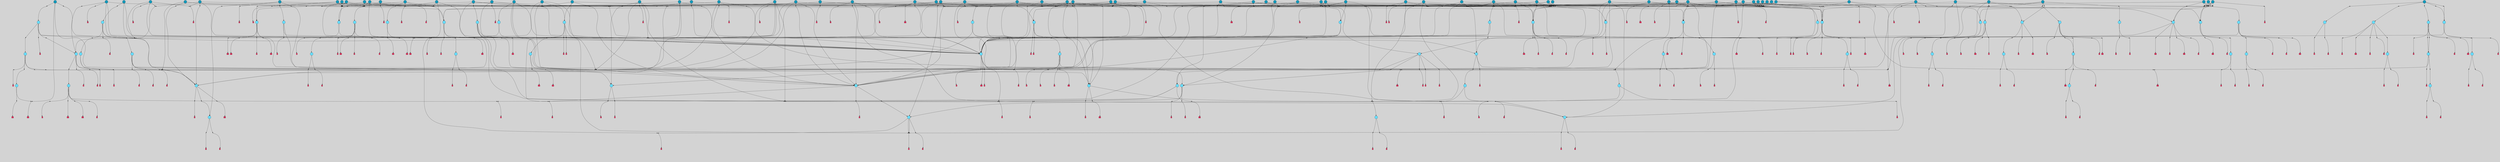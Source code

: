 // File exported with GEGELATI v1.3.1
// On the 2024-04-08 17:52:52
// With the File::TPGGraphDotExporter
digraph{
	graph[pad = "0.212, 0.055" bgcolor = lightgray]
	node[shape=circle style = filled label = ""]
		T3 [fillcolor="#66ddff"]
		T7 [fillcolor="#66ddff"]
		T11 [fillcolor="#66ddff"]
		T59 [fillcolor="#66ddff"]
		T176 [fillcolor="#66ddff"]
		T255 [fillcolor="#66ddff"]
		T267 [fillcolor="#66ddff"]
		T300 [fillcolor="#66ddff"]
		T318 [fillcolor="#66ddff"]
		T319 [fillcolor="#66ddff"]
		T320 [fillcolor="#66ddff"]
		T321 [fillcolor="#66ddff"]
		T322 [fillcolor="#66ddff"]
		T569 [fillcolor="#66ddff"]
		T601 [fillcolor="#66ddff"]
		T725 [fillcolor="#66ddff"]
		T726 [fillcolor="#66ddff"]
		T727 [fillcolor="#66ddff"]
		T728 [fillcolor="#66ddff"]
		T730 [fillcolor="#66ddff"]
		T731 [fillcolor="#66ddff"]
		T732 [fillcolor="#66ddff"]
		T782 [fillcolor="#66ddff"]
		T783 [fillcolor="#66ddff"]
		T785 [fillcolor="#66ddff"]
		T788 [fillcolor="#66ddff"]
		T789 [fillcolor="#66ddff"]
		T842 [fillcolor="#1199bb"]
		T809 [fillcolor="#66ddff"]
		T734 [fillcolor="#66ddff"]
		T843 [fillcolor="#66ddff"]
		T844 [fillcolor="#66ddff"]
		T845 [fillcolor="#66ddff"]
		T879 [fillcolor="#1199bb"]
		T898 [fillcolor="#1199bb"]
		T899 [fillcolor="#66ddff"]
		T900 [fillcolor="#66ddff"]
		T901 [fillcolor="#66ddff"]
		T93 [fillcolor="#66ddff"]
		T902 [fillcolor="#66ddff"]
		T921 [fillcolor="#66ddff"]
		T922 [fillcolor="#66ddff"]
		T929 [fillcolor="#1199bb"]
		T930 [fillcolor="#66ddff"]
		T931 [fillcolor="#66ddff"]
		T704 [fillcolor="#66ddff"]
		T932 [fillcolor="#66ddff"]
		T933 [fillcolor="#66ddff"]
		T934 [fillcolor="#1199bb"]
		T942 [fillcolor="#1199bb"]
		T944 [fillcolor="#1199bb"]
		T947 [fillcolor="#1199bb"]
		T955 [fillcolor="#1199bb"]
		T959 [fillcolor="#1199bb"]
		T963 [fillcolor="#1199bb"]
		T965 [fillcolor="#1199bb"]
		T971 [fillcolor="#1199bb"]
		T976 [fillcolor="#66ddff"]
		T985 [fillcolor="#66ddff"]
		T986 [fillcolor="#1199bb"]
		T987 [fillcolor="#1199bb"]
		T988 [fillcolor="#1199bb"]
		T993 [fillcolor="#66ddff"]
		T994 [fillcolor="#1199bb"]
		T995 [fillcolor="#66ddff"]
		T996 [fillcolor="#66ddff"]
		T997 [fillcolor="#66ddff"]
		T998 [fillcolor="#66ddff"]
		T999 [fillcolor="#66ddff"]
		T1000 [fillcolor="#1199bb"]
		T1002 [fillcolor="#1199bb"]
		T1007 [fillcolor="#1199bb"]
		T1009 [fillcolor="#1199bb"]
		T1010 [fillcolor="#1199bb"]
		T1011 [fillcolor="#66ddff"]
		T1012 [fillcolor="#1199bb"]
		T1013 [fillcolor="#1199bb"]
		T1015 [fillcolor="#1199bb"]
		T1016 [fillcolor="#1199bb"]
		T1022 [fillcolor="#1199bb"]
		T1023 [fillcolor="#1199bb"]
		T1024 [fillcolor="#1199bb"]
		T1026 [fillcolor="#1199bb"]
		T1030 [fillcolor="#1199bb"]
		T1031 [fillcolor="#1199bb"]
		T1035 [fillcolor="#1199bb"]
		T1037 [fillcolor="#1199bb"]
		T1038 [fillcolor="#1199bb"]
		T1043 [fillcolor="#66ddff"]
		T1045 [fillcolor="#1199bb"]
		T1060 [fillcolor="#1199bb"]
		T1062 [fillcolor="#1199bb"]
		T1063 [fillcolor="#66ddff"]
		T1064 [fillcolor="#66ddff"]
		T1065 [fillcolor="#66ddff"]
		T1066 [fillcolor="#66ddff"]
		T1067 [fillcolor="#66ddff"]
		T1068 [fillcolor="#66ddff"]
		T1069 [fillcolor="#1199bb"]
		T1070 [fillcolor="#66ddff"]
		T1071 [fillcolor="#66ddff"]
		T989 [fillcolor="#1199bb"]
		T1074 [fillcolor="#1199bb"]
		T1075 [fillcolor="#1199bb"]
		T1076 [fillcolor="#1199bb"]
		T1080 [fillcolor="#1199bb"]
		T1081 [fillcolor="#1199bb"]
		T1083 [fillcolor="#1199bb"]
		T1084 [fillcolor="#1199bb"]
		T1087 [fillcolor="#1199bb"]
		T1090 [fillcolor="#1199bb"]
		T1091 [fillcolor="#1199bb"]
		T1092 [fillcolor="#1199bb"]
		T1093 [fillcolor="#1199bb"]
		T1094 [fillcolor="#1199bb"]
		T1095 [fillcolor="#1199bb"]
		T1097 [fillcolor="#1199bb"]
		T1099 [fillcolor="#1199bb"]
		T1100 [fillcolor="#1199bb"]
		T1101 [fillcolor="#1199bb"]
		T1102 [fillcolor="#1199bb"]
		T1103 [fillcolor="#1199bb"]
		T1104 [fillcolor="#1199bb"]
		T1110 [fillcolor="#1199bb"]
		T1112 [fillcolor="#66ddff"]
		T1113 [fillcolor="#66ddff"]
		T1114 [fillcolor="#66ddff"]
		T1115 [fillcolor="#66ddff"]
		T1116 [fillcolor="#66ddff"]
		T1117 [fillcolor="#66ddff"]
		T1118 [fillcolor="#1199bb"]
		T1119 [fillcolor="#66ddff"]
		T1120 [fillcolor="#66ddff"]
		T1121 [fillcolor="#1199bb"]
		T1122 [fillcolor="#1199bb"]
		T1123 [fillcolor="#1199bb"]
		T1124 [fillcolor="#1199bb"]
		T1126 [fillcolor="#1199bb"]
		T1129 [fillcolor="#1199bb"]
		T1131 [fillcolor="#1199bb"]
		T1135 [fillcolor="#1199bb"]
		T1136 [fillcolor="#1199bb"]
		T1137 [fillcolor="#1199bb"]
		T1138 [fillcolor="#1199bb"]
		T1139 [fillcolor="#1199bb"]
		T1140 [fillcolor="#1199bb"]
		T1142 [fillcolor="#1199bb"]
		T1143 [fillcolor="#1199bb"]
		P20404 [fillcolor="#cccccc" shape=point] //6|
		I20404 [shape=box style=invis label="6|1&2|6#1|7&#92;n10|7&2|0#1|5&#92;n9|4&0|1#2|2&#92;n8|6&0|0#1|0&#92;n"]
		P20404 -> I20404[style=invis]
		A13044 [fillcolor="#ff3366" shape=box margin=0.03 width=0 height=0 label="3"]
		T3 -> P20404 -> A13044
		P20405 [fillcolor="#cccccc" shape=point] //3|
		I20405 [shape=box style=invis label="7|6&2|4#0|2&#92;n10|3&2|7#1|4&#92;n11|6&0|4#0|1&#92;n7|1&0|0#2|6&#92;n7|6&0|3#2|6&#92;n4|0&2|6#0|1&#92;n4|4&2|5#0|2&#92;n4|6&0|4#2|7&#92;n10|0&2|3#1|5&#92;n2|6&0|5#0|2&#92;n1|0&2|3#0|7&#92;n1|6&2|0#0|5&#92;n6|2&0|1#0|7&#92;n9|2&0|3#2|7&#92;n5|3&0|6#0|6&#92;n1|7&2|5#2|3&#92;n8|1&2|7#0|6&#92;n1|0&2|5#2|1&#92;n7|1&2|2#2|5&#92;n7|4&2|6#0|3&#92;n"]
		P20405 -> I20405[style=invis]
		A13045 [fillcolor="#ff3366" shape=box margin=0.03 width=0 height=0 label="4"]
		T3 -> P20405 -> A13045
		P20406 [fillcolor="#cccccc" shape=point] //-3|
		I20406 [shape=box style=invis label="1|6&2|7#0|7&#92;n10|2&0|7#1|3&#92;n9|6&2|7#2|2&#92;n5|3&0|7#0|7&#92;n1|6&2|3#0|0&#92;n2|3&2|3#2|2&#92;n5|1&2|6#0|6&#92;n"]
		P20406 -> I20406[style=invis]
		A13046 [fillcolor="#ff3366" shape=box margin=0.03 width=0 height=0 label="7"]
		T7 -> P20406 -> A13046
		P20407 [fillcolor="#cccccc" shape=point] //5|
		I20407 [shape=box style=invis label="0|5&2|3#0|1&#92;n0|6&2|1#2|4&#92;n6|2&2|6#0|7&#92;n7|4&0|3#0|1&#92;n5|4&0|7#1|6&#92;n9|1&0|5#2|2&#92;n6|3&2|3#1|7&#92;n11|7&2|4#1|6&#92;n2|5&0|1#0|0&#92;n4|7&0|0#0|2&#92;n6|2&0|6#0|0&#92;n2|1&2|6#2|4&#92;n10|0&2|0#1|0&#92;n6|6&2|4#0|6&#92;n"]
		P20407 -> I20407[style=invis]
		A13047 [fillcolor="#ff3366" shape=box margin=0.03 width=0 height=0 label="8"]
		T7 -> P20407 -> A13047
		P20408 [fillcolor="#cccccc" shape=point] //6|
		I20408 [shape=box style=invis label="3|0&2|7#2|2&#92;n3|2&0|4#2|5&#92;n5|1&0|2#1|0&#92;n8|7&0|1#2|0&#92;n8|5&0|3#0|6&#92;n0|2&0|2#2|3&#92;n1|5&2|5#0|5&#92;n5|6&0|6#0|7&#92;n6|7&0|0#2|6&#92;n1|2&2|3#0|0&#92;n7|7&2|3#0|4&#92;n0|7&2|7#0|6&#92;n1|0&2|2#2|7&#92;n4|4&0|1#0|0&#92;n"]
		P20408 -> I20408[style=invis]
		A13048 [fillcolor="#ff3366" shape=box margin=0.03 width=0 height=0 label="11"]
		T11 -> P20408 -> A13048
		P20409 [fillcolor="#cccccc" shape=point] //-4|
		I20409 [shape=box style=invis label="4|1&0|4#2|6&#92;n1|2&2|2#2|0&#92;n1|2&2|0#0|6&#92;n8|4&2|3#2|5&#92;n5|5&2|1#1|0&#92;n"]
		P20409 -> I20409[style=invis]
		A13049 [fillcolor="#ff3366" shape=box margin=0.03 width=0 height=0 label="12"]
		T11 -> P20409 -> A13049
		P20410 [fillcolor="#cccccc" shape=point] //8|
		I20410 [shape=box style=invis label="9|0&0|1#2|0&#92;n10|1&2|5#1|4&#92;n8|2&2|6#0|4&#92;n4|5&0|3#0|1&#92;n2|4&2|5#2|3&#92;n4|2&2|2#0|2&#92;n7|5&0|2#0|0&#92;n8|2&2|1#1|3&#92;n8|7&0|7#2|1&#92;n1|1&0|0#0|7&#92;n5|6&2|5#1|0&#92;n6|3&2|5#0|0&#92;n11|4&0|3#2|6&#92;n1|2&2|4#0|7&#92;n5|6&0|1#2|0&#92;n11|3&0|2#0|7&#92;n"]
		P20410 -> I20410[style=invis]
		A13050 [fillcolor="#ff3366" shape=box margin=0.03 width=0 height=0 label="6"]
		T59 -> P20410 -> A13050
		P20411 [fillcolor="#cccccc" shape=point] //5|
		I20411 [shape=box style=invis label="3|0&2|0#0|1&#92;n3|0&0|7#0|1&#92;n5|3&0|2#2|6&#92;n4|4&2|4#2|6&#92;n11|2&0|7#1|6&#92;n2|7&2|2#2|5&#92;n9|3&2|6#2|7&#92;n7|7&0|0#0|4&#92;n6|1&2|4#2|3&#92;n5|4&2|0#1|6&#92;n1|3&0|7#0|4&#92;n"]
		P20411 -> I20411[style=invis]
		A13051 [fillcolor="#ff3366" shape=box margin=0.03 width=0 height=0 label="7"]
		T59 -> P20411 -> A13051
		P20412 [fillcolor="#cccccc" shape=point] //-6|
		I20412 [shape=box style=invis label="11|1&0|7#2|0&#92;n10|4&0|1#1|0&#92;n4|3&2|4#2|1&#92;n0|5&2|0#0|0&#92;n6|1&0|0#0|3&#92;n8|2&2|0#0|4&#92;n11|4&2|0#1|6&#92;n7|0&2|6#2|3&#92;n5|3&2|6#2|0&#92;n2|0&2|0#0|4&#92;n"]
		P20412 -> I20412[style=invis]
		A13052 [fillcolor="#ff3366" shape=box margin=0.03 width=0 height=0 label="9"]
		T59 -> P20412 -> A13052
		T59 -> P20411
		P20413 [fillcolor="#cccccc" shape=point] //3|
		I20413 [shape=box style=invis label="4|7&0|7#2|7&#92;n11|5&2|6#0|2&#92;n5|5&2|6#2|0&#92;n3|2&0|6#0|3&#92;n10|2&2|5#1|5&#92;n9|4&2|3#1|5&#92;n2|5&2|7#2|4&#92;n11|3&2|5#1|0&#92;n7|0&0|7#2|1&#92;n1|2&0|5#0|1&#92;n"]
		P20413 -> I20413[style=invis]
		A13053 [fillcolor="#ff3366" shape=box margin=0.03 width=0 height=0 label="5"]
		T176 -> P20413 -> A13053
		P20414 [fillcolor="#cccccc" shape=point] //2|
		I20414 [shape=box style=invis label="7|1&0|6#0|1&#92;n5|2&2|5#1|6&#92;n10|1&2|1#1|1&#92;n4|7&0|4#2|2&#92;n11|7&0|4#2|7&#92;n5|0&0|5#1|7&#92;n8|2&0|5#2|4&#92;n10|0&2|6#1|6&#92;n5|1&0|1#2|3&#92;n1|6&2|0#0|1&#92;n9|6&2|2#1|4&#92;n3|4&2|3#0|0&#92;n10|1&0|1#1|0&#92;n2|2&0|1#2|1&#92;n3|1&2|7#0|3&#92;n"]
		P20414 -> I20414[style=invis]
		A13054 [fillcolor="#ff3366" shape=box margin=0.03 width=0 height=0 label="10"]
		T176 -> P20414 -> A13054
		P20415 [fillcolor="#cccccc" shape=point] //-1|
		I20415 [shape=box style=invis label="1|7&2|1#0|6&#92;n8|1&2|3#0|5&#92;n10|6&2|7#1|0&#92;n1|7&2|5#0|2&#92;n0|3&0|3#2|2&#92;n3|5&0|1#0|0&#92;n3|5&0|2#0|3&#92;n1|5&2|0#0|4&#92;n5|7&2|2#2|5&#92;n4|0&2|3#0|3&#92;n"]
		P20415 -> I20415[style=invis]
		T176 -> P20415 -> T3
		P20416 [fillcolor="#cccccc" shape=point] //-3|
		I20416 [shape=box style=invis label="6|3&2|4#1|4&#92;n5|3&0|1#1|7&#92;n2|1&0|2#2|3&#92;n8|7&0|6#0|4&#92;n2|1&2|0#0|1&#92;n0|0&2|2#2|3&#92;n6|1&0|7#2|6&#92;n5|7&0|2#0|4&#92;n0|3&0|4#2|0&#92;n11|0&2|0#2|5&#92;n6|0&2|0#1|4&#92;n8|6&0|2#2|5&#92;n5|4&2|1#0|3&#92;n9|7&2|5#0|3&#92;n5|4&2|7#0|4&#92;n"]
		P20416 -> I20416[style=invis]
		A13055 [fillcolor="#ff3366" shape=box margin=0.03 width=0 height=0 label="10"]
		T176 -> P20416 -> A13055
		P20417 [fillcolor="#cccccc" shape=point] //4|
		I20417 [shape=box style=invis label="7|1&0|6#0|1&#92;n5|2&2|5#1|6&#92;n10|1&2|1#1|1&#92;n9|6&2|2#1|4&#92;n4|7&0|4#2|2&#92;n9|6&0|4#1|1&#92;n10|0&2|6#1|6&#92;n5|1&0|1#2|3&#92;n1|6&2|0#0|1&#92;n8|2&0|5#2|4&#92;n3|4&2|3#0|0&#92;n10|1&0|5#1|0&#92;n2|2&0|1#2|1&#92;n3|1&2|7#0|3&#92;n"]
		P20417 -> I20417[style=invis]
		A13056 [fillcolor="#ff3366" shape=box margin=0.03 width=0 height=0 label="10"]
		T176 -> P20417 -> A13056
		T255 -> P20415
		P20418 [fillcolor="#cccccc" shape=point] //-9|
		I20418 [shape=box style=invis label="7|1&0|0#2|6&#92;n1|6&0|4#2|7&#92;n7|6&2|4#0|2&#92;n10|7&2|1#1|3&#92;n7|6&0|3#2|6&#92;n4|0&2|2#2|1&#92;n1|0&0|5#2|3&#92;n6|1&2|6#1|1&#92;n7|4&2|6#1|0&#92;n9|5&0|1#0|2&#92;n9|2&0|3#0|7&#92;n6|0&2|7#0|6&#92;n10|5&2|3#1|5&#92;n10|0&2|7#1|4&#92;n1|0&2|3#0|7&#92;n5|2&0|6#0|6&#92;n2|6&0|1#0|2&#92;n7|4&2|5#0|3&#92;n3|6&2|4#0|5&#92;n1|6&2|0#0|5&#92;n"]
		P20418 -> I20418[style=invis]
		A13057 [fillcolor="#ff3366" shape=box margin=0.03 width=0 height=0 label="4"]
		T255 -> P20418 -> A13057
		P20419 [fillcolor="#cccccc" shape=point] //7|
		I20419 [shape=box style=invis label="9|6&2|6#1|3&#92;n9|7&2|0#1|7&#92;n3|0&2|0#0|0&#92;n1|6&0|0#0|4&#92;n7|4&0|3#0|1&#92;n"]
		P20419 -> I20419[style=invis]
		A13058 [fillcolor="#ff3366" shape=box margin=0.03 width=0 height=0 label="12"]
		T255 -> P20419 -> A13058
		P20420 [fillcolor="#cccccc" shape=point] //-9|
		I20420 [shape=box style=invis label="11|5&0|0#2|6&#92;n8|5&2|3#2|1&#92;n7|1&0|6#1|3&#92;n11|4&0|2#0|1&#92;n9|0&2|7#1|6&#92;n10|1&0|3#1|6&#92;n0|3&0|4#2|5&#92;n5|7&2|3#1|6&#92;n2|0&2|1#0|7&#92;n"]
		P20420 -> I20420[style=invis]
		A13059 [fillcolor="#ff3366" shape=box margin=0.03 width=0 height=0 label="2"]
		T255 -> P20420 -> A13059
		P20421 [fillcolor="#cccccc" shape=point] //-7|
		I20421 [shape=box style=invis label="9|1&2|7#2|1&#92;n7|0&2|0#2|7&#92;n2|3&2|3#2|2&#92;n8|5&2|1#0|3&#92;n5|5&0|7#0|1&#92;n1|6&2|7#0|7&#92;n10|2&0|7#1|3&#92;n6|4&2|2#2|4&#92;n0|6&2|5#0|2&#92;n"]
		P20421 -> I20421[style=invis]
		A13060 [fillcolor="#ff3366" shape=box margin=0.03 width=0 height=0 label="7"]
		T255 -> P20421 -> A13060
		P20422 [fillcolor="#cccccc" shape=point] //-9|
		I20422 [shape=box style=invis label="4|7&2|6#0|5&#92;n11|3&0|2#2|6&#92;n10|2&2|4#1|6&#92;n3|0&2|6#2|7&#92;n4|3&0|5#0|7&#92;n2|3&0|7#0|7&#92;n10|6&0|7#1|5&#92;n10|1&2|2#1|1&#92;n1|7&0|3#2|6&#92;n"]
		P20422 -> I20422[style=invis]
		A13061 [fillcolor="#ff3366" shape=box margin=0.03 width=0 height=0 label="4"]
		T267 -> P20422 -> A13061
		T267 -> P20411
		P20423 [fillcolor="#cccccc" shape=point] //-10|
		I20423 [shape=box style=invis label="4|2&2|0#2|4&#92;n7|3&2|7#0|0&#92;n11|5&2|2#0|2&#92;n9|6&2|3#0|1&#92;n0|0&2|2#0|5&#92;n2|3&2|1#2|0&#92;n"]
		P20423 -> I20423[style=invis]
		A13062 [fillcolor="#ff3366" shape=box margin=0.03 width=0 height=0 label="2"]
		T267 -> P20423 -> A13062
		P20424 [fillcolor="#cccccc" shape=point] //-2|
		I20424 [shape=box style=invis label="5|2&2|0#2|4&#92;n9|1&2|3#0|1&#92;n3|6&2|5#2|7&#92;n7|0&2|1#0|4&#92;n1|2&0|3#0|5&#92;n7|3&2|7#0|0&#92;n"]
		P20424 -> I20424[style=invis]
		A13063 [fillcolor="#ff3366" shape=box margin=0.03 width=0 height=0 label="2"]
		T267 -> P20424 -> A13063
		P20425 [fillcolor="#cccccc" shape=point] //-9|
		I20425 [shape=box style=invis label="4|1&0|4#2|6&#92;n11|0&2|0#0|6&#92;n8|4&2|3#2|5&#92;n6|0&0|3#0|1&#92;n"]
		P20425 -> I20425[style=invis]
		T267 -> P20425 -> T11
		P20426 [fillcolor="#cccccc" shape=point] //-2|
		I20426 [shape=box style=invis label="8|4&2|1#2|5&#92;n5|7&2|3#1|2&#92;n10|4&2|5#1|7&#92;n10|0&2|6#1|3&#92;n11|1&2|4#2|6&#92;n9|5&2|4#0|4&#92;n2|4&0|5#0|7&#92;n4|5&2|7#0|6&#92;n1|4&2|6#0|3&#92;n2|7&2|7#2|6&#92;n3|0&0|6#0|2&#92;n0|7&0|5#0|1&#92;n0|4&2|1#0|0&#92;n4|4&2|6#0|7&#92;n7|2&2|6#2|6&#92;n11|5&2|6#0|3&#92;n9|7&0|3#1|4&#92;n5|6&0|7#1|2&#92;n10|6&2|0#1|4&#92;n4|0&0|4#2|4&#92;n"]
		P20426 -> I20426[style=invis]
		T300 -> P20426 -> T59
		P20427 [fillcolor="#cccccc" shape=point] //10|
		I20427 [shape=box style=invis label="2|6&2|4#0|0&#92;n1|7&2|3#0|6&#92;n3|5&2|2#0|3&#92;n10|3&0|4#1|4&#92;n7|1&0|4#2|6&#92;n10|2&0|3#1|7&#92;n9|5&2|0#0|4&#92;n4|0&0|3#2|7&#92;n11|4&2|6#1|2&#92;n5|4&2|7#0|2&#92;n4|5&2|7#2|1&#92;n6|5&0|7#2|1&#92;n5|3&2|3#1|6&#92;n10|7&2|0#1|2&#92;n"]
		P20427 -> I20427[style=invis]
		A13064 [fillcolor="#ff3366" shape=box margin=0.03 width=0 height=0 label="5"]
		T300 -> P20427 -> A13064
		T300 -> P20422
		P20428 [fillcolor="#cccccc" shape=point] //-4|
		I20428 [shape=box style=invis label="4|1&0|4#2|6&#92;n1|2&2|2#2|0&#92;n1|2&2|0#0|6&#92;n8|4&2|3#2|5&#92;n5|5&2|1#1|0&#92;n"]
		P20428 -> I20428[style=invis]
		A13065 [fillcolor="#ff3366" shape=box margin=0.03 width=0 height=0 label="12"]
		T321 -> P20428 -> A13065
		P20429 [fillcolor="#cccccc" shape=point] //6|
		I20429 [shape=box style=invis label="3|0&2|7#2|2&#92;n3|2&0|4#2|5&#92;n5|1&0|2#1|0&#92;n8|7&0|1#2|0&#92;n8|5&0|3#0|6&#92;n0|2&0|2#2|3&#92;n1|5&2|5#0|5&#92;n5|6&0|6#0|7&#92;n6|7&0|0#2|6&#92;n1|2&2|3#0|0&#92;n7|7&2|3#0|4&#92;n0|7&2|7#0|6&#92;n1|0&2|2#2|7&#92;n4|4&0|1#0|0&#92;n"]
		P20429 -> I20429[style=invis]
		A13066 [fillcolor="#ff3366" shape=box margin=0.03 width=0 height=0 label="11"]
		T321 -> P20429 -> A13066
		P20430 [fillcolor="#cccccc" shape=point] //-3|
		I20430 [shape=box style=invis label="8|1&2|3#0|5&#92;n0|6&0|5#0|5&#92;n3|7&2|1#0|6&#92;n3|5&0|1#0|0&#92;n9|5&2|0#0|4&#92;n3|5&0|2#0|3&#92;n10|6&2|4#1|0&#92;n9|4&2|7#2|6&#92;n1|7&2|5#2|2&#92;n"]
		P20430 -> I20430[style=invis]
		A13067 [fillcolor="#ff3366" shape=box margin=0.03 width=0 height=0 label="5"]
		T318 -> P20430 -> A13067
		P20431 [fillcolor="#cccccc" shape=point] //0|
		I20431 [shape=box style=invis label="2|5&0|1#0|6&#92;n6|1&2|2#2|7&#92;n8|0&0|3#1|4&#92;n4|3&2|5#2|4&#92;n8|1&2|4#0|0&#92;n6|6&0|1#2|6&#92;n11|7&2|4#2|5&#92;n6|2&2|4#0|2&#92;n8|5&2|4#2|4&#92;n2|1&2|1#2|2&#92;n2|7&2|5#2|6&#92;n9|7&0|5#0|4&#92;n1|2&0|5#2|6&#92;n4|2&2|3#2|7&#92;n3|3&2|1#0|2&#92;n"]
		P20431 -> I20431[style=invis]
		A13068 [fillcolor="#ff3366" shape=box margin=0.03 width=0 height=0 label="5"]
		T318 -> P20431 -> A13068
		P20432 [fillcolor="#cccccc" shape=point] //5|
		I20432 [shape=box style=invis label="8|1&2|6#0|6&#92;n3|0&0|7#0|1&#92;n11|3&0|2#2|6&#92;n4|4&2|4#2|6&#92;n11|2&0|7#1|6&#92;n2|7&2|2#2|5&#92;n7|7&0|0#0|4&#92;n6|1&2|4#2|3&#92;n5|4&2|0#1|6&#92;n3|0&2|0#0|1&#92;n1|3&0|7#0|4&#92;n"]
		P20432 -> I20432[style=invis]
		A13069 [fillcolor="#ff3366" shape=box margin=0.03 width=0 height=0 label="7"]
		T319 -> P20432 -> A13069
		P20433 [fillcolor="#cccccc" shape=point] //7|
		I20433 [shape=box style=invis label="7|0&2|1#2|0&#92;n9|7&2|1#1|7&#92;n8|2&0|1#1|0&#92;n6|6&0|2#1|1&#92;n2|2&0|5#0|0&#92;n5|7&0|0#2|1&#92;n5|1&2|5#1|5&#92;n4|7&2|4#2|3&#92;n10|5&2|2#1|5&#92;n1|3&2|2#2|0&#92;n10|2&2|6#1|5&#92;n"]
		P20433 -> I20433[style=invis]
		A13070 [fillcolor="#ff3366" shape=box margin=0.03 width=0 height=0 label="1"]
		T319 -> P20433 -> A13070
		P20434 [fillcolor="#cccccc" shape=point] //-2|
		I20434 [shape=box style=invis label="4|1&0|4#0|3&#92;n4|2&0|5#2|0&#92;n5|5&2|6#0|5&#92;n1|4&0|1#0|2&#92;n6|3&2|7#1|5&#92;n0|4&2|0#0|3&#92;n8|5&2|5#1|2&#92;n10|7&2|7#1|1&#92;n3|4&0|0#2|1&#92;n3|6&2|5#2|5&#92;n8|3&0|1#0|7&#92;n10|0&2|7#1|3&#92;n4|1&2|4#0|1&#92;n9|3&2|0#0|4&#92;n3|6&2|0#0|4&#92;n1|2&0|6#2|1&#92;n4|0&2|1#2|2&#92;n"]
		P20434 -> I20434[style=invis]
		A13071 [fillcolor="#ff3366" shape=box margin=0.03 width=0 height=0 label="14"]
		T320 -> P20434 -> A13071
		P20435 [fillcolor="#cccccc" shape=point] //-3|
		I20435 [shape=box style=invis label="3|7&0|0#0|2&#92;n11|5&0|1#1|1&#92;n4|1&0|6#2|6&#92;n4|0&0|1#0|5&#92;n"]
		P20435 -> I20435[style=invis]
		T319 -> P20435 -> T320
		P20436 [fillcolor="#cccccc" shape=point] //-3|
		I20436 [shape=box style=invis label="1|6&2|7#0|7&#92;n10|2&0|7#1|3&#92;n9|6&2|7#2|2&#92;n5|3&0|7#0|7&#92;n1|6&2|3#0|0&#92;n2|3&2|3#2|2&#92;n5|1&2|6#0|6&#92;n"]
		P20436 -> I20436[style=invis]
		A13072 [fillcolor="#ff3366" shape=box margin=0.03 width=0 height=0 label="7"]
		T322 -> P20436 -> A13072
		P20437 [fillcolor="#cccccc" shape=point] //1|
		I20437 [shape=box style=invis label="5|1&0|6#2|7&#92;n2|4&0|4#2|2&#92;n0|6&0|5#0|4&#92;n10|6&2|5#1|6&#92;n9|3&0|1#1|7&#92;n10|3&2|2#1|0&#92;n5|0&0|0#2|1&#92;n11|3&2|3#1|5&#92;n10|3&0|1#1|0&#92;n2|4&0|1#0|1&#92;n0|2&0|3#2|4&#92;n9|2&2|1#2|5&#92;n11|7&2|6#2|6&#92;n"]
		P20437 -> I20437[style=invis]
		T320 -> P20437 -> T322
		P20438 [fillcolor="#cccccc" shape=point] //5|
		I20438 [shape=box style=invis label="0|5&2|3#0|1&#92;n0|6&2|1#2|4&#92;n6|2&2|6#0|7&#92;n7|4&0|3#0|1&#92;n5|4&0|7#1|6&#92;n9|1&0|5#2|2&#92;n6|3&2|3#1|7&#92;n11|7&2|4#1|6&#92;n2|5&0|1#0|0&#92;n4|7&0|0#0|2&#92;n6|2&0|6#0|0&#92;n2|1&2|6#2|4&#92;n10|0&2|0#1|0&#92;n6|6&2|4#0|6&#92;n"]
		P20438 -> I20438[style=invis]
		A13073 [fillcolor="#ff3366" shape=box margin=0.03 width=0 height=0 label="8"]
		T322 -> P20438 -> A13073
		P20439 [fillcolor="#cccccc" shape=point] //5|
		I20439 [shape=box style=invis label="3|0&2|0#0|1&#92;n3|0&0|7#0|1&#92;n5|3&0|2#2|6&#92;n4|4&2|4#2|6&#92;n11|2&0|7#1|6&#92;n2|7&2|2#2|5&#92;n9|3&2|6#2|7&#92;n7|7&0|0#0|4&#92;n6|1&2|4#2|3&#92;n5|4&2|0#1|6&#92;n1|3&0|7#0|4&#92;n"]
		P20439 -> I20439[style=invis]
		A13074 [fillcolor="#ff3366" shape=box margin=0.03 width=0 height=0 label="7"]
		T320 -> P20439 -> A13074
		P20440 [fillcolor="#cccccc" shape=point] //5|
		I20440 [shape=box style=invis label="10|4&2|6#1|2&#92;n8|4&0|1#1|0&#92;n0|4&2|6#0|0&#92;n8|4&2|5#2|1&#92;n7|5&2|5#1|0&#92;n3|6&0|6#2|2&#92;n1|7&0|7#0|5&#92;n2|0&0|7#2|4&#92;n9|4&2|6#2|7&#92;n2|6&2|2#0|0&#92;n11|7&2|7#0|7&#92;n5|5&0|0#0|1&#92;n10|1&0|0#1|0&#92;n7|3&0|1#2|5&#92;n9|2&2|7#1|5&#92;n9|0&2|5#1|2&#92;n1|6&2|4#2|2&#92;n3|3&2|2#0|7&#92;n1|6&2|0#0|0&#92;n6|4&2|6#1|0&#92;n"]
		P20440 -> I20440[style=invis]
		A13075 [fillcolor="#ff3366" shape=box margin=0.03 width=0 height=0 label="1"]
		T319 -> P20440 -> A13075
		P20441 [fillcolor="#cccccc" shape=point] //7|
		I20441 [shape=box style=invis label="6|1&2|6#2|7&#92;n7|0&2|4#2|3&#92;n3|3&0|7#0|6&#92;n5|4&0|2#2|4&#92;n8|5&2|6#2|7&#92;n0|0&2|3#0|3&#92;n5|4&2|4#2|6&#92;n"]
		P20441 -> I20441[style=invis]
		T319 -> P20441 -> T318
		P20442 [fillcolor="#cccccc" shape=point] //7|
		I20442 [shape=box style=invis label="0|2&2|4#2|6&#92;n5|3&0|6#0|1&#92;n4|7&2|6#0|5&#92;n7|6&0|7#0|5&#92;n10|7&2|2#1|1&#92;n"]
		P20442 -> I20442[style=invis]
		A13076 [fillcolor="#ff3366" shape=box margin=0.03 width=0 height=0 label="4"]
		T318 -> P20442 -> A13076
		P20443 [fillcolor="#cccccc" shape=point] //-4|
		I20443 [shape=box style=invis label="4|7&2|2#0|7&#92;n11|6&2|2#0|7&#92;n5|3&0|2#2|4&#92;n9|1&0|3#1|7&#92;n5|3&0|2#2|0&#92;n1|1&0|3#0|4&#92;n2|7&2|2#2|5&#92;n5|2&2|6#2|6&#92;n0|0&2|0#2|1&#92;n9|1&0|3#2|2&#92;n0|5&2|3#0|6&#92;n11|7&0|7#2|1&#92;n"]
		P20443 -> I20443[style=invis]
		A13077 [fillcolor="#ff3366" shape=box margin=0.03 width=0 height=0 label="7"]
		T569 -> P20443 -> A13077
		P20444 [fillcolor="#cccccc" shape=point] //9|
		I20444 [shape=box style=invis label="7|5&2|6#2|2&#92;n1|7&0|1#2|3&#92;n2|0&2|0#2|4&#92;n6|4&0|4#1|6&#92;n10|3&2|4#1|6&#92;n"]
		P20444 -> I20444[style=invis]
		T569 -> P20444 -> T300
		P20445 [fillcolor="#cccccc" shape=point] //7|
		I20445 [shape=box style=invis label="7|4&2|7#0|4&#92;n5|0&2|1#2|2&#92;n2|1&2|3#0|0&#92;n4|3&2|0#0|1&#92;n0|0&2|7#2|7&#92;n0|7&0|5#2|3&#92;n4|6&0|1#2|0&#92;n1|4&2|5#0|4&#92;n4|4&0|7#0|0&#92;n10|0&0|4#1|2&#92;n"]
		P20445 -> I20445[style=invis]
		A13078 [fillcolor="#ff3366" shape=box margin=0.03 width=0 height=0 label="0"]
		T569 -> P20445 -> A13078
		P20446 [fillcolor="#cccccc" shape=point] //-2|
		I20446 [shape=box style=invis label="5|2&0|6#0|6&#92;n7|6&2|4#0|2&#92;n10|7&2|1#1|3&#92;n1|0&0|5#2|3&#92;n4|0&2|2#2|1&#92;n7|6&0|3#2|6&#92;n6|1&2|6#1|1&#92;n8|5&2|1#2|7&#92;n7|4&2|6#1|0&#92;n7|4&2|5#0|3&#92;n9|2&0|3#0|7&#92;n6|0&2|7#0|7&#92;n10|5&2|3#1|5&#92;n10|0&2|7#1|4&#92;n1|0&0|3#0|7&#92;n1|6&0|1#2|7&#92;n2|6&0|1#0|2&#92;n9|5&0|1#0|2&#92;n3|6&2|4#0|5&#92;n1|6&2|0#0|5&#92;n"]
		P20446 -> I20446[style=invis]
		A13079 [fillcolor="#ff3366" shape=box margin=0.03 width=0 height=0 label="4"]
		T569 -> P20446 -> A13079
		P20447 [fillcolor="#cccccc" shape=point] //7|
		I20447 [shape=box style=invis label="1|6&0|4#0|1&#92;n10|6&2|7#1|2&#92;n6|3&0|5#0|7&#92;n4|6&2|7#0|0&#92;n11|5&2|2#2|0&#92;n0|2&2|6#2|5&#92;n1|6&0|7#0|7&#92;n9|4&2|4#2|4&#92;n1|0&2|6#0|4&#92;n7|1&2|3#2|0&#92;n"]
		P20447 -> I20447[style=invis]
		A13080 [fillcolor="#ff3366" shape=box margin=0.03 width=0 height=0 label="4"]
		T601 -> P20447 -> A13080
		T601 -> P20444
		P20448 [fillcolor="#cccccc" shape=point] //1|
		I20448 [shape=box style=invis label="5|1&0|6#2|7&#92;n2|4&0|4#2|2&#92;n0|6&0|5#0|4&#92;n10|6&2|5#1|6&#92;n9|3&0|1#1|7&#92;n10|3&2|2#1|0&#92;n5|0&0|0#2|1&#92;n11|3&2|3#1|5&#92;n10|3&0|1#1|0&#92;n2|4&0|1#0|1&#92;n0|2&0|3#2|4&#92;n9|2&2|1#2|5&#92;n11|7&2|6#2|6&#92;n"]
		P20448 -> I20448[style=invis]
		T601 -> P20448 -> T7
		P20449 [fillcolor="#cccccc" shape=point] //8|
		I20449 [shape=box style=invis label="0|4&2|6#2|2&#92;n3|2&2|2#0|3&#92;n7|5&2|5#1|6&#92;n6|4&0|3#2|7&#92;n8|5&0|2#1|1&#92;n9|5&2|6#2|7&#92;n8|4&0|1#1|0&#92;n1|6&2|4#2|4&#92;n1|7&0|7#0|5&#92;n0|7&2|7#0|7&#92;n2|0&0|7#2|4&#92;n2|6&2|2#0|0&#92;n4|5&0|0#0|1&#92;n1|3&2|6#0|0&#92;n6|4&2|1#2|1&#92;n8|4&2|5#2|1&#92;n10|1&0|0#1|0&#92;n3|3&2|2#2|7&#92;n7|3&0|1#2|5&#92;n4|1&2|7#0|4&#92;n"]
		P20449 -> I20449[style=invis]
		T601 -> P20449 -> T569
		P20450 [fillcolor="#cccccc" shape=point] //4|
		I20450 [shape=box style=invis label="4|3&0|6#0|3&#92;n5|7&2|3#2|2&#92;n5|6&0|7#1|2&#92;n1|4&2|6#0|3&#92;n8|4&2|1#2|5&#92;n9|5&2|4#1|4&#92;n2|4&0|5#0|7&#92;n10|0&0|6#1|3&#92;n3|0&0|6#0|2&#92;n2|7&2|7#2|6&#92;n5|2&0|5#1|5&#92;n10|4&2|5#1|7&#92;n4|0&0|4#2|4&#92;n11|1&0|4#2|6&#92;n10|6&2|0#1|4&#92;n9|7&0|3#1|4&#92;n4|5&2|7#0|6&#92;n11|5&2|6#2|3&#92;n0|3&0|5#0|1&#92;n"]
		P20450 -> I20450[style=invis]
		A13081 [fillcolor="#ff3366" shape=box margin=0.03 width=0 height=0 label="13"]
		T732 -> P20450 -> A13081
		P20451 [fillcolor="#cccccc" shape=point] //7|
		I20451 [shape=box style=invis label="0|3&2|7#2|1&#92;n3|7&0|1#0|3&#92;n3|1&0|3#2|1&#92;n5|0&0|0#0|2&#92;n9|0&2|2#0|7&#92;n2|5&2|6#0|0&#92;n9|4&2|7#2|6&#92;n8|4&2|6#0|2&#92;n9|5&2|1#0|2&#92;n8|1&2|5#0|5&#92;n9|5&2|0#2|4&#92;n11|2&0|3#0|4&#92;n"]
		P20451 -> I20451[style=invis]
		A13082 [fillcolor="#ff3366" shape=box margin=0.03 width=0 height=0 label="5"]
		T725 -> P20451 -> A13082
		P20452 [fillcolor="#cccccc" shape=point] //-7|
		I20452 [shape=box style=invis label="6|1&0|2#0|3&#92;n1|2&0|1#2|0&#92;n10|3&2|2#1|1&#92;n0|1&0|2#0|7&#92;n4|6&2|7#2|4&#92;n6|0&2|7#0|6&#92;n"]
		P20452 -> I20452[style=invis]
		A13083 [fillcolor="#ff3366" shape=box margin=0.03 width=0 height=0 label="7"]
		T732 -> P20452 -> A13083
		P20453 [fillcolor="#cccccc" shape=point] //7|
		I20453 [shape=box style=invis label="10|5&0|6#1|7&#92;n4|3&2|6#0|3&#92;n8|4&0|6#1|2&#92;n3|0&2|0#2|3&#92;n5|6&2|3#0|4&#92;n0|7&2|1#0|5&#92;n8|7&2|2#2|5&#92;n9|1&0|0#1|0&#92;n10|1&2|1#1|4&#92;n3|3&2|7#0|4&#92;n5|2&2|3#0|4&#92;n2|0&2|6#2|2&#92;n1|7&0|1#0|7&#92;n"]
		P20453 -> I20453[style=invis]
		T725 -> P20453 -> T731
		P20454 [fillcolor="#cccccc" shape=point] //6|
		I20454 [shape=box style=invis label="4|4&0|7#2|7&#92;n10|6&0|1#1|3&#92;n7|5&0|2#0|7&#92;n10|7&0|1#1|5&#92;n9|0&2|1#1|0&#92;n"]
		P20454 -> I20454[style=invis]
		A13084 [fillcolor="#ff3366" shape=box margin=0.03 width=0 height=0 label="7"]
		T725 -> P20454 -> A13084
		P20455 [fillcolor="#cccccc" shape=point] //-4|
		I20455 [shape=box style=invis label="4|1&0|4#2|6&#92;n1|2&2|2#2|0&#92;n1|2&2|0#0|6&#92;n8|4&2|3#2|5&#92;n5|5&2|1#1|0&#92;n"]
		P20455 -> I20455[style=invis]
		A13085 [fillcolor="#ff3366" shape=box margin=0.03 width=0 height=0 label="12"]
		T726 -> P20455 -> A13085
		P20456 [fillcolor="#cccccc" shape=point] //-1|
		I20456 [shape=box style=invis label="6|4&0|4#2|4&#92;n4|5&2|5#2|4&#92;n9|7&2|5#0|3&#92;n3|7&2|6#0|6&#92;n8|7&0|6#0|4&#92;n2|1&2|0#0|1&#92;n8|6&0|0#2|5&#92;n2|1&0|2#0|3&#92;n6|1&0|7#2|6&#92;n6|3&0|1#1|6&#92;n5|4&2|7#0|4&#92;n0|7&0|4#2|0&#92;n11|0&2|0#2|5&#92;n3|7&2|0#2|7&#92;n8|3&2|7#1|4&#92;n5|7&0|6#0|4&#92;n0|0&2|3#2|3&#92;n5|4&2|1#0|3&#92;n0|4&0|3#2|5&#92;n"]
		P20456 -> I20456[style=invis]
		A13086 [fillcolor="#ff3366" shape=box margin=0.03 width=0 height=0 label="10"]
		T732 -> P20456 -> A13086
		P20457 [fillcolor="#cccccc" shape=point] //-5|
		I20457 [shape=box style=invis label="0|7&0|6#2|1&#92;n3|5&0|7#2|7&#92;n1|0&0|7#0|4&#92;n0|5&0|3#2|4&#92;n2|1&2|4#0|4&#92;n6|5&2|4#1|4&#92;n11|7&2|2#2|2&#92;n"]
		P20457 -> I20457[style=invis]
		T730 -> P20457 -> T727
		P20458 [fillcolor="#cccccc" shape=point] //-3|
		I20458 [shape=box style=invis label="1|6&2|7#0|7&#92;n10|2&0|7#1|3&#92;n9|6&2|7#2|2&#92;n5|3&0|7#0|7&#92;n1|6&2|3#0|0&#92;n2|3&2|3#2|2&#92;n5|1&2|6#0|6&#92;n"]
		P20458 -> I20458[style=invis]
		A13087 [fillcolor="#ff3366" shape=box margin=0.03 width=0 height=0 label="7"]
		T727 -> P20458 -> A13087
		P20459 [fillcolor="#cccccc" shape=point] //5|
		I20459 [shape=box style=invis label="0|5&2|3#0|1&#92;n0|6&2|1#2|4&#92;n6|2&2|6#0|7&#92;n7|4&0|3#0|1&#92;n5|4&0|7#1|6&#92;n9|1&0|5#2|2&#92;n6|3&2|3#1|7&#92;n11|7&2|4#1|6&#92;n2|5&0|1#0|0&#92;n4|7&0|0#0|2&#92;n6|2&0|6#0|0&#92;n2|1&2|6#2|4&#92;n10|0&2|0#1|0&#92;n6|6&2|4#0|6&#92;n"]
		P20459 -> I20459[style=invis]
		A13088 [fillcolor="#ff3366" shape=box margin=0.03 width=0 height=0 label="8"]
		T727 -> P20459 -> A13088
		P20460 [fillcolor="#cccccc" shape=point] //-6|
		I20460 [shape=box style=invis label="11|7&0|1#0|6&#92;n3|5&0|1#0|3&#92;n1|5&0|5#0|6&#92;n1|7&2|5#2|2&#92;n0|0&0|2#2|2&#92;n4|4&0|1#0|5&#92;n6|4&2|2#0|2&#92;n0|6&2|5#0|5&#92;n0|3&2|2#2|6&#92;n"]
		P20460 -> I20460[style=invis]
		A13089 [fillcolor="#ff3366" shape=box margin=0.03 width=0 height=0 label="5"]
		T732 -> P20460 -> A13089
		P20461 [fillcolor="#cccccc" shape=point] //2|
		I20461 [shape=box style=invis label="11|2&2|1#2|2&#92;n0|1&0|0#0|6&#92;n9|2&0|4#2|2&#92;n9|7&2|0#0|0&#92;n4|5&0|6#2|7&#92;n6|7&0|2#0|1&#92;n5|6&0|2#1|0&#92;n11|6&2|1#2|1&#92;n11|0&0|0#2|3&#92;n8|4&0|7#1|1&#92;n11|3&0|7#1|6&#92;n9|2&2|1#2|5&#92;n11|7&0|2#0|2&#92;n"]
		P20461 -> I20461[style=invis]
		T731 -> P20461 -> T728
		P20462 [fillcolor="#cccccc" shape=point] //-2|
		I20462 [shape=box style=invis label="9|0&2|5#0|2&#92;n3|4&2|2#2|2&#92;n11|5&2|5#2|7&#92;n3|5&2|2#0|3&#92;n0|0&2|1#0|0&#92;n"]
		P20462 -> I20462[style=invis]
		A13090 [fillcolor="#ff3366" shape=box margin=0.03 width=0 height=0 label="7"]
		T730 -> P20462 -> A13090
		P20463 [fillcolor="#cccccc" shape=point] //3|
		I20463 [shape=box style=invis label="4|7&0|7#2|7&#92;n11|5&2|6#0|2&#92;n5|5&2|6#2|0&#92;n3|2&0|6#0|3&#92;n10|2&2|5#1|5&#92;n9|4&2|3#1|5&#92;n2|5&2|7#2|4&#92;n11|3&2|5#1|0&#92;n7|0&0|7#2|1&#92;n1|2&0|5#0|1&#92;n"]
		P20463 -> I20463[style=invis]
		A13091 [fillcolor="#ff3366" shape=box margin=0.03 width=0 height=0 label="5"]
		T731 -> P20463 -> A13091
		P20464 [fillcolor="#cccccc" shape=point] //7|
		I20464 [shape=box style=invis label="10|5&0|6#1|7&#92;n4|3&2|6#0|3&#92;n8|4&0|6#1|2&#92;n3|0&2|0#2|3&#92;n5|6&2|3#0|4&#92;n0|7&2|1#0|5&#92;n8|7&2|2#2|5&#92;n9|1&0|0#1|0&#92;n10|1&2|1#1|4&#92;n3|3&2|7#0|4&#92;n5|2&2|3#0|4&#92;n2|0&2|6#2|2&#92;n1|7&0|1#0|7&#92;n"]
		P20464 -> I20464[style=invis]
		T730 -> P20464 -> T731
		P20465 [fillcolor="#cccccc" shape=point] //6|
		I20465 [shape=box style=invis label="3|0&2|7#2|2&#92;n3|2&0|4#2|5&#92;n5|1&0|2#1|0&#92;n8|7&0|1#2|0&#92;n8|5&0|3#0|6&#92;n0|2&0|2#2|3&#92;n1|5&2|5#0|5&#92;n5|6&0|6#0|7&#92;n6|7&0|0#2|6&#92;n1|2&2|3#0|0&#92;n7|7&2|3#0|4&#92;n0|7&2|7#0|6&#92;n1|0&2|2#2|7&#92;n4|4&0|1#0|0&#92;n"]
		P20465 -> I20465[style=invis]
		A13092 [fillcolor="#ff3366" shape=box margin=0.03 width=0 height=0 label="11"]
		T726 -> P20465 -> A13092
		P20466 [fillcolor="#cccccc" shape=point] //6|
		I20466 [shape=box style=invis label="6|1&2|6#1|7&#92;n10|7&2|0#1|5&#92;n9|4&0|1#2|2&#92;n8|6&0|0#1|0&#92;n"]
		P20466 -> I20466[style=invis]
		A13093 [fillcolor="#ff3366" shape=box margin=0.03 width=0 height=0 label="3"]
		T728 -> P20466 -> A13093
		P20467 [fillcolor="#cccccc" shape=point] //0|
		I20467 [shape=box style=invis label="2|5&0|1#0|6&#92;n6|1&2|2#2|7&#92;n8|0&0|3#1|4&#92;n4|3&2|5#2|4&#92;n8|1&2|4#0|0&#92;n6|6&0|1#2|6&#92;n11|7&2|4#2|5&#92;n6|2&2|4#0|2&#92;n8|5&2|4#2|4&#92;n2|1&2|1#2|2&#92;n2|7&2|5#2|6&#92;n9|7&0|5#0|4&#92;n1|2&0|5#2|6&#92;n4|2&2|3#2|7&#92;n3|3&2|1#0|2&#92;n"]
		P20467 -> I20467[style=invis]
		A13094 [fillcolor="#ff3366" shape=box margin=0.03 width=0 height=0 label="5"]
		T732 -> P20467 -> A13094
		P20468 [fillcolor="#cccccc" shape=point] //2|
		I20468 [shape=box style=invis label="0|2&2|6#2|6&#92;n7|0&2|7#1|7&#92;n10|7&0|5#1|6&#92;n0|5&2|7#0|4&#92;n3|1&0|1#2|6&#92;n4|7&0|2#0|6&#92;n"]
		P20468 -> I20468[style=invis]
		T725 -> P20468 -> T732
		P20469 [fillcolor="#cccccc" shape=point] //3|
		I20469 [shape=box style=invis label="7|6&2|4#0|2&#92;n10|3&2|7#1|4&#92;n11|6&0|4#0|1&#92;n7|1&0|0#2|6&#92;n7|6&0|3#2|6&#92;n4|0&2|6#0|1&#92;n4|4&2|5#0|2&#92;n4|6&0|4#2|7&#92;n10|0&2|3#1|5&#92;n2|6&0|5#0|2&#92;n1|0&2|3#0|7&#92;n1|6&2|0#0|5&#92;n6|2&0|1#0|7&#92;n9|2&0|3#2|7&#92;n5|3&0|6#0|6&#92;n1|7&2|5#2|3&#92;n8|1&2|7#0|6&#92;n1|0&2|5#2|1&#92;n7|1&2|2#2|5&#92;n7|4&2|6#0|3&#92;n"]
		P20469 -> I20469[style=invis]
		A13095 [fillcolor="#ff3366" shape=box margin=0.03 width=0 height=0 label="4"]
		T728 -> P20469 -> A13095
		P20470 [fillcolor="#cccccc" shape=point] //4|
		I20470 [shape=box style=invis label="7|1&0|6#0|1&#92;n6|7&2|7#1|7&#92;n10|1&2|1#1|1&#92;n9|6&2|2#1|4&#92;n4|7&0|4#2|2&#92;n9|6&0|5#1|1&#92;n10|0&2|6#1|6&#92;n5|1&0|1#2|3&#92;n10|1&0|5#1|0&#92;n3|4&2|3#0|0&#92;n8|2&0|5#2|4&#92;n1|6&2|0#0|0&#92;n2|3&0|1#2|6&#92;n5|2&2|2#1|6&#92;n2|2&0|1#2|1&#92;n3|1&2|7#0|3&#92;n6|7&2|3#0|4&#92;n"]
		P20470 -> I20470[style=invis]
		A13096 [fillcolor="#ff3366" shape=box margin=0.03 width=0 height=0 label="10"]
		T731 -> P20470 -> A13096
		P20471 [fillcolor="#cccccc" shape=point] //2|
		I20471 [shape=box style=invis label="4|1&0|4#2|6&#92;n5|5&2|1#1|0&#92;n1|0&2|0#0|6&#92;n8|4&2|3#2|5&#92;n"]
		P20471 -> I20471[style=invis]
		T730 -> P20471 -> T726
		P20472 [fillcolor="#cccccc" shape=point] //4|
		I20472 [shape=box style=invis label="4|3&0|6#0|3&#92;n5|7&2|3#2|2&#92;n5|6&0|7#1|2&#92;n1|4&2|6#0|3&#92;n8|4&2|1#2|5&#92;n9|5&2|4#1|4&#92;n2|4&0|5#0|7&#92;n10|0&0|6#1|3&#92;n3|0&0|6#0|2&#92;n2|7&2|7#2|6&#92;n5|2&0|5#1|5&#92;n10|4&2|5#1|7&#92;n4|0&0|4#2|4&#92;n11|1&0|4#2|6&#92;n10|6&2|0#1|4&#92;n9|7&0|3#1|4&#92;n4|5&2|7#0|6&#92;n11|5&2|6#2|3&#92;n0|3&0|5#0|1&#92;n"]
		P20472 -> I20472[style=invis]
		A13097 [fillcolor="#ff3366" shape=box margin=0.03 width=0 height=0 label="13"]
		T789 -> P20472 -> A13097
		P20473 [fillcolor="#cccccc" shape=point] //7|
		I20473 [shape=box style=invis label="0|3&2|7#2|1&#92;n3|7&0|1#0|3&#92;n3|1&0|3#2|1&#92;n5|0&0|0#0|2&#92;n9|0&2|2#0|7&#92;n2|5&2|6#0|0&#92;n9|4&2|7#2|6&#92;n8|4&2|6#0|2&#92;n9|5&2|1#0|2&#92;n8|1&2|5#0|5&#92;n9|5&2|0#2|4&#92;n11|2&0|3#0|4&#92;n"]
		P20473 -> I20473[style=invis]
		A13098 [fillcolor="#ff3366" shape=box margin=0.03 width=0 height=0 label="5"]
		T782 -> P20473 -> A13098
		P20474 [fillcolor="#cccccc" shape=point] //-7|
		I20474 [shape=box style=invis label="6|1&0|2#0|3&#92;n1|2&0|1#2|0&#92;n10|3&2|2#1|1&#92;n0|1&0|2#0|7&#92;n4|6&2|7#2|4&#92;n6|0&2|7#0|6&#92;n"]
		P20474 -> I20474[style=invis]
		A13099 [fillcolor="#ff3366" shape=box margin=0.03 width=0 height=0 label="7"]
		T789 -> P20474 -> A13099
		P20475 [fillcolor="#cccccc" shape=point] //7|
		I20475 [shape=box style=invis label="10|5&0|6#1|7&#92;n4|3&2|6#0|3&#92;n8|4&0|6#1|2&#92;n3|0&2|0#2|3&#92;n5|6&2|3#0|4&#92;n0|7&2|1#0|5&#92;n8|7&2|2#2|5&#92;n9|1&0|0#1|0&#92;n10|1&2|1#1|4&#92;n3|3&2|7#0|4&#92;n5|2&2|3#0|4&#92;n2|0&2|6#2|2&#92;n1|7&0|1#0|7&#92;n"]
		P20475 -> I20475[style=invis]
		T782 -> P20475 -> T788
		P20476 [fillcolor="#cccccc" shape=point] //6|
		I20476 [shape=box style=invis label="4|4&0|7#2|7&#92;n10|6&0|1#1|3&#92;n7|5&0|2#0|7&#92;n10|7&0|1#1|5&#92;n9|0&2|1#1|0&#92;n"]
		P20476 -> I20476[style=invis]
		A13100 [fillcolor="#ff3366" shape=box margin=0.03 width=0 height=0 label="7"]
		T782 -> P20476 -> A13100
		P20477 [fillcolor="#cccccc" shape=point] //-4|
		I20477 [shape=box style=invis label="4|1&0|4#2|6&#92;n1|2&2|2#2|0&#92;n1|2&2|0#0|6&#92;n8|4&2|3#2|5&#92;n5|5&2|1#1|0&#92;n"]
		P20477 -> I20477[style=invis]
		A13101 [fillcolor="#ff3366" shape=box margin=0.03 width=0 height=0 label="12"]
		T783 -> P20477 -> A13101
		P20478 [fillcolor="#cccccc" shape=point] //-1|
		I20478 [shape=box style=invis label="6|4&0|4#2|4&#92;n4|5&2|5#2|4&#92;n9|7&2|5#0|3&#92;n3|7&2|6#0|6&#92;n8|7&0|6#0|4&#92;n2|1&2|0#0|1&#92;n8|6&0|0#2|5&#92;n2|1&0|2#0|3&#92;n6|1&0|7#2|6&#92;n6|3&0|1#1|6&#92;n5|4&2|7#0|4&#92;n0|7&0|4#2|0&#92;n11|0&2|0#2|5&#92;n3|7&2|0#2|7&#92;n8|3&2|7#1|4&#92;n5|7&0|6#0|4&#92;n0|0&2|3#2|3&#92;n5|4&2|1#0|3&#92;n0|4&0|3#2|5&#92;n"]
		P20478 -> I20478[style=invis]
		A13102 [fillcolor="#ff3366" shape=box margin=0.03 width=0 height=0 label="10"]
		T789 -> P20478 -> A13102
		P20479 [fillcolor="#cccccc" shape=point] //-6|
		I20479 [shape=box style=invis label="11|7&0|1#0|6&#92;n3|5&0|1#0|3&#92;n1|5&0|5#0|6&#92;n1|7&2|5#2|2&#92;n0|0&0|2#2|2&#92;n4|4&0|1#0|5&#92;n6|4&2|2#0|2&#92;n0|6&2|5#0|5&#92;n0|3&2|2#2|6&#92;n"]
		P20479 -> I20479[style=invis]
		A13103 [fillcolor="#ff3366" shape=box margin=0.03 width=0 height=0 label="5"]
		T789 -> P20479 -> A13103
		P20480 [fillcolor="#cccccc" shape=point] //2|
		I20480 [shape=box style=invis label="11|2&2|1#2|2&#92;n0|1&0|0#0|6&#92;n9|2&0|4#2|2&#92;n9|7&2|0#0|0&#92;n4|5&0|6#2|7&#92;n6|7&0|2#0|1&#92;n5|6&0|2#1|0&#92;n11|6&2|1#2|1&#92;n11|0&0|0#2|3&#92;n8|4&0|7#1|1&#92;n11|3&0|7#1|6&#92;n9|2&2|1#2|5&#92;n11|7&0|2#0|2&#92;n"]
		P20480 -> I20480[style=invis]
		T788 -> P20480 -> T785
		P20481 [fillcolor="#cccccc" shape=point] //3|
		I20481 [shape=box style=invis label="4|7&0|7#2|7&#92;n11|5&2|6#0|2&#92;n5|5&2|6#2|0&#92;n3|2&0|6#0|3&#92;n10|2&2|5#1|5&#92;n9|4&2|3#1|5&#92;n2|5&2|7#2|4&#92;n11|3&2|5#1|0&#92;n7|0&0|7#2|1&#92;n1|2&0|5#0|1&#92;n"]
		P20481 -> I20481[style=invis]
		A13104 [fillcolor="#ff3366" shape=box margin=0.03 width=0 height=0 label="5"]
		T788 -> P20481 -> A13104
		P20482 [fillcolor="#cccccc" shape=point] //6|
		I20482 [shape=box style=invis label="3|0&2|7#2|2&#92;n3|2&0|4#2|5&#92;n5|1&0|2#1|0&#92;n8|7&0|1#2|0&#92;n8|5&0|3#0|6&#92;n0|2&0|2#2|3&#92;n1|5&2|5#0|5&#92;n5|6&0|6#0|7&#92;n6|7&0|0#2|6&#92;n1|2&2|3#0|0&#92;n7|7&2|3#0|4&#92;n0|7&2|7#0|6&#92;n1|0&2|2#2|7&#92;n4|4&0|1#0|0&#92;n"]
		P20482 -> I20482[style=invis]
		A13105 [fillcolor="#ff3366" shape=box margin=0.03 width=0 height=0 label="11"]
		T783 -> P20482 -> A13105
		P20483 [fillcolor="#cccccc" shape=point] //6|
		I20483 [shape=box style=invis label="6|1&2|6#1|7&#92;n10|7&2|0#1|5&#92;n9|4&0|1#2|2&#92;n8|6&0|0#1|0&#92;n"]
		P20483 -> I20483[style=invis]
		A13106 [fillcolor="#ff3366" shape=box margin=0.03 width=0 height=0 label="3"]
		T785 -> P20483 -> A13106
		P20484 [fillcolor="#cccccc" shape=point] //0|
		I20484 [shape=box style=invis label="2|5&0|1#0|6&#92;n6|1&2|2#2|7&#92;n8|0&0|3#1|4&#92;n4|3&2|5#2|4&#92;n8|1&2|4#0|0&#92;n6|6&0|1#2|6&#92;n11|7&2|4#2|5&#92;n6|2&2|4#0|2&#92;n8|5&2|4#2|4&#92;n2|1&2|1#2|2&#92;n2|7&2|5#2|6&#92;n9|7&0|5#0|4&#92;n1|2&0|5#2|6&#92;n4|2&2|3#2|7&#92;n3|3&2|1#0|2&#92;n"]
		P20484 -> I20484[style=invis]
		A13107 [fillcolor="#ff3366" shape=box margin=0.03 width=0 height=0 label="5"]
		T789 -> P20484 -> A13107
		P20485 [fillcolor="#cccccc" shape=point] //2|
		I20485 [shape=box style=invis label="0|2&2|6#2|6&#92;n7|0&2|7#1|7&#92;n10|7&0|5#1|6&#92;n0|5&2|7#0|4&#92;n3|1&0|1#2|6&#92;n4|7&0|2#0|6&#92;n"]
		P20485 -> I20485[style=invis]
		T782 -> P20485 -> T789
		P20486 [fillcolor="#cccccc" shape=point] //3|
		I20486 [shape=box style=invis label="7|6&2|4#0|2&#92;n10|3&2|7#1|4&#92;n11|6&0|4#0|1&#92;n7|1&0|0#2|6&#92;n7|6&0|3#2|6&#92;n4|0&2|6#0|1&#92;n4|4&2|5#0|2&#92;n4|6&0|4#2|7&#92;n10|0&2|3#1|5&#92;n2|6&0|5#0|2&#92;n1|0&2|3#0|7&#92;n1|6&2|0#0|5&#92;n6|2&0|1#0|7&#92;n9|2&0|3#2|7&#92;n5|3&0|6#0|6&#92;n1|7&2|5#2|3&#92;n8|1&2|7#0|6&#92;n1|0&2|5#2|1&#92;n7|1&2|2#2|5&#92;n7|4&2|6#0|3&#92;n"]
		P20486 -> I20486[style=invis]
		A13108 [fillcolor="#ff3366" shape=box margin=0.03 width=0 height=0 label="4"]
		T785 -> P20486 -> A13108
		P20487 [fillcolor="#cccccc" shape=point] //4|
		I20487 [shape=box style=invis label="7|1&0|6#0|1&#92;n6|7&2|7#1|7&#92;n10|1&2|1#1|1&#92;n9|6&2|2#1|4&#92;n4|7&0|4#2|2&#92;n9|6&0|5#1|1&#92;n10|0&2|6#1|6&#92;n5|1&0|1#2|3&#92;n10|1&0|5#1|0&#92;n3|4&2|3#0|0&#92;n8|2&0|5#2|4&#92;n1|6&2|0#0|0&#92;n2|3&0|1#2|6&#92;n5|2&2|2#1|6&#92;n2|2&0|1#2|1&#92;n3|1&2|7#0|3&#92;n6|7&2|3#0|4&#92;n"]
		P20487 -> I20487[style=invis]
		A13109 [fillcolor="#ff3366" shape=box margin=0.03 width=0 height=0 label="10"]
		T788 -> P20487 -> A13109
		P20488 [fillcolor="#cccccc" shape=point] //-2|
		I20488 [shape=box style=invis label="9|1&2|7#2|1&#92;n10|2&2|2#1|6&#92;n7|0&2|6#2|7&#92;n10|2&0|7#1|3&#92;n2|3&2|3#2|2&#92;n5|5&0|7#1|1&#92;n1|6&2|7#0|7&#92;n8|5&2|1#0|3&#92;n0|6&2|5#0|2&#92;n"]
		P20488 -> I20488[style=invis]
		A13110 [fillcolor="#ff3366" shape=box margin=0.03 width=0 height=0 label="7"]
		T809 -> P20488 -> A13110
		P20489 [fillcolor="#cccccc" shape=point] //-9|
		I20489 [shape=box style=invis label="11|5&0|0#2|6&#92;n8|5&2|3#2|1&#92;n7|1&0|6#1|3&#92;n11|4&0|2#0|1&#92;n9|0&2|7#1|6&#92;n10|1&0|3#1|6&#92;n0|3&0|4#2|5&#92;n5|7&2|3#1|6&#92;n2|0&2|1#0|7&#92;n"]
		P20489 -> I20489[style=invis]
		A13111 [fillcolor="#ff3366" shape=box margin=0.03 width=0 height=0 label="2"]
		T809 -> P20489 -> A13111
		P20490 [fillcolor="#cccccc" shape=point] //3|
		I20490 [shape=box style=invis label="7|6&2|4#0|2&#92;n10|3&2|7#1|4&#92;n11|6&0|4#0|1&#92;n7|1&0|0#2|6&#92;n7|6&0|3#2|6&#92;n4|0&2|6#0|1&#92;n4|4&2|5#0|2&#92;n4|6&0|4#2|7&#92;n10|0&2|3#1|5&#92;n2|6&0|5#0|2&#92;n1|0&2|3#0|7&#92;n1|6&2|0#0|5&#92;n6|2&0|1#0|7&#92;n9|2&0|3#2|7&#92;n5|3&0|6#0|6&#92;n1|7&2|5#2|3&#92;n8|1&2|7#0|6&#92;n1|0&2|5#2|1&#92;n7|1&2|2#2|5&#92;n7|4&2|6#0|3&#92;n"]
		P20490 -> I20490[style=invis]
		A13112 [fillcolor="#ff3366" shape=box margin=0.03 width=0 height=0 label="4"]
		T844 -> P20490 -> A13112
		P20491 [fillcolor="#cccccc" shape=point] //6|
		I20491 [shape=box style=invis label="6|1&2|6#1|7&#92;n10|7&2|0#1|5&#92;n9|4&0|1#2|2&#92;n8|6&0|0#1|0&#92;n"]
		P20491 -> I20491[style=invis]
		A13113 [fillcolor="#ff3366" shape=box margin=0.03 width=0 height=0 label="3"]
		T844 -> P20491 -> A13113
		P20492 [fillcolor="#cccccc" shape=point] //-1|
		I20492 [shape=box style=invis label="0|7&2|6#2|1&#92;n8|3&0|5#2|5&#92;n3|5&0|7#2|7&#92;n2|1&2|4#0|4&#92;n0|5&0|3#2|4&#92;n1|0&0|7#0|4&#92;n6|5&2|4#1|4&#92;n11|7&2|2#2|2&#92;n"]
		P20492 -> I20492[style=invis]
		T842 -> P20492 -> T845
		P20493 [fillcolor="#cccccc" shape=point] //-3|
		I20493 [shape=box style=invis label="1|6&2|7#0|7&#92;n10|2&0|7#1|3&#92;n9|6&2|7#2|2&#92;n5|3&0|7#0|7&#92;n1|6&2|3#0|0&#92;n2|3&2|3#2|2&#92;n5|1&2|6#0|6&#92;n"]
		P20493 -> I20493[style=invis]
		A13114 [fillcolor="#ff3366" shape=box margin=0.03 width=0 height=0 label="7"]
		T845 -> P20493 -> A13114
		P20494 [fillcolor="#cccccc" shape=point] //2|
		I20494 [shape=box style=invis label="11|2&2|1#2|2&#92;n0|1&0|0#0|6&#92;n9|2&0|4#2|2&#92;n9|7&2|0#0|0&#92;n4|5&0|6#2|7&#92;n6|7&0|2#0|1&#92;n5|6&0|2#1|0&#92;n11|6&2|1#2|1&#92;n11|0&0|0#2|3&#92;n8|4&0|7#1|1&#92;n11|3&0|7#1|6&#92;n9|2&2|1#2|5&#92;n11|7&0|2#0|2&#92;n"]
		P20494 -> I20494[style=invis]
		T843 -> P20494 -> T734
		P20495 [fillcolor="#cccccc" shape=point] //0|
		I20495 [shape=box style=invis label="9|3&2|3#2|3&#92;n0|3&2|3#0|3&#92;n11|5&0|6#2|7&#92;n6|1&2|6#0|6&#92;n11|6&2|7#0|1&#92;n1|7&0|7#2|0&#92;n8|6&2|0#0|7&#92;n4|0&0|3#2|5&#92;n7|0&2|4#1|2&#92;n6|1&2|0#0|7&#92;n"]
		P20495 -> I20495[style=invis]
		T842 -> P20495 -> T809
		P20496 [fillcolor="#cccccc" shape=point] //5|
		I20496 [shape=box style=invis label="0|5&2|3#0|1&#92;n0|6&2|1#2|4&#92;n6|2&2|6#0|7&#92;n7|4&0|3#0|1&#92;n5|4&0|7#1|6&#92;n9|1&0|5#2|2&#92;n6|3&2|3#1|7&#92;n11|7&2|4#1|6&#92;n2|5&0|1#0|0&#92;n4|7&0|0#0|2&#92;n6|2&0|6#0|0&#92;n2|1&2|6#2|4&#92;n10|0&2|0#1|0&#92;n6|6&2|4#0|6&#92;n"]
		P20496 -> I20496[style=invis]
		A13115 [fillcolor="#ff3366" shape=box margin=0.03 width=0 height=0 label="8"]
		T845 -> P20496 -> A13115
		P20497 [fillcolor="#cccccc" shape=point] //7|
		I20497 [shape=box style=invis label="9|6&2|6#1|3&#92;n9|7&2|0#1|7&#92;n3|0&2|0#0|0&#92;n1|6&0|0#0|4&#92;n7|4&0|3#0|1&#92;n"]
		P20497 -> I20497[style=invis]
		A13116 [fillcolor="#ff3366" shape=box margin=0.03 width=0 height=0 label="12"]
		T809 -> P20497 -> A13116
		P20498 [fillcolor="#cccccc" shape=point] //7|
		I20498 [shape=box style=invis label="10|5&0|6#1|7&#92;n4|3&2|6#0|3&#92;n8|4&0|6#1|2&#92;n3|0&2|0#2|3&#92;n5|6&2|3#0|4&#92;n0|7&2|1#0|5&#92;n8|7&2|2#2|5&#92;n9|1&0|0#1|0&#92;n10|1&2|1#1|4&#92;n3|3&2|7#0|4&#92;n5|2&2|3#0|4&#92;n2|0&2|6#2|2&#92;n1|7&0|1#0|7&#92;n"]
		P20498 -> I20498[style=invis]
		T842 -> P20498 -> T843
		P20499 [fillcolor="#cccccc" shape=point] //6|
		I20499 [shape=box style=invis label="6|1&2|6#1|7&#92;n10|7&2|0#1|5&#92;n9|4&0|1#2|2&#92;n8|6&0|0#1|0&#92;n"]
		P20499 -> I20499[style=invis]
		A13117 [fillcolor="#ff3366" shape=box margin=0.03 width=0 height=0 label="3"]
		T734 -> P20499 -> A13117
		P20500 [fillcolor="#cccccc" shape=point] //3|
		I20500 [shape=box style=invis label="7|6&2|4#0|2&#92;n10|3&2|7#1|4&#92;n11|6&0|4#0|1&#92;n7|1&0|0#2|6&#92;n7|6&0|3#2|6&#92;n4|0&2|6#0|1&#92;n4|4&2|5#0|2&#92;n4|6&0|4#2|7&#92;n10|0&2|3#1|5&#92;n2|6&0|5#0|2&#92;n1|0&2|3#0|7&#92;n1|6&2|0#0|5&#92;n6|2&0|1#0|7&#92;n9|2&0|3#2|7&#92;n5|3&0|6#0|6&#92;n1|7&2|5#2|3&#92;n8|1&2|7#0|6&#92;n1|0&2|5#2|1&#92;n7|1&2|2#2|5&#92;n7|4&2|6#0|3&#92;n"]
		P20500 -> I20500[style=invis]
		A13118 [fillcolor="#ff3366" shape=box margin=0.03 width=0 height=0 label="4"]
		T734 -> P20500 -> A13118
		P20501 [fillcolor="#cccccc" shape=point] //7|
		I20501 [shape=box style=invis label="10|5&0|6#1|7&#92;n4|3&2|6#0|3&#92;n8|4&0|6#1|2&#92;n3|0&2|0#2|3&#92;n5|6&2|3#0|4&#92;n0|7&2|1#0|5&#92;n8|7&2|2#2|5&#92;n9|1&0|0#1|0&#92;n10|1&2|1#1|4&#92;n3|3&2|7#0|4&#92;n5|2&2|3#0|4&#92;n2|0&2|6#2|2&#92;n1|7&0|1#0|7&#92;n"]
		P20501 -> I20501[style=invis]
		T842 -> P20501 -> T843
		P20502 [fillcolor="#cccccc" shape=point] //4|
		I20502 [shape=box style=invis label="7|1&0|6#0|1&#92;n6|7&2|7#1|7&#92;n10|1&2|1#1|1&#92;n9|6&2|2#1|4&#92;n4|7&0|4#2|2&#92;n9|6&0|5#1|1&#92;n10|0&2|6#1|6&#92;n5|1&0|1#2|3&#92;n10|1&0|5#1|0&#92;n3|4&2|3#0|0&#92;n8|2&0|5#2|4&#92;n1|6&2|0#0|0&#92;n2|3&0|1#2|6&#92;n5|2&2|2#1|6&#92;n2|2&0|1#2|1&#92;n3|1&2|7#0|3&#92;n6|7&2|3#0|4&#92;n"]
		P20502 -> I20502[style=invis]
		A13119 [fillcolor="#ff3366" shape=box margin=0.03 width=0 height=0 label="10"]
		T843 -> P20502 -> A13119
		P20503 [fillcolor="#cccccc" shape=point] //-6|
		I20503 [shape=box style=invis label="6|2&2|7#0|5&#92;n6|4&2|2#0|2&#92;n1|7&2|5#2|2&#92;n0|0&0|2#2|2&#92;n8|3&2|2#2|6&#92;n3|2&0|1#0|3&#92;n0|4&2|7#2|6&#92;n4|4&0|1#2|5&#92;n0|6&2|5#0|5&#92;n4|5&0|3#0|5&#92;n11|7&0|1#0|1&#92;n"]
		P20503 -> I20503[style=invis]
		A13120 [fillcolor="#ff3366" shape=box margin=0.03 width=0 height=0 label="5"]
		T842 -> P20503 -> A13120
		P20504 [fillcolor="#cccccc" shape=point] //3|
		I20504 [shape=box style=invis label="4|7&0|7#2|7&#92;n11|5&2|6#0|2&#92;n5|5&2|6#2|0&#92;n3|2&0|6#0|3&#92;n10|2&2|5#1|5&#92;n9|4&2|3#1|5&#92;n2|5&2|7#2|4&#92;n11|3&2|5#1|0&#92;n7|0&0|7#2|1&#92;n1|2&0|5#0|1&#92;n"]
		P20504 -> I20504[style=invis]
		A13121 [fillcolor="#ff3366" shape=box margin=0.03 width=0 height=0 label="5"]
		T843 -> P20504 -> A13121
		P20505 [fillcolor="#cccccc" shape=point] //7|
		I20505 [shape=box style=invis label="7|4&2|1#2|4&#92;n1|1&2|1#0|4&#92;n10|3&0|3#1|2&#92;n8|0&0|4#1|2&#92;n7|6&0|5#0|5&#92;n0|0&2|7#2|7&#92;n6|7&0|2#0|6&#92;n4|3&2|0#0|1&#92;n4|6&0|7#2|5&#92;n7|4&2|7#0|4&#92;n2|0&2|0#2|6&#92;n8|3&0|6#1|5&#92;n"]
		P20505 -> I20505[style=invis]
		A13122 [fillcolor="#ff3366" shape=box margin=0.03 width=0 height=0 label="0"]
		T809 -> P20505 -> A13122
		P20506 [fillcolor="#cccccc" shape=point] //-1|
		I20506 [shape=box style=invis label="1|7&2|1#0|6&#92;n8|1&2|3#0|5&#92;n10|6&2|7#1|0&#92;n1|7&2|5#0|2&#92;n0|3&0|3#2|2&#92;n3|5&0|1#0|0&#92;n3|5&0|2#0|3&#92;n1|5&2|0#0|4&#92;n5|7&2|2#2|5&#92;n4|0&2|3#0|3&#92;n"]
		P20506 -> I20506[style=invis]
		T809 -> P20506 -> T844
		T879 -> P20492
		T879 -> P20495
		T879 -> P20501
		T879 -> P20503
		P20507 [fillcolor="#cccccc" shape=point] //-10|
		I20507 [shape=box style=invis label="7|3&0|3#1|6&#92;n6|0&2|4#1|1&#92;n9|4&0|3#2|7&#92;n5|7&2|7#1|6&#92;n11|6&0|7#2|4&#92;n"]
		P20507 -> I20507[style=invis]
		T879 -> P20507 -> T176
		P20508 [fillcolor="#cccccc" shape=point] //-3|
		I20508 [shape=box style=invis label="9|3&2|3#2|3&#92;n0|3&2|3#0|3&#92;n1|7&0|7#2|0&#92;n6|1&2|6#0|6&#92;n11|5&0|6#2|7&#92;n8|6&2|0#0|7&#92;n4|0&0|3#2|5&#92;n7|0&2|4#1|5&#92;n6|1&2|0#0|7&#92;n"]
		P20508 -> I20508[style=invis]
		T898 -> P20508 -> T899
		P20509 [fillcolor="#cccccc" shape=point] //7|
		I20509 [shape=box style=invis label="10|5&0|6#1|7&#92;n4|3&2|6#0|3&#92;n8|4&0|6#1|2&#92;n3|0&2|0#2|3&#92;n5|6&2|3#0|4&#92;n0|7&2|1#0|5&#92;n8|7&2|2#2|5&#92;n9|1&0|0#1|0&#92;n10|1&2|1#1|4&#92;n3|3&2|7#0|4&#92;n5|2&2|3#0|4&#92;n2|0&2|6#2|2&#92;n1|7&0|1#0|7&#92;n"]
		P20509 -> I20509[style=invis]
		T898 -> P20509 -> T901
		P20510 [fillcolor="#cccccc" shape=point] //-2|
		I20510 [shape=box style=invis label="9|1&2|7#2|1&#92;n10|2&2|2#1|6&#92;n7|0&2|6#2|7&#92;n10|2&0|7#1|3&#92;n2|3&2|3#2|2&#92;n5|5&0|7#1|1&#92;n1|6&2|7#0|7&#92;n8|5&2|1#0|3&#92;n0|6&2|5#0|2&#92;n"]
		P20510 -> I20510[style=invis]
		A13123 [fillcolor="#ff3366" shape=box margin=0.03 width=0 height=0 label="7"]
		T899 -> P20510 -> A13123
		P20511 [fillcolor="#cccccc" shape=point] //7|
		I20511 [shape=box style=invis label="9|6&2|6#1|3&#92;n9|7&2|0#1|7&#92;n3|0&2|0#0|0&#92;n1|6&0|0#0|4&#92;n7|4&0|3#0|1&#92;n"]
		P20511 -> I20511[style=invis]
		A13124 [fillcolor="#ff3366" shape=box margin=0.03 width=0 height=0 label="12"]
		T899 -> P20511 -> A13124
		P20512 [fillcolor="#cccccc" shape=point] //-9|
		I20512 [shape=box style=invis label="11|5&0|0#2|6&#92;n8|5&2|3#2|1&#92;n7|1&0|6#1|3&#92;n11|4&0|2#0|1&#92;n9|0&2|7#1|6&#92;n10|1&0|3#1|6&#92;n0|3&0|4#2|5&#92;n5|7&2|3#1|6&#92;n2|0&2|1#0|7&#92;n"]
		P20512 -> I20512[style=invis]
		A13125 [fillcolor="#ff3366" shape=box margin=0.03 width=0 height=0 label="2"]
		T899 -> P20512 -> A13125
		P20513 [fillcolor="#cccccc" shape=point] //3|
		I20513 [shape=box style=invis label="7|6&2|4#0|2&#92;n10|3&2|7#1|4&#92;n11|6&0|4#0|1&#92;n7|1&0|0#2|6&#92;n7|6&0|3#2|6&#92;n4|0&2|6#0|1&#92;n4|4&2|5#0|2&#92;n4|6&0|4#2|7&#92;n10|0&2|3#1|5&#92;n2|6&0|5#0|2&#92;n1|0&2|3#0|7&#92;n1|6&2|0#0|5&#92;n6|2&0|1#0|7&#92;n9|2&0|3#2|7&#92;n5|3&0|6#0|6&#92;n1|7&2|5#2|3&#92;n8|1&2|7#0|6&#92;n1|0&2|5#2|1&#92;n7|1&2|2#2|5&#92;n7|4&2|6#0|3&#92;n"]
		P20513 -> I20513[style=invis]
		A13126 [fillcolor="#ff3366" shape=box margin=0.03 width=0 height=0 label="4"]
		T93 -> P20513 -> A13126
		P20514 [fillcolor="#cccccc" shape=point] //6|
		I20514 [shape=box style=invis label="6|1&2|6#1|7&#92;n10|7&2|0#1|5&#92;n9|4&0|1#2|2&#92;n8|6&0|0#1|0&#92;n"]
		P20514 -> I20514[style=invis]
		A13127 [fillcolor="#ff3366" shape=box margin=0.03 width=0 height=0 label="3"]
		T900 -> P20514 -> A13127
		P20515 [fillcolor="#cccccc" shape=point] //6|
		I20515 [shape=box style=invis label="6|1&2|6#1|7&#92;n10|7&2|0#1|5&#92;n9|4&0|1#2|2&#92;n8|6&0|0#1|0&#92;n"]
		P20515 -> I20515[style=invis]
		A13128 [fillcolor="#ff3366" shape=box margin=0.03 width=0 height=0 label="3"]
		T93 -> P20515 -> A13128
		P20516 [fillcolor="#cccccc" shape=point] //-3|
		I20516 [shape=box style=invis label="1|6&2|7#0|7&#92;n10|2&0|7#1|3&#92;n9|6&2|7#2|2&#92;n5|3&0|7#0|7&#92;n1|6&2|3#0|0&#92;n2|3&2|3#2|2&#92;n5|1&2|6#0|6&#92;n"]
		P20516 -> I20516[style=invis]
		A13129 [fillcolor="#ff3366" shape=box margin=0.03 width=0 height=0 label="7"]
		T902 -> P20516 -> A13129
		P20517 [fillcolor="#cccccc" shape=point] //2|
		I20517 [shape=box style=invis label="11|2&2|1#2|2&#92;n0|1&0|0#0|6&#92;n9|2&0|4#2|2&#92;n9|7&2|0#0|0&#92;n4|5&0|6#2|7&#92;n6|7&0|2#0|1&#92;n5|6&0|2#1|0&#92;n11|6&2|1#2|1&#92;n11|0&0|0#2|3&#92;n8|4&0|7#1|1&#92;n11|3&0|7#1|6&#92;n9|2&2|1#2|5&#92;n11|7&0|2#0|2&#92;n"]
		P20517 -> I20517[style=invis]
		T901 -> P20517 -> T900
		P20518 [fillcolor="#cccccc" shape=point] //5|
		I20518 [shape=box style=invis label="0|5&2|3#0|1&#92;n0|6&2|1#2|4&#92;n6|2&2|6#0|7&#92;n7|4&0|3#0|1&#92;n5|4&0|7#1|6&#92;n9|1&0|5#2|2&#92;n6|3&2|3#1|7&#92;n11|7&2|4#1|6&#92;n2|5&0|1#0|0&#92;n4|7&0|0#0|2&#92;n6|2&0|6#0|0&#92;n2|1&2|6#2|4&#92;n10|0&2|0#1|0&#92;n6|6&2|4#0|6&#92;n"]
		P20518 -> I20518[style=invis]
		A13130 [fillcolor="#ff3366" shape=box margin=0.03 width=0 height=0 label="8"]
		T902 -> P20518 -> A13130
		P20519 [fillcolor="#cccccc" shape=point] //-6|
		I20519 [shape=box style=invis label="10|5&0|6#1|7&#92;n1|1&2|1#0|4&#92;n4|4&2|7#2|2&#92;n3|0&2|7#0|4&#92;n0|7&2|1#0|5&#92;n8|7&2|2#2|5&#92;n3|0&2|0#2|3&#92;n9|1&0|0#1|0&#92;n5|6&2|3#0|4&#92;n2|0&0|7#0|7&#92;n8|4&0|6#1|2&#92;n"]
		P20519 -> I20519[style=invis]
		T898 -> P20519 -> T901
		P20520 [fillcolor="#cccccc" shape=point] //3|
		I20520 [shape=box style=invis label="4|7&0|7#2|7&#92;n11|5&2|6#0|2&#92;n5|5&2|6#2|0&#92;n3|2&0|6#0|3&#92;n10|2&2|5#1|5&#92;n9|4&2|3#1|5&#92;n2|5&2|7#2|4&#92;n11|3&2|5#1|0&#92;n7|0&0|7#2|1&#92;n1|2&0|5#0|1&#92;n"]
		P20520 -> I20520[style=invis]
		A13131 [fillcolor="#ff3366" shape=box margin=0.03 width=0 height=0 label="5"]
		T901 -> P20520 -> A13131
		P20521 [fillcolor="#cccccc" shape=point] //3|
		I20521 [shape=box style=invis label="7|6&2|4#0|2&#92;n10|3&2|7#1|4&#92;n11|6&0|4#0|1&#92;n7|1&0|0#2|6&#92;n7|6&0|3#2|6&#92;n4|0&2|6#0|1&#92;n4|4&2|5#0|2&#92;n4|6&0|4#2|7&#92;n10|0&2|3#1|5&#92;n2|6&0|5#0|2&#92;n1|0&2|3#0|7&#92;n1|6&2|0#0|5&#92;n6|2&0|1#0|7&#92;n9|2&0|3#2|7&#92;n5|3&0|6#0|6&#92;n1|7&2|5#2|3&#92;n8|1&2|7#0|6&#92;n1|0&2|5#2|1&#92;n7|1&2|2#2|5&#92;n7|4&2|6#0|3&#92;n"]
		P20521 -> I20521[style=invis]
		A13132 [fillcolor="#ff3366" shape=box margin=0.03 width=0 height=0 label="4"]
		T900 -> P20521 -> A13132
		P20522 [fillcolor="#cccccc" shape=point] //4|
		I20522 [shape=box style=invis label="7|1&0|6#0|1&#92;n6|7&2|7#1|7&#92;n10|1&2|1#1|1&#92;n9|6&2|2#1|4&#92;n4|7&0|4#2|2&#92;n9|6&0|5#1|1&#92;n10|0&2|6#1|6&#92;n5|1&0|1#2|3&#92;n10|1&0|5#1|0&#92;n3|4&2|3#0|0&#92;n8|2&0|5#2|4&#92;n1|6&2|0#0|0&#92;n2|3&0|1#2|6&#92;n5|2&2|2#1|6&#92;n2|2&0|1#2|1&#92;n3|1&2|7#0|3&#92;n6|7&2|3#0|4&#92;n"]
		P20522 -> I20522[style=invis]
		A13133 [fillcolor="#ff3366" shape=box margin=0.03 width=0 height=0 label="10"]
		T901 -> P20522 -> A13133
		P20523 [fillcolor="#cccccc" shape=point] //0|
		I20523 [shape=box style=invis label="9|3&2|3#2|3&#92;n0|3&2|3#0|3&#92;n11|5&0|6#2|7&#92;n6|1&2|6#0|6&#92;n11|6&2|7#0|1&#92;n1|7&0|7#2|0&#92;n8|6&2|0#0|7&#92;n4|0&0|3#2|5&#92;n7|0&2|4#1|2&#92;n6|1&2|0#0|7&#92;n"]
		P20523 -> I20523[style=invis]
		T898 -> P20523 -> T899
		P20524 [fillcolor="#cccccc" shape=point] //-1|
		I20524 [shape=box style=invis label="1|7&2|1#0|6&#92;n8|1&2|3#0|5&#92;n10|6&2|7#1|0&#92;n1|7&2|5#0|2&#92;n0|3&0|3#2|2&#92;n3|5&0|1#0|0&#92;n3|5&0|2#0|3&#92;n1|5&2|0#0|4&#92;n5|7&2|2#2|5&#92;n4|0&2|3#0|3&#92;n"]
		P20524 -> I20524[style=invis]
		T899 -> P20524 -> T93
		P20525 [fillcolor="#cccccc" shape=point] //-1|
		I20525 [shape=box style=invis label="0|7&2|6#2|1&#92;n8|3&0|5#2|5&#92;n3|5&0|7#2|7&#92;n2|1&2|4#0|4&#92;n0|5&0|3#2|4&#92;n1|0&0|7#0|4&#92;n6|5&2|4#1|4&#92;n11|7&2|2#2|2&#92;n"]
		P20525 -> I20525[style=invis]
		T898 -> P20525 -> T902
		P20526 [fillcolor="#cccccc" shape=point] //7|
		I20526 [shape=box style=invis label="7|4&2|1#2|4&#92;n1|1&2|1#0|4&#92;n10|3&0|3#1|2&#92;n8|0&0|4#1|2&#92;n7|6&0|5#0|5&#92;n0|0&2|7#2|7&#92;n6|7&0|2#0|6&#92;n4|3&2|0#0|1&#92;n4|6&0|7#2|5&#92;n7|4&2|7#0|4&#92;n2|0&2|0#2|6&#92;n8|3&0|6#1|5&#92;n"]
		P20526 -> I20526[style=invis]
		A13134 [fillcolor="#ff3366" shape=box margin=0.03 width=0 height=0 label="0"]
		T899 -> P20526 -> A13134
		P20527 [fillcolor="#cccccc" shape=point] //-9|
		I20527 [shape=box style=invis label="2|0&2|0#2|1&#92;n4|4&2|4#2|6&#92;n9|1&0|3#1|7&#92;n5|3&0|2#2|6&#92;n2|7&2|2#2|5&#92;n5|4&2|0#1|6&#92;n3|0&0|7#0|1&#92;n1|3&0|7#0|4&#92;n11|0&0|7#1|6&#92;n7|7&0|0#0|4&#92;n5|4&0|5#2|6&#92;n11|6&2|2#0|7&#92;n9|3&2|7#2|7&#92;n"]
		P20527 -> I20527[style=invis]
		T921 -> P20527 -> T255
		T921 -> P20444
		P20528 [fillcolor="#cccccc" shape=point] //1|
		I20528 [shape=box style=invis label="7|5&2|6#2|2&#92;n6|4&0|4#1|4&#92;n6|7&0|1#2|3&#92;n2|0&2|0#2|4&#92;n6|0&0|2#1|2&#92;n10|3&2|4#1|6&#92;n"]
		P20528 -> I20528[style=invis]
		T921 -> P20528 -> T300
		P20529 [fillcolor="#cccccc" shape=point] //5|
		I20529 [shape=box style=invis label="6|1&2|6#2|5&#92;n4|0&0|1#2|0&#92;n9|4&2|3#1|3&#92;n4|2&2|6#2|3&#92;n"]
		P20529 -> I20529[style=invis]
		A13135 [fillcolor="#ff3366" shape=box margin=0.03 width=0 height=0 label="7"]
		T922 -> P20529 -> A13135
		T922 -> P20444
		T922 -> P20527
		P20530 [fillcolor="#cccccc" shape=point] //-3|
		I20530 [shape=box style=invis label="9|3&2|3#2|3&#92;n0|3&2|3#0|3&#92;n1|7&0|7#2|0&#92;n6|1&2|6#0|6&#92;n11|5&0|6#2|7&#92;n8|6&2|0#0|7&#92;n4|0&0|3#2|5&#92;n7|0&2|4#1|5&#92;n6|1&2|0#0|7&#92;n"]
		P20530 -> I20530[style=invis]
		T929 -> P20530 -> T930
		P20531 [fillcolor="#cccccc" shape=point] //7|
		I20531 [shape=box style=invis label="10|5&0|6#1|7&#92;n4|3&2|6#0|3&#92;n8|4&0|6#1|2&#92;n3|0&2|0#2|3&#92;n5|6&2|3#0|4&#92;n0|7&2|1#0|5&#92;n8|7&2|2#2|5&#92;n9|1&0|0#1|0&#92;n10|1&2|1#1|4&#92;n3|3&2|7#0|4&#92;n5|2&2|3#0|4&#92;n2|0&2|6#2|2&#92;n1|7&0|1#0|7&#92;n"]
		P20531 -> I20531[style=invis]
		T929 -> P20531 -> T704
		P20532 [fillcolor="#cccccc" shape=point] //-2|
		I20532 [shape=box style=invis label="9|1&2|7#2|1&#92;n10|2&2|2#1|6&#92;n7|0&2|6#2|7&#92;n10|2&0|7#1|3&#92;n2|3&2|3#2|2&#92;n5|5&0|7#1|1&#92;n1|6&2|7#0|7&#92;n8|5&2|1#0|3&#92;n0|6&2|5#0|2&#92;n"]
		P20532 -> I20532[style=invis]
		A13136 [fillcolor="#ff3366" shape=box margin=0.03 width=0 height=0 label="7"]
		T930 -> P20532 -> A13136
		P20533 [fillcolor="#cccccc" shape=point] //7|
		I20533 [shape=box style=invis label="9|6&2|6#1|3&#92;n9|7&2|0#1|7&#92;n3|0&2|0#0|0&#92;n1|6&0|0#0|4&#92;n7|4&0|3#0|1&#92;n"]
		P20533 -> I20533[style=invis]
		A13137 [fillcolor="#ff3366" shape=box margin=0.03 width=0 height=0 label="12"]
		T930 -> P20533 -> A13137
		P20534 [fillcolor="#cccccc" shape=point] //-9|
		I20534 [shape=box style=invis label="11|5&0|0#2|6&#92;n8|5&2|3#2|1&#92;n7|1&0|6#1|3&#92;n11|4&0|2#0|1&#92;n9|0&2|7#1|6&#92;n10|1&0|3#1|6&#92;n0|3&0|4#2|5&#92;n5|7&2|3#1|6&#92;n2|0&2|1#0|7&#92;n"]
		P20534 -> I20534[style=invis]
		A13138 [fillcolor="#ff3366" shape=box margin=0.03 width=0 height=0 label="2"]
		T930 -> P20534 -> A13138
		P20535 [fillcolor="#cccccc" shape=point] //3|
		I20535 [shape=box style=invis label="7|6&2|4#0|2&#92;n10|3&2|7#1|4&#92;n11|6&0|4#0|1&#92;n7|1&0|0#2|6&#92;n7|6&0|3#2|6&#92;n4|0&2|6#0|1&#92;n4|4&2|5#0|2&#92;n4|6&0|4#2|7&#92;n10|0&2|3#1|5&#92;n2|6&0|5#0|2&#92;n1|0&2|3#0|7&#92;n1|6&2|0#0|5&#92;n6|2&0|1#0|7&#92;n9|2&0|3#2|7&#92;n5|3&0|6#0|6&#92;n1|7&2|5#2|3&#92;n8|1&2|7#0|6&#92;n1|0&2|5#2|1&#92;n7|1&2|2#2|5&#92;n7|4&2|6#0|3&#92;n"]
		P20535 -> I20535[style=invis]
		A13139 [fillcolor="#ff3366" shape=box margin=0.03 width=0 height=0 label="4"]
		T932 -> P20535 -> A13139
		P20536 [fillcolor="#cccccc" shape=point] //6|
		I20536 [shape=box style=invis label="6|1&2|6#1|7&#92;n10|7&2|0#1|5&#92;n9|4&0|1#2|2&#92;n8|6&0|0#1|0&#92;n"]
		P20536 -> I20536[style=invis]
		A13140 [fillcolor="#ff3366" shape=box margin=0.03 width=0 height=0 label="3"]
		T931 -> P20536 -> A13140
		P20537 [fillcolor="#cccccc" shape=point] //6|
		I20537 [shape=box style=invis label="6|1&2|6#1|7&#92;n10|7&2|0#1|5&#92;n9|4&0|1#2|2&#92;n8|6&0|0#1|0&#92;n"]
		P20537 -> I20537[style=invis]
		A13141 [fillcolor="#ff3366" shape=box margin=0.03 width=0 height=0 label="3"]
		T932 -> P20537 -> A13141
		P20538 [fillcolor="#cccccc" shape=point] //-3|
		I20538 [shape=box style=invis label="1|6&2|7#0|7&#92;n10|2&0|7#1|3&#92;n9|6&2|7#2|2&#92;n5|3&0|7#0|7&#92;n1|6&2|3#0|0&#92;n2|3&2|3#2|2&#92;n5|1&2|6#0|6&#92;n"]
		P20538 -> I20538[style=invis]
		A13142 [fillcolor="#ff3366" shape=box margin=0.03 width=0 height=0 label="7"]
		T933 -> P20538 -> A13142
		P20539 [fillcolor="#cccccc" shape=point] //2|
		I20539 [shape=box style=invis label="11|2&2|1#2|2&#92;n0|1&0|0#0|6&#92;n9|2&0|4#2|2&#92;n9|7&2|0#0|0&#92;n4|5&0|6#2|7&#92;n6|7&0|2#0|1&#92;n5|6&0|2#1|0&#92;n11|6&2|1#2|1&#92;n11|0&0|0#2|3&#92;n8|4&0|7#1|1&#92;n11|3&0|7#1|6&#92;n9|2&2|1#2|5&#92;n11|7&0|2#0|2&#92;n"]
		P20539 -> I20539[style=invis]
		T704 -> P20539 -> T931
		P20540 [fillcolor="#cccccc" shape=point] //5|
		I20540 [shape=box style=invis label="0|5&2|3#0|1&#92;n0|6&2|1#2|4&#92;n6|2&2|6#0|7&#92;n7|4&0|3#0|1&#92;n5|4&0|7#1|6&#92;n9|1&0|5#2|2&#92;n6|3&2|3#1|7&#92;n11|7&2|4#1|6&#92;n2|5&0|1#0|0&#92;n4|7&0|0#0|2&#92;n6|2&0|6#0|0&#92;n2|1&2|6#2|4&#92;n10|0&2|0#1|0&#92;n6|6&2|4#0|6&#92;n"]
		P20540 -> I20540[style=invis]
		A13143 [fillcolor="#ff3366" shape=box margin=0.03 width=0 height=0 label="8"]
		T933 -> P20540 -> A13143
		P20541 [fillcolor="#cccccc" shape=point] //-6|
		I20541 [shape=box style=invis label="10|5&0|6#1|7&#92;n1|1&2|1#0|4&#92;n4|4&2|7#2|2&#92;n3|0&2|7#0|4&#92;n0|7&2|1#0|5&#92;n8|7&2|2#2|5&#92;n3|0&2|0#2|3&#92;n9|1&0|0#1|0&#92;n5|6&2|3#0|4&#92;n2|0&0|7#0|7&#92;n8|4&0|6#1|2&#92;n"]
		P20541 -> I20541[style=invis]
		T929 -> P20541 -> T704
		P20542 [fillcolor="#cccccc" shape=point] //3|
		I20542 [shape=box style=invis label="4|7&0|7#2|7&#92;n11|5&2|6#0|2&#92;n5|5&2|6#2|0&#92;n3|2&0|6#0|3&#92;n10|2&2|5#1|5&#92;n9|4&2|3#1|5&#92;n2|5&2|7#2|4&#92;n11|3&2|5#1|0&#92;n7|0&0|7#2|1&#92;n1|2&0|5#0|1&#92;n"]
		P20542 -> I20542[style=invis]
		A13144 [fillcolor="#ff3366" shape=box margin=0.03 width=0 height=0 label="5"]
		T704 -> P20542 -> A13144
		P20543 [fillcolor="#cccccc" shape=point] //3|
		I20543 [shape=box style=invis label="7|6&2|4#0|2&#92;n10|3&2|7#1|4&#92;n11|6&0|4#0|1&#92;n7|1&0|0#2|6&#92;n7|6&0|3#2|6&#92;n4|0&2|6#0|1&#92;n4|4&2|5#0|2&#92;n4|6&0|4#2|7&#92;n10|0&2|3#1|5&#92;n2|6&0|5#0|2&#92;n1|0&2|3#0|7&#92;n1|6&2|0#0|5&#92;n6|2&0|1#0|7&#92;n9|2&0|3#2|7&#92;n5|3&0|6#0|6&#92;n1|7&2|5#2|3&#92;n8|1&2|7#0|6&#92;n1|0&2|5#2|1&#92;n7|1&2|2#2|5&#92;n7|4&2|6#0|3&#92;n"]
		P20543 -> I20543[style=invis]
		A13145 [fillcolor="#ff3366" shape=box margin=0.03 width=0 height=0 label="4"]
		T931 -> P20543 -> A13145
		P20544 [fillcolor="#cccccc" shape=point] //4|
		I20544 [shape=box style=invis label="7|1&0|6#0|1&#92;n6|7&2|7#1|7&#92;n10|1&2|1#1|1&#92;n9|6&2|2#1|4&#92;n4|7&0|4#2|2&#92;n9|6&0|5#1|1&#92;n10|0&2|6#1|6&#92;n5|1&0|1#2|3&#92;n10|1&0|5#1|0&#92;n3|4&2|3#0|0&#92;n8|2&0|5#2|4&#92;n1|6&2|0#0|0&#92;n2|3&0|1#2|6&#92;n5|2&2|2#1|6&#92;n2|2&0|1#2|1&#92;n3|1&2|7#0|3&#92;n6|7&2|3#0|4&#92;n"]
		P20544 -> I20544[style=invis]
		A13146 [fillcolor="#ff3366" shape=box margin=0.03 width=0 height=0 label="10"]
		T704 -> P20544 -> A13146
		P20545 [fillcolor="#cccccc" shape=point] //0|
		I20545 [shape=box style=invis label="9|3&2|3#2|3&#92;n0|3&2|3#0|3&#92;n11|5&0|6#2|7&#92;n6|1&2|6#0|6&#92;n11|6&2|7#0|1&#92;n1|7&0|7#2|0&#92;n8|6&2|0#0|7&#92;n4|0&0|3#2|5&#92;n7|0&2|4#1|2&#92;n6|1&2|0#0|7&#92;n"]
		P20545 -> I20545[style=invis]
		T929 -> P20545 -> T930
		P20546 [fillcolor="#cccccc" shape=point] //-1|
		I20546 [shape=box style=invis label="1|7&2|1#0|6&#92;n8|1&2|3#0|5&#92;n10|6&2|7#1|0&#92;n1|7&2|5#0|2&#92;n0|3&0|3#2|2&#92;n3|5&0|1#0|0&#92;n3|5&0|2#0|3&#92;n1|5&2|0#0|4&#92;n5|7&2|2#2|5&#92;n4|0&2|3#0|3&#92;n"]
		P20546 -> I20546[style=invis]
		T930 -> P20546 -> T932
		P20547 [fillcolor="#cccccc" shape=point] //-1|
		I20547 [shape=box style=invis label="0|7&2|6#2|1&#92;n8|3&0|5#2|5&#92;n3|5&0|7#2|7&#92;n2|1&2|4#0|4&#92;n0|5&0|3#2|4&#92;n1|0&0|7#0|4&#92;n6|5&2|4#1|4&#92;n11|7&2|2#2|2&#92;n"]
		P20547 -> I20547[style=invis]
		T929 -> P20547 -> T933
		P20548 [fillcolor="#cccccc" shape=point] //7|
		I20548 [shape=box style=invis label="7|4&2|1#2|4&#92;n1|1&2|1#0|4&#92;n10|3&0|3#1|2&#92;n8|0&0|4#1|2&#92;n7|6&0|5#0|5&#92;n0|0&2|7#2|7&#92;n6|7&0|2#0|6&#92;n4|3&2|0#0|1&#92;n4|6&0|7#2|5&#92;n7|4&2|7#0|4&#92;n2|0&2|0#2|6&#92;n8|3&0|6#1|5&#92;n"]
		P20548 -> I20548[style=invis]
		A13147 [fillcolor="#ff3366" shape=box margin=0.03 width=0 height=0 label="0"]
		T930 -> P20548 -> A13147
		P20549 [fillcolor="#cccccc" shape=point] //-9|
		I20549 [shape=box style=invis label="0|0&2|6#2|1&#92;n2|1&2|4#0|4&#92;n3|5&0|7#2|7&#92;n8|3&0|5#2|5&#92;n0|5&0|3#2|4&#92;n6|5&2|4#1|4&#92;n11|7&2|2#2|2&#92;n"]
		P20549 -> I20549[style=invis]
		T934 -> P20549 -> T845
		T934 -> P20495
		T934 -> P20501
		T934 -> P20428
		P20550 [fillcolor="#cccccc" shape=point] //-1|
		I20550 [shape=box style=invis label="8|2&2|0#0|1&#92;n4|7&0|5#2|6&#92;n7|0&0|7#2|6&#92;n2|6&2|4#2|7&#92;n10|4&2|0#1|6&#92;n0|1&0|0#0|6&#92;n9|6&2|5#1|7&#92;n0|5&0|4#0|1&#92;n9|2&2|3#1|7&#92;n11|6&2|2#0|7&#92;n7|7&2|0#0|4&#92;n1|3&0|7#0|4&#92;n2|7&2|2#2|2&#92;n4|6&2|3#0|4&#92;n"]
		P20550 -> I20550[style=invis]
		T934 -> P20550 -> T255
		T942 -> P20530
		T942 -> P20531
		T942 -> P20541
		T942 -> P20547
		P20551 [fillcolor="#cccccc" shape=point] //10|
		I20551 [shape=box style=invis label="7|6&0|3#1|6&#92;n10|3&2|7#1|4&#92;n11|6&0|4#0|1&#92;n7|1&0|0#0|6&#92;n7|1&2|2#2|5&#92;n4|0&2|6#0|1&#92;n4|4&2|5#0|2&#92;n4|6&0|4#2|7&#92;n10|0&2|3#1|5&#92;n5|3&0|6#1|6&#92;n1|0&2|3#0|7&#92;n1|6&2|0#0|5&#92;n6|2&0|1#0|7&#92;n9|2&0|3#2|7&#92;n2|6&0|5#0|2&#92;n1|7&2|5#2|3&#92;n8|1&2|7#0|6&#92;n0|0&0|1#2|2&#92;n7|6&2|4#0|2&#92;n7|4&2|6#0|3&#92;n"]
		P20551 -> I20551[style=invis]
		A13148 [fillcolor="#ff3366" shape=box margin=0.03 width=0 height=0 label="4"]
		T942 -> P20551 -> A13148
		T944 -> P20492
		T944 -> P20495
		T944 -> P20501
		P20552 [fillcolor="#cccccc" shape=point] //-9|
		I20552 [shape=box style=invis label="10|3&0|6#1|7&#92;n7|0&2|6#2|3&#92;n11|3&0|1#1|0&#92;n11|1&0|7#2|0&#92;n8|2&2|0#0|4&#92;n11|4&2|0#1|6&#92;n0|3&2|2#2|5&#92;n4|3&2|5#2|1&#92;n9|1&0|0#0|3&#92;n0|5&0|0#2|0&#92;n11|3&2|6#2|0&#92;n8|0&2|0#1|4&#92;n"]
		P20552 -> I20552[style=invis]
		A13149 [fillcolor="#ff3366" shape=box margin=0.03 width=0 height=0 label="9"]
		T944 -> P20552 -> A13149
		T947 -> P20550
		P20553 [fillcolor="#cccccc" shape=point] //-2|
		I20553 [shape=box style=invis label="0|5&2|0#2|0&#92;n11|4&0|1#1|0&#92;n4|3&2|4#2|1&#92;n6|1&0|0#0|3&#92;n11|4&2|0#1|6&#92;n11|1&0|7#2|0&#92;n4|3&2|3#2|5&#92;n4|2&0|4#2|7&#92;n7|0&2|6#2|3&#92;n5|3&2|6#2|0&#92;n10|0&0|0#1|4&#92;n"]
		P20553 -> I20553[style=invis]
		A13150 [fillcolor="#ff3366" shape=box margin=0.03 width=0 height=0 label="9"]
		T947 -> P20553 -> A13150
		P20554 [fillcolor="#cccccc" shape=point] //-7|
		I20554 [shape=box style=invis label="2|6&0|1#0|2&#92;n4|5&2|4#2|2&#92;n7|6&2|5#0|2&#92;n10|7&0|1#1|3&#92;n9|5&2|6#2|0&#92;n7|4&2|0#1|0&#92;n1|6&0|1#0|7&#92;n11|4&2|5#0|3&#92;n9|2&0|3#2|2&#92;n3|3&2|5#0|5&#92;n6|0&0|7#0|7&#92;n4|1&2|2#0|2&#92;n2|5&2|3#0|5&#92;n1|7&2|4#2|4&#92;n8|5&2|2#0|7&#92;n7|6&0|3#2|6&#92;n3|6&2|4#0|5&#92;n5|2&0|6#0|6&#92;n1|0&0|3#2|7&#92;n11|4&2|2#0|1&#92;n"]
		P20554 -> I20554[style=invis]
		T947 -> P20554 -> T922
		P20555 [fillcolor="#cccccc" shape=point] //-8|
		I20555 [shape=box style=invis label="1|2&2|3#0|7&#92;n7|2&2|5#2|7&#92;n0|5&2|2#2|4&#92;n10|2&0|0#1|5&#92;n6|4&2|4#1|6&#92;n10|0&2|2#1|7&#92;n10|3&2|4#1|6&#92;n"]
		P20555 -> I20555[style=invis]
		T947 -> P20555 -> T300
		P20556 [fillcolor="#cccccc" shape=point] //1|
		I20556 [shape=box style=invis label="11|1&0|7#1|1&#92;n9|2&2|1#1|5&#92;n7|7&0|4#1|5&#92;n0|1&0|0#0|6&#92;n7|3&0|1#0|7&#92;n3|0&0|7#2|3&#92;n7|2&0|4#2|2&#92;n5|1&2|7#0|2&#92;n4|5&2|6#0|7&#92;n11|0&0|0#2|3&#92;n6|2&2|0#2|2&#92;n10|0&2|0#1|3&#92;n7|7&2|3#0|7&#92;n10|2&0|2#1|4&#92;n"]
		P20556 -> I20556[style=invis]
		T947 -> P20556 -> T785
		P20557 [fillcolor="#cccccc" shape=point] //7|
		I20557 [shape=box style=invis label="10|5&0|6#1|7&#92;n4|3&2|6#0|3&#92;n8|4&0|6#1|2&#92;n3|0&2|0#2|3&#92;n5|6&2|3#0|4&#92;n0|7&2|1#0|5&#92;n8|7&2|2#2|5&#92;n9|1&0|0#1|0&#92;n10|1&2|1#1|4&#92;n3|3&2|7#0|4&#92;n5|2&2|3#0|4&#92;n2|0&2|6#2|2&#92;n1|7&0|1#0|7&#92;n"]
		P20557 -> I20557[style=invis]
		T955 -> P20557 -> T788
		P20558 [fillcolor="#cccccc" shape=point] //6|
		I20558 [shape=box style=invis label="4|0&0|4#2|2&#92;n3|5&0|3#2|7&#92;n9|0&0|0#0|6&#92;n5|1&0|0#2|6&#92;n2|5&2|5#0|1&#92;n9|5&2|4#1|4&#92;n3|1&2|6#2|5&#92;n0|7&0|2#2|5&#92;n11|5&0|6#1|6&#92;n"]
		P20558 -> I20558[style=invis]
		T955 -> P20558 -> T601
		T955 -> P20527
		T959 -> P20501
		T959 -> P20552
		T959 -> P20412
		P20559 [fillcolor="#cccccc" shape=point] //-3|
		I20559 [shape=box style=invis label="8|2&0|0#0|1&#92;n0|1&0|0#0|7&#92;n7|0&0|7#2|6&#92;n0|5&0|4#0|1&#92;n4|7&0|5#2|6&#92;n9|2&2|3#1|7&#92;n7|7&2|0#0|4&#92;n11|6&2|2#0|7&#92;n10|4&2|0#1|2&#92;n1|3&0|7#0|4&#92;n2|7&2|2#2|2&#92;n4|6&2|1#0|4&#92;n"]
		P20559 -> I20559[style=invis]
		T959 -> P20559 -> T255
		T963 -> P20492
		T963 -> P20495
		T963 -> P20501
		P20560 [fillcolor="#cccccc" shape=point] //1|
		I20560 [shape=box style=invis label="4|0&2|2#2|6&#92;n5|5&0|6#1|3&#92;n1|4&0|2#0|3&#92;n"]
		P20560 -> I20560[style=invis]
		T963 -> P20560 -> T176
		T963 -> P20527
		P20561 [fillcolor="#cccccc" shape=point] //7|
		I20561 [shape=box style=invis label="10|5&0|6#1|7&#92;n4|3&2|6#0|3&#92;n8|4&0|6#1|2&#92;n3|0&2|0#2|3&#92;n5|6&2|3#0|4&#92;n0|7&2|1#0|5&#92;n8|7&2|2#2|5&#92;n9|1&0|0#1|0&#92;n10|1&2|1#1|4&#92;n3|3&2|7#0|4&#92;n5|2&2|3#0|4&#92;n2|0&2|6#2|2&#92;n1|7&0|1#0|7&#92;n"]
		P20561 -> I20561[style=invis]
		T965 -> P20561 -> T731
		P20562 [fillcolor="#cccccc" shape=point] //7|
		I20562 [shape=box style=invis label="10|5&0|6#1|7&#92;n4|3&2|6#0|3&#92;n8|4&0|6#1|2&#92;n3|0&2|0#2|3&#92;n5|6&2|3#0|4&#92;n0|7&2|1#0|5&#92;n8|7&2|2#2|5&#92;n9|1&0|0#1|0&#92;n10|1&2|1#1|4&#92;n3|3&2|7#0|4&#92;n5|2&2|3#0|4&#92;n2|0&2|6#2|2&#92;n1|7&0|1#0|7&#92;n"]
		P20562 -> I20562[style=invis]
		T965 -> P20562 -> T731
		P20563 [fillcolor="#cccccc" shape=point] //6|
		I20563 [shape=box style=invis label="5|0&2|2#0|6&#92;n4|6&2|1#0|4&#92;n7|2&2|3#2|7&#92;n6|0&0|0#0|0&#92;n8|7&0|0#0|5&#92;n"]
		P20563 -> I20563[style=invis]
		T965 -> P20563 -> T725
		P20564 [fillcolor="#cccccc" shape=point] //-1|
		I20564 [shape=box style=invis label="0|7&2|6#2|1&#92;n8|3&0|5#2|5&#92;n3|5&0|7#2|7&#92;n2|1&2|4#0|4&#92;n0|5&0|3#2|4&#92;n1|0&0|7#0|4&#92;n6|5&2|4#1|4&#92;n11|7&2|2#2|2&#92;n"]
		P20564 -> I20564[style=invis]
		T965 -> P20564 -> T727
		P20565 [fillcolor="#cccccc" shape=point] //9|
		I20565 [shape=box style=invis label="1|1&2|1#2|3&#92;n9|5&0|5#2|6&#92;n0|0&2|1#2|2&#92;n5|6&2|6#0|7&#92;n1|4&0|5#2|1&#92;n10|3&2|4#1|6&#92;n2|0&0|0#2|4&#92;n7|5&2|6#2|2&#92;n"]
		P20565 -> I20565[style=invis]
		T965 -> P20565 -> T300
		P20566 [fillcolor="#cccccc" shape=point] //-9|
		I20566 [shape=box style=invis label="3|0&2|2#0|2&#92;n7|4&0|4#1|5&#92;n1|0&2|2#0|7&#92;n6|1&2|0#0|7&#92;n0|2&0|6#0|1&#92;n1|7&0|7#2|0&#92;n0|3&2|0#0|3&#92;n4|7&0|6#2|7&#92;n"]
		P20566 -> I20566[style=invis]
		T971 -> P20566 -> T930
		T971 -> P20547
		T971 -> P20551
		T971 -> P20531
		P20567 [fillcolor="#cccccc" shape=point] //-5|
		I20567 [shape=box style=invis label="6|6&2|7#1|3&#92;n4|7&0|5#0|6&#92;n7|0&0|7#2|6&#92;n2|6&2|4#2|7&#92;n8|5&2|0#0|1&#92;n0|1&0|0#0|6&#92;n10|2&2|7#1|2&#92;n9|6&2|5#1|7&#92;n0|5&0|4#0|1&#92;n9|2&2|3#1|7&#92;n7|7&2|0#0|4&#92;n11|6&2|2#0|7&#92;n10|4&2|0#1|6&#92;n1|3&0|7#0|4&#92;n2|7&2|2#2|2&#92;n4|6&0|3#0|4&#92;n"]
		P20567 -> I20567[style=invis]
		T971 -> P20567 -> T255
		T976 -> P20557
		P20568 [fillcolor="#cccccc" shape=point] //-2|
		I20568 [shape=box style=invis label="4|6&2|1#0|4&#92;n7|2&2|3#2|7&#92;n9|5&0|5#0|2&#92;n6|0&0|0#0|1&#92;n"]
		P20568 -> I20568[style=invis]
		T976 -> P20568 -> T782
		T976 -> P20527
		P20569 [fillcolor="#cccccc" shape=point] //2|
		I20569 [shape=box style=invis label="2|3&2|0#0|4&#92;n7|1&0|6#0|1&#92;n11|7&2|7#1|7&#92;n5|1&0|1#2|3&#92;n6|6&0|0#1|7&#92;n6|4&2|6#0|0&#92;n2|2&0|1#2|1&#92;n9|0&2|7#0|5&#92;n2|3&0|1#2|6&#92;n8|2&0|5#0|4&#92;n0|1&2|1#0|1&#92;n8|5&2|1#2|2&#92;n5|2&2|2#1|6&#92;n6|7&2|3#0|4&#92;n10|0&2|6#1|6&#92;n10|1&2|6#1|3&#92;n"]
		P20569 -> I20569[style=invis]
		T976 -> P20569 -> T730
		P20570 [fillcolor="#cccccc" shape=point] //7|
		I20570 [shape=box style=invis label="0|3&2|7#2|1&#92;n3|7&0|1#0|3&#92;n3|1&0|3#2|1&#92;n5|0&0|0#0|2&#92;n9|0&2|2#0|7&#92;n2|5&2|6#0|0&#92;n9|4&2|7#2|6&#92;n8|4&2|6#0|2&#92;n9|5&2|1#0|2&#92;n8|1&2|5#0|5&#92;n9|5&2|0#2|4&#92;n11|2&0|3#0|4&#92;n"]
		P20570 -> I20570[style=invis]
		A13151 [fillcolor="#ff3366" shape=box margin=0.03 width=0 height=0 label="5"]
		T976 -> P20570 -> A13151
		T985 -> P20527
		P20571 [fillcolor="#cccccc" shape=point] //3|
		I20571 [shape=box style=invis label="2|0&2|0#2|1&#92;n9|3&2|7#2|7&#92;n11|0&2|4#0|7&#92;n7|7&0|0#0|4&#92;n11|0&0|7#1|6&#92;n3|0&0|7#0|1&#92;n9|4&0|2#2|7&#92;n4|2&0|7#0|0&#92;n5|3&0|2#2|6&#92;n9|1&0|5#1|7&#92;n5|4&0|5#2|6&#92;n11|6&2|2#0|6&#92;n2|7&2|2#2|5&#92;n"]
		P20571 -> I20571[style=invis]
		T985 -> P20571 -> T255
		T985 -> P20437
		T985 -> P20444
		T985 -> P20439
		P20572 [fillcolor="#cccccc" shape=point] //1|
		I20572 [shape=box style=invis label="5|0&0|0#2|1&#92;n6|1&0|6#0|2&#92;n10|6&0|1#1|5&#92;n1|7&0|4#2|0&#92;n10|4&0|7#1|7&#92;n10|6&2|5#1|4&#92;n"]
		P20572 -> I20572[style=invis]
		T986 -> P20572 -> T899
		T986 -> P20509
		T986 -> P20523
		T986 -> P20525
		T986 -> P20508
		P20573 [fillcolor="#cccccc" shape=point] //9|
		I20573 [shape=box style=invis label="8|5&2|0#0|1&#92;n4|7&0|5#2|6&#92;n2|7&2|2#2|2&#92;n2|6&2|4#2|7&#92;n10|4&2|7#1|6&#92;n0|1&0|0#0|6&#92;n9|6&2|5#1|7&#92;n0|5&0|4#0|1&#92;n9|2&2|3#1|7&#92;n7|7&2|0#0|4&#92;n11|6&2|2#0|7&#92;n6|6&2|7#1|3&#92;n1|3&0|7#0|4&#92;n7|0&0|7#2|6&#92;n4|6&2|3#0|4&#92;n"]
		P20573 -> I20573[style=invis]
		T987 -> P20573 -> T255
		P20574 [fillcolor="#cccccc" shape=point] //2|
		I20574 [shape=box style=invis label="11|1&0|7#2|0&#92;n4|3&2|4#0|1&#92;n5|3&2|2#2|0&#92;n7|0&2|6#2|3&#92;n8|2&2|0#0|4&#92;n6|1&0|0#0|3&#92;n11|4&2|0#1|6&#92;n4|6&0|4#2|7&#92;n0|5&2|0#0|0&#92;n10|0&2|0#1|4&#92;n5|4&2|0#2|6&#92;n10|7&2|3#1|6&#92;n"]
		P20574 -> I20574[style=invis]
		A13152 [fillcolor="#ff3366" shape=box margin=0.03 width=0 height=0 label="9"]
		T987 -> P20574 -> A13152
		P20575 [fillcolor="#cccccc" shape=point] //-10|
		I20575 [shape=box style=invis label="10|0&2|3#1|4&#92;n1|4&2|2#0|7&#92;n"]
		P20575 -> I20575[style=invis]
		T987 -> P20575 -> T300
		T987 -> P20561
		T987 -> P20536
		T988 -> P20492
		T988 -> P20501
		T988 -> P20552
		P20576 [fillcolor="#cccccc" shape=point] //5|
		I20576 [shape=box style=invis label="9|4&2|3#1|3&#92;n0|4&2|4#0|5&#92;n6|1&2|6#2|5&#92;n4|0&0|5#2|0&#92;n"]
		P20576 -> I20576[style=invis]
		A13153 [fillcolor="#ff3366" shape=box margin=0.03 width=0 height=0 label="7"]
		T988 -> P20576 -> A13153
		P20577 [fillcolor="#cccccc" shape=point] //1|
		I20577 [shape=box style=invis label="3|2&0|5#0|1&#92;n5|5&2|1#1|4&#92;n1|0&2|0#0|4&#92;n4|0&0|4#2|6&#92;n"]
		P20577 -> I20577[style=invis]
		T988 -> P20577 -> T783
		P20578 [fillcolor="#cccccc" shape=point] //3|
		I20578 [shape=box style=invis label="7|6&2|4#0|2&#92;n10|3&2|7#1|4&#92;n11|6&0|4#0|1&#92;n7|1&0|0#2|6&#92;n7|6&0|3#2|6&#92;n4|0&2|6#0|1&#92;n4|4&2|5#0|2&#92;n4|6&0|4#2|7&#92;n10|0&2|3#1|5&#92;n2|6&0|5#0|2&#92;n1|0&2|3#0|7&#92;n1|6&2|0#0|5&#92;n6|2&0|1#0|7&#92;n9|2&0|3#2|7&#92;n5|3&0|6#0|6&#92;n1|7&2|5#2|3&#92;n8|1&2|7#0|6&#92;n1|0&2|5#2|1&#92;n7|1&2|2#2|5&#92;n7|4&2|6#0|3&#92;n"]
		P20578 -> I20578[style=invis]
		A13154 [fillcolor="#ff3366" shape=box margin=0.03 width=0 height=0 label="4"]
		T993 -> P20578 -> A13154
		P20579 [fillcolor="#cccccc" shape=point] //-9|
		I20579 [shape=box style=invis label="11|5&0|0#2|6&#92;n8|5&2|3#2|1&#92;n7|1&0|6#1|3&#92;n11|4&0|2#0|1&#92;n9|0&2|7#1|6&#92;n10|1&0|3#1|6&#92;n0|3&0|4#2|5&#92;n5|7&2|3#1|6&#92;n2|0&2|1#0|7&#92;n"]
		P20579 -> I20579[style=invis]
		A13155 [fillcolor="#ff3366" shape=box margin=0.03 width=0 height=0 label="2"]
		T999 -> P20579 -> A13155
		P20580 [fillcolor="#cccccc" shape=point] //10|
		I20580 [shape=box style=invis label="11|4&0|5#0|5&#92;n1|6&2|0#2|1&#92;n10|6&0|4#1|0&#92;n2|6&2|0#2|7&#92;n7|5&2|3#2|1&#92;n0|0&2|4#0|0&#92;n9|5&2|7#1|6&#92;n5|4&0|3#0|5&#92;n0|5&2|1#0|4&#92;n0|1&2|3#0|2&#92;n9|5&2|0#2|6&#92;n"]
		P20580 -> I20580[style=invis]
		T994 -> P20580 -> T999
		P20581 [fillcolor="#cccccc" shape=point] //6|
		I20581 [shape=box style=invis label="6|1&2|6#1|7&#92;n10|7&2|0#1|5&#92;n9|4&0|1#2|2&#92;n8|6&0|0#1|0&#92;n"]
		P20581 -> I20581[style=invis]
		A13156 [fillcolor="#ff3366" shape=box margin=0.03 width=0 height=0 label="3"]
		T993 -> P20581 -> A13156
		P20582 [fillcolor="#cccccc" shape=point] //9|
		I20582 [shape=box style=invis label="0|0&0|1#2|7&#92;n9|4&0|7#0|0&#92;n10|3&0|2#1|6&#92;n10|5&0|2#1|4&#92;n9|0&2|0#1|3&#92;n11|1&0|0#1|5&#92;n6|6&0|3#1|5&#92;n5|1&0|2#2|1&#92;n10|6&0|7#1|0&#92;n6|6&0|2#1|4&#92;n9|5&0|3#1|6&#92;n1|4&0|3#2|1&#92;n4|6&0|1#0|2&#92;n"]
		P20582 -> I20582[style=invis]
		T994 -> P20582 -> T997
		P20583 [fillcolor="#cccccc" shape=point] //5|
		I20583 [shape=box style=invis label="0|5&2|3#0|1&#92;n0|6&2|1#2|4&#92;n6|2&2|6#0|7&#92;n7|4&0|3#0|1&#92;n5|4&0|7#1|6&#92;n9|1&0|5#2|2&#92;n6|3&2|3#1|7&#92;n11|7&2|4#1|6&#92;n2|5&0|1#0|0&#92;n4|7&0|0#0|2&#92;n6|2&0|6#0|0&#92;n2|1&2|6#2|4&#92;n10|0&2|0#1|0&#92;n6|6&2|4#0|6&#92;n"]
		P20583 -> I20583[style=invis]
		A13157 [fillcolor="#ff3366" shape=box margin=0.03 width=0 height=0 label="8"]
		T996 -> P20583 -> A13157
		P20584 [fillcolor="#cccccc" shape=point] //-3|
		I20584 [shape=box style=invis label="1|6&2|7#0|7&#92;n10|2&0|7#1|3&#92;n9|6&2|7#2|2&#92;n5|3&0|7#0|7&#92;n1|6&2|3#0|0&#92;n2|3&2|3#2|2&#92;n5|1&2|6#0|6&#92;n"]
		P20584 -> I20584[style=invis]
		A13158 [fillcolor="#ff3366" shape=box margin=0.03 width=0 height=0 label="7"]
		T996 -> P20584 -> A13158
		P20585 [fillcolor="#cccccc" shape=point] //-7|
		I20585 [shape=box style=invis label="6|1&0|2#0|3&#92;n1|2&0|1#2|0&#92;n10|3&2|2#1|1&#92;n0|1&0|2#0|7&#92;n4|6&2|7#2|4&#92;n6|0&2|7#0|6&#92;n"]
		P20585 -> I20585[style=invis]
		A13159 [fillcolor="#ff3366" shape=box margin=0.03 width=0 height=0 label="7"]
		T995 -> P20585 -> A13159
		P20586 [fillcolor="#cccccc" shape=point] //-1|
		I20586 [shape=box style=invis label="6|4&0|4#2|4&#92;n4|5&2|5#2|4&#92;n9|7&2|5#0|3&#92;n3|7&2|6#0|6&#92;n8|7&0|6#0|4&#92;n2|1&2|0#0|1&#92;n8|6&0|0#2|5&#92;n2|1&0|2#0|3&#92;n6|1&0|7#2|6&#92;n6|3&0|1#1|6&#92;n5|4&2|7#0|4&#92;n0|7&0|4#2|0&#92;n11|0&2|0#2|5&#92;n3|7&2|0#2|7&#92;n8|3&2|7#1|4&#92;n5|7&0|6#0|4&#92;n0|0&2|3#2|3&#92;n5|4&2|1#0|3&#92;n0|4&0|3#2|5&#92;n"]
		P20586 -> I20586[style=invis]
		A13160 [fillcolor="#ff3366" shape=box margin=0.03 width=0 height=0 label="10"]
		T995 -> P20586 -> A13160
		P20587 [fillcolor="#cccccc" shape=point] //-7|
		I20587 [shape=box style=invis label="9|1&2|7#2|1&#92;n7|0&2|0#2|7&#92;n2|3&2|3#2|2&#92;n8|5&2|1#0|3&#92;n5|5&0|7#0|1&#92;n1|6&2|7#0|7&#92;n10|2&0|7#1|3&#92;n6|4&2|2#2|4&#92;n0|6&2|5#0|2&#92;n"]
		P20587 -> I20587[style=invis]
		A13161 [fillcolor="#ff3366" shape=box margin=0.03 width=0 height=0 label="7"]
		T999 -> P20587 -> A13161
		P20588 [fillcolor="#cccccc" shape=point] //-9|
		I20588 [shape=box style=invis label="7|1&0|0#2|6&#92;n1|6&0|4#2|7&#92;n7|6&2|4#0|2&#92;n10|7&2|1#1|3&#92;n7|6&0|3#2|6&#92;n4|0&2|2#2|1&#92;n1|0&0|5#2|3&#92;n6|1&2|6#1|1&#92;n7|4&2|6#1|0&#92;n9|5&0|1#0|2&#92;n9|2&0|3#0|7&#92;n6|0&2|7#0|6&#92;n10|5&2|3#1|5&#92;n10|0&2|7#1|4&#92;n1|0&2|3#0|7&#92;n5|2&0|6#0|6&#92;n2|6&0|1#0|2&#92;n7|4&2|5#0|3&#92;n3|6&2|4#0|5&#92;n1|6&2|0#0|5&#92;n"]
		P20588 -> I20588[style=invis]
		A13162 [fillcolor="#ff3366" shape=box margin=0.03 width=0 height=0 label="4"]
		T999 -> P20588 -> A13162
		P20589 [fillcolor="#cccccc" shape=point] //-6|
		I20589 [shape=box style=invis label="11|7&0|1#0|6&#92;n3|5&0|1#0|3&#92;n1|5&0|5#0|6&#92;n1|7&2|5#2|2&#92;n0|0&0|2#2|2&#92;n4|4&0|1#0|5&#92;n6|4&2|2#0|2&#92;n0|6&2|5#0|5&#92;n0|3&2|2#2|6&#92;n"]
		P20589 -> I20589[style=invis]
		A13163 [fillcolor="#ff3366" shape=box margin=0.03 width=0 height=0 label="5"]
		T995 -> P20589 -> A13163
		P20590 [fillcolor="#cccccc" shape=point] //2|
		I20590 [shape=box style=invis label="11|2&2|1#2|2&#92;n0|1&0|0#0|6&#92;n9|2&0|4#2|2&#92;n9|7&2|0#0|0&#92;n4|5&0|6#2|7&#92;n6|7&0|2#0|1&#92;n5|6&0|2#1|0&#92;n11|6&2|1#2|1&#92;n11|0&0|0#2|3&#92;n8|4&0|7#1|1&#92;n11|3&0|7#1|6&#92;n9|2&2|1#2|5&#92;n11|7&0|2#0|2&#92;n"]
		P20590 -> I20590[style=invis]
		T997 -> P20590 -> T998
		P20591 [fillcolor="#cccccc" shape=point] //4|
		I20591 [shape=box style=invis label="4|3&0|6#0|3&#92;n5|7&2|3#2|2&#92;n5|6&0|7#1|2&#92;n1|4&2|6#0|3&#92;n8|4&2|1#2|5&#92;n9|5&2|4#1|4&#92;n2|4&0|5#0|7&#92;n10|0&0|6#1|3&#92;n3|0&0|6#0|2&#92;n2|7&2|7#2|6&#92;n5|2&0|5#1|5&#92;n10|4&2|5#1|7&#92;n4|0&0|4#2|4&#92;n11|1&0|4#2|6&#92;n10|6&2|0#1|4&#92;n9|7&0|3#1|4&#92;n4|5&2|7#0|6&#92;n11|5&2|6#2|3&#92;n0|3&0|5#0|1&#92;n"]
		P20591 -> I20591[style=invis]
		A13164 [fillcolor="#ff3366" shape=box margin=0.03 width=0 height=0 label="13"]
		T995 -> P20591 -> A13164
		P20592 [fillcolor="#cccccc" shape=point] //-1|
		I20592 [shape=box style=invis label="1|7&2|1#0|6&#92;n8|1&2|3#0|5&#92;n10|6&2|7#1|0&#92;n1|7&2|5#0|2&#92;n0|3&0|3#2|2&#92;n3|5&0|1#0|0&#92;n3|5&0|2#0|3&#92;n1|5&2|0#0|4&#92;n5|7&2|2#2|5&#92;n4|0&2|3#0|3&#92;n"]
		P20592 -> I20592[style=invis]
		T999 -> P20592 -> T993
		P20593 [fillcolor="#cccccc" shape=point] //2|
		I20593 [shape=box style=invis label="0|2&2|6#2|6&#92;n7|0&2|7#1|7&#92;n10|7&0|5#1|6&#92;n0|5&2|7#0|4&#92;n3|1&0|1#2|6&#92;n4|7&0|2#0|6&#92;n"]
		P20593 -> I20593[style=invis]
		T994 -> P20593 -> T995
		P20594 [fillcolor="#cccccc" shape=point] //7|
		I20594 [shape=box style=invis label="10|5&0|6#1|7&#92;n4|3&2|6#0|3&#92;n8|4&0|6#1|2&#92;n3|0&2|0#2|3&#92;n5|6&2|3#0|4&#92;n0|7&2|1#0|5&#92;n8|7&2|2#2|5&#92;n9|1&0|0#1|0&#92;n10|1&2|1#1|4&#92;n3|3&2|7#0|4&#92;n5|2&2|3#0|4&#92;n2|0&2|6#2|2&#92;n1|7&0|1#0|7&#92;n"]
		P20594 -> I20594[style=invis]
		T994 -> P20594 -> T997
		P20595 [fillcolor="#cccccc" shape=point] //6|
		I20595 [shape=box style=invis label="6|1&2|6#1|7&#92;n10|7&2|0#1|5&#92;n9|4&0|1#2|2&#92;n8|6&0|0#1|0&#92;n"]
		P20595 -> I20595[style=invis]
		A13165 [fillcolor="#ff3366" shape=box margin=0.03 width=0 height=0 label="3"]
		T998 -> P20595 -> A13165
		P20596 [fillcolor="#cccccc" shape=point] //0|
		I20596 [shape=box style=invis label="2|5&0|1#0|6&#92;n6|1&2|2#2|7&#92;n8|0&0|3#1|4&#92;n4|3&2|5#2|4&#92;n8|1&2|4#0|0&#92;n6|6&0|1#2|6&#92;n11|7&2|4#2|5&#92;n6|2&2|4#0|2&#92;n8|5&2|4#2|4&#92;n2|1&2|1#2|2&#92;n2|7&2|5#2|6&#92;n9|7&0|5#0|4&#92;n1|2&0|5#2|6&#92;n4|2&2|3#2|7&#92;n3|3&2|1#0|2&#92;n"]
		P20596 -> I20596[style=invis]
		A13166 [fillcolor="#ff3366" shape=box margin=0.03 width=0 height=0 label="5"]
		T995 -> P20596 -> A13166
		P20597 [fillcolor="#cccccc" shape=point] //3|
		I20597 [shape=box style=invis label="7|6&2|4#0|2&#92;n10|3&2|7#1|4&#92;n11|6&0|4#0|1&#92;n7|1&0|0#2|6&#92;n7|6&0|3#2|6&#92;n4|0&2|6#0|1&#92;n4|4&2|5#0|2&#92;n4|6&0|4#2|7&#92;n10|0&2|3#1|5&#92;n2|6&0|5#0|2&#92;n1|0&2|3#0|7&#92;n1|6&2|0#0|5&#92;n6|2&0|1#0|7&#92;n9|2&0|3#2|7&#92;n5|3&0|6#0|6&#92;n1|7&2|5#2|3&#92;n8|1&2|7#0|6&#92;n1|0&2|5#2|1&#92;n7|1&2|2#2|5&#92;n7|4&2|6#0|3&#92;n"]
		P20597 -> I20597[style=invis]
		A13167 [fillcolor="#ff3366" shape=box margin=0.03 width=0 height=0 label="4"]
		T998 -> P20597 -> A13167
		P20598 [fillcolor="#cccccc" shape=point] //4|
		I20598 [shape=box style=invis label="7|1&0|6#0|1&#92;n6|7&2|7#1|7&#92;n10|1&2|1#1|1&#92;n9|6&2|2#1|4&#92;n4|7&0|4#2|2&#92;n9|6&0|5#1|1&#92;n10|0&2|6#1|6&#92;n5|1&0|1#2|3&#92;n10|1&0|5#1|0&#92;n3|4&2|3#0|0&#92;n8|2&0|5#2|4&#92;n1|6&2|0#0|0&#92;n2|3&0|1#2|6&#92;n5|2&2|2#1|6&#92;n2|2&0|1#2|1&#92;n3|1&2|7#0|3&#92;n6|7&2|3#0|4&#92;n"]
		P20598 -> I20598[style=invis]
		A13168 [fillcolor="#ff3366" shape=box margin=0.03 width=0 height=0 label="10"]
		T997 -> P20598 -> A13168
		P20599 [fillcolor="#cccccc" shape=point] //7|
		I20599 [shape=box style=invis label="9|6&2|6#1|3&#92;n9|7&2|0#1|7&#92;n3|0&2|0#0|0&#92;n1|6&0|0#0|4&#92;n7|4&0|3#0|1&#92;n"]
		P20599 -> I20599[style=invis]
		A13169 [fillcolor="#ff3366" shape=box margin=0.03 width=0 height=0 label="12"]
		T999 -> P20599 -> A13169
		P20600 [fillcolor="#cccccc" shape=point] //3|
		I20600 [shape=box style=invis label="4|7&0|7#2|7&#92;n11|5&2|6#0|2&#92;n5|5&2|6#2|0&#92;n3|2&0|6#0|3&#92;n10|2&2|5#1|5&#92;n9|4&2|3#1|5&#92;n2|5&2|7#2|4&#92;n11|3&2|5#1|0&#92;n7|0&0|7#2|1&#92;n1|2&0|5#0|1&#92;n"]
		P20600 -> I20600[style=invis]
		A13170 [fillcolor="#ff3366" shape=box margin=0.03 width=0 height=0 label="5"]
		T997 -> P20600 -> A13170
		P20601 [fillcolor="#cccccc" shape=point] //-1|
		I20601 [shape=box style=invis label="0|7&2|6#2|1&#92;n8|3&0|5#2|5&#92;n3|5&0|7#2|7&#92;n2|1&2|4#0|4&#92;n0|5&0|3#2|4&#92;n1|0&0|7#0|4&#92;n6|5&2|4#1|4&#92;n11|7&2|2#2|2&#92;n"]
		P20601 -> I20601[style=invis]
		T994 -> P20601 -> T996
		T1000 -> P20508
		T1000 -> P20509
		T1000 -> P20519
		T1000 -> P20525
		P20602 [fillcolor="#cccccc" shape=point] //9|
		I20602 [shape=box style=invis label="6|0&0|7#1|7&#92;n"]
		P20602 -> I20602[style=invis]
		A13171 [fillcolor="#ff3366" shape=box margin=0.03 width=0 height=0 label="3"]
		T1000 -> P20602 -> A13171
		T1002 -> P20550
		T1002 -> P20550
		P20603 [fillcolor="#cccccc" shape=point] //8|
		I20603 [shape=box style=invis label="5|4&0|7#1|6&#92;n9|2&0|6#0|6&#92;n6|2&2|6#0|7&#92;n2|5&0|1#0|0&#92;n10|0&2|0#1|0&#92;n0|7&2|4#0|6&#92;n9|1&0|5#2|2&#92;n6|3&2|3#1|7&#92;n10|4&0|4#1|3&#92;n7|4&0|3#0|1&#92;n4|7&0|0#0|2&#92;n9|6&2|1#2|4&#92;n2|1&2|6#2|4&#92;n9|5&2|3#0|1&#92;n2|6&2|0#2|0&#92;n6|6&2|4#0|6&#92;n"]
		P20603 -> I20603[style=invis]
		T1002 -> P20603 -> T985
		T1002 -> P20492
		T1002 -> P20475
		T1007 -> P20444
		T1007 -> P20527
		T1007 -> P20496
		P20604 [fillcolor="#cccccc" shape=point] //-2|
		I20604 [shape=box style=invis label="9|1&2|0#1|0&#92;n7|3&0|1#1|2&#92;n6|0&2|6#2|6&#92;n8|4&0|6#1|2&#92;n8|7&0|1#0|7&#92;n7|7&2|2#2|5&#92;n3|6&2|1#2|1&#92;n11|3&0|0#0|7&#92;n10|1&2|1#1|4&#92;n6|3&0|3#1|6&#92;n3|5&2|0#2|3&#92;n11|1&0|6#1|2&#92;n3|2&2|3#0|4&#92;n5|6&2|3#0|4&#92;n4|3&2|6#2|3&#92;n"]
		P20604 -> I20604[style=invis]
		T1007 -> P20604 -> T267
		T1007 -> P20550
		T1009 -> P20527
		T1009 -> P20444
		P20605 [fillcolor="#cccccc" shape=point] //3|
		I20605 [shape=box style=invis label="7|7&0|1#0|4&#92;n7|0&0|7#2|6&#92;n1|2&0|7#0|0&#92;n9|6&2|5#1|7&#92;n9|2&2|3#1|7&#92;n10|4&2|0#1|6&#92;n4|7&0|5#2|6&#92;n11|3&2|2#0|7&#92;n7|6&0|4#0|0&#92;n0|5&2|4#0|1&#92;n2|7&2|2#2|2&#92;n4|6&2|3#0|4&#92;n"]
		P20605 -> I20605[style=invis]
		T1009 -> P20605 -> T255
		T1009 -> P20550
		T1010 -> P20531
		T1010 -> P20567
		P20606 [fillcolor="#cccccc" shape=point] //-10|
		I20606 [shape=box style=invis label="0|7&0|6#0|2&#92;n2|3&0|3#2|0&#92;n0|1&2|0#2|5&#92;n10|7&2|0#1|0&#92;n6|4&2|4#0|3&#92;n6|0&2|4#0|1&#92;n"]
		P20606 -> I20606[style=invis]
		T1010 -> P20606 -> T300
		T1010 -> P20474
		T1011 -> P20557
		T1011 -> P20527
		P20607 [fillcolor="#cccccc" shape=point] //5|
		I20607 [shape=box style=invis label="7|2&2|4#0|2&#92;n4|1&2|6#0|1&#92;n11|6&0|4#0|1&#92;n7|1&0|0#2|6&#92;n6|2&0|1#0|7&#92;n10|3&2|7#1|4&#92;n3|5&2|3#0|1&#92;n4|6&0|4#2|7&#92;n2|5&0|5#0|2&#92;n10|0&2|3#1|4&#92;n9|2&0|3#2|7&#92;n7|6&0|3#2|6&#92;n1|3&0|6#2|0&#92;n5|3&0|6#0|6&#92;n1|5&0|0#0|5&#92;n1|4&2|5#2|3&#92;n0|2&2|7#0|5&#92;n0|1&2|7#0|6&#92;n7|1&2|2#2|5&#92;n"]
		P20607 -> I20607[style=invis]
		T1011 -> P20607 -> T319
		P20608 [fillcolor="#cccccc" shape=point] //7|
		I20608 [shape=box style=invis label="1|0&2|0#2|3&#92;n7|5&2|6#2|6&#92;n1|3&0|0#2|3&#92;n6|6&2|5#0|7&#92;n5|5&0|2#2|3&#92;n3|3&0|0#2|4&#92;n10|1&0|4#1|6&#92;n8|6&2|1#0|7&#92;n1|5&0|6#2|3&#92;n"]
		P20608 -> I20608[style=invis]
		T1012 -> P20608 -> T255
		P20609 [fillcolor="#cccccc" shape=point] //0|
		I20609 [shape=box style=invis label="5|6&2|2#1|5&#92;n7|6&2|7#2|2&#92;n1|7&0|3#2|3&#92;n6|0&2|7#1|5&#92;n2|2&0|1#2|1&#92;n6|6&0|5#0|4&#92;n"]
		P20609 -> I20609[style=invis]
		T1012 -> P20609 -> T300
		P20610 [fillcolor="#cccccc" shape=point] //-7|
		I20610 [shape=box style=invis label="6|1&0|2#0|3&#92;n1|2&0|1#2|0&#92;n4|6&2|7#2|4&#92;n0|1&0|2#0|7&#92;n10|3&2|2#1|1&#92;n6|0&2|3#0|6&#92;n"]
		P20610 -> I20610[style=invis]
		A13172 [fillcolor="#ff3366" shape=box margin=0.03 width=0 height=0 label="7"]
		T1012 -> P20610 -> A13172
		T1012 -> P20444
		P20611 [fillcolor="#cccccc" shape=point] //-2|
		I20611 [shape=box style=invis label="6|1&2|6#2|7&#92;n7|0&2|4#2|3&#92;n3|3&0|7#0|1&#92;n8|5&2|6#2|7&#92;n5|4&0|2#2|4&#92;n0|0&2|3#0|3&#92;n"]
		P20611 -> I20611[style=invis]
		T1012 -> P20611 -> T318
		T1013 -> P20572
		T1013 -> P20523
		P20612 [fillcolor="#cccccc" shape=point] //-3|
		I20612 [shape=box style=invis label="2|4&2|2#0|5&#92;n0|3&2|3#0|3&#92;n9|3&2|3#2|3&#92;n1|7&0|7#2|0&#92;n6|1&2|6#0|6&#92;n7|0&0|4#1|5&#92;n4|0&0|3#2|5&#92;n8|6&2|0#0|7&#92;n10|1&2|0#1|7&#92;n"]
		P20612 -> I20612[style=invis]
		T1013 -> P20612 -> T899
		T1013 -> P20544
		T1015 -> P20557
		P20613 [fillcolor="#cccccc" shape=point] //-7|
		I20613 [shape=box style=invis label="2|5&2|1#0|1&#92;n7|4&0|4#2|7&#92;n0|3&0|0#0|4&#92;n5|2&2|7#2|7&#92;n10|0&2|1#1|7&#92;n9|5&0|5#0|2&#92;n"]
		P20613 -> I20613[style=invis]
		T1015 -> P20613 -> T782
		T1015 -> P20527
		P20614 [fillcolor="#cccccc" shape=point] //-7|
		I20614 [shape=box style=invis label="1|1&2|4#0|3&#92;n5|6&2|2#1|0&#92;n11|0&0|6#2|4&#92;n4|0&2|3#2|4&#92;n8|1&0|3#1|2&#92;n9|6&0|2#1|3&#92;n5|7&0|3#0|2&#92;n10|6&2|1#1|5&#92;n"]
		P20614 -> I20614[style=invis]
		A13173 [fillcolor="#ff3366" shape=box margin=0.03 width=0 height=0 label="5"]
		T1015 -> P20614 -> A13173
		P20615 [fillcolor="#cccccc" shape=point] //-6|
		I20615 [shape=box style=invis label="11|1&0|7#2|0&#92;n10|4&0|1#1|0&#92;n4|3&2|4#2|1&#92;n0|5&2|0#0|0&#92;n8|2&2|0#0|4&#92;n6|1&0|0#0|3&#92;n11|4&2|0#1|6&#92;n4|2&0|4#2|7&#92;n7|0&2|6#2|3&#92;n5|3&2|6#2|0&#92;n10|0&2|0#1|4&#92;n"]
		P20615 -> I20615[style=invis]
		A13174 [fillcolor="#ff3366" shape=box margin=0.03 width=0 height=0 label="9"]
		T1015 -> P20615 -> A13174
		P20616 [fillcolor="#cccccc" shape=point] //7|
		I20616 [shape=box style=invis label="10|5&0|6#1|7&#92;n4|3&2|6#0|3&#92;n8|4&0|6#1|2&#92;n3|0&2|0#2|3&#92;n5|6&2|3#0|4&#92;n0|7&2|1#0|5&#92;n8|7&2|2#2|5&#92;n9|1&0|0#1|0&#92;n10|1&2|1#1|4&#92;n3|3&2|7#0|4&#92;n5|2&2|3#0|4&#92;n2|0&2|6#2|2&#92;n1|7&0|1#0|7&#92;n"]
		P20616 -> I20616[style=invis]
		T1016 -> P20616 -> T788
		P20617 [fillcolor="#cccccc" shape=point] //7|
		I20617 [shape=box style=invis label="10|5&0|6#1|7&#92;n4|3&2|6#0|3&#92;n8|4&0|6#1|2&#92;n3|0&2|0#2|3&#92;n5|6&2|3#0|4&#92;n8|7&2|2#2|5&#92;n0|7&2|1#0|5&#92;n10|1&2|1#1|4&#92;n3|3&2|7#0|4&#92;n5|2&2|3#0|4&#92;n2|0&0|6#2|2&#92;n1|7&0|1#0|7&#92;n"]
		P20617 -> I20617[style=invis]
		T1016 -> P20617 -> T843
		P20618 [fillcolor="#cccccc" shape=point] //-9|
		I20618 [shape=box style=invis label="8|7&0|0#0|3&#92;n5|0&2|2#0|6&#92;n7|2&2|3#2|7&#92;n4|6&2|1#2|4&#92;n"]
		P20618 -> I20618[style=invis]
		T1016 -> P20618 -> T255
		T1022 -> P20557
		P20619 [fillcolor="#cccccc" shape=point] //-10|
		I20619 [shape=box style=invis label="9|1&0|0#1|0&#92;n4|3&2|6#2|3&#92;n7|5&2|2#1|4&#92;n5|3&2|2#1|0&#92;n10|1&2|4#1|4&#92;n3|3&2|6#0|4&#92;n8|7&0|2#2|5&#92;n5|2&2|3#0|4&#92;n5|1&0|6#0|5&#92;n8|0&0|7#1|2&#92;n0|7&2|1#0|5&#92;n9|7&0|4#2|4&#92;n2|0&2|6#2|2&#92;n4|0&2|6#0|2&#92;n7|2&2|5#2|3&#92;n1|7&0|1#0|7&#92;n"]
		P20619 -> I20619[style=invis]
		T1022 -> P20619 -> T788
		P20620 [fillcolor="#cccccc" shape=point] //6|
		I20620 [shape=box style=invis label="4|6&2|1#0|4&#92;n8|7&0|0#0|5&#92;n7|2&2|3#2|7&#92;n6|0&0|0#0|0&#92;n"]
		P20620 -> I20620[style=invis]
		T1022 -> P20620 -> T782
		T1022 -> P20527
		P20621 [fillcolor="#cccccc" shape=point] //10|
		I20621 [shape=box style=invis label="0|5&2|0#2|7&#92;n9|0&2|4#1|1&#92;n2|1&2|6#0|2&#92;n11|4&0|1#2|0&#92;n6|5&2|0#0|6&#92;n11|4&2|0#1|6&#92;n9|1&0|0#0|1&#92;n11|1&0|7#2|2&#92;n7|6&0|4#2|4&#92;n5|3&2|7#2|0&#92;n0|5&2|5#2|0&#92;n4|2&0|3#2|1&#92;n5|6&2|3#2|3&#92;n"]
		P20621 -> I20621[style=invis]
		A13175 [fillcolor="#ff3366" shape=box margin=0.03 width=0 height=0 label="9"]
		T1022 -> P20621 -> A13175
		T1023 -> P20527
		T1023 -> P20444
		T1023 -> P20527
		T1023 -> P20437
		P20622 [fillcolor="#cccccc" shape=point] //-3|
		I20622 [shape=box style=invis label="11|1&0|7#2|0&#92;n11|7&2|6#2|3&#92;n10|4&0|1#1|0&#92;n6|1&0|0#0|3&#92;n0|5&2|0#0|0&#92;n8|2&2|0#0|4&#92;n4|2&2|4#2|1&#92;n11|4&2|0#1|6&#92;n4|2&0|4#2|7&#92;n7|0&2|6#2|3&#92;n5|3&2|6#2|0&#92;n10|0&2|0#1|4&#92;n"]
		P20622 -> I20622[style=invis]
		A13176 [fillcolor="#ff3366" shape=box margin=0.03 width=0 height=0 label="9"]
		T1023 -> P20622 -> A13176
		T1024 -> P20508
		T1024 -> P20509
		P20623 [fillcolor="#cccccc" shape=point] //4|
		I20623 [shape=box style=invis label="0|1&0|1#0|4&#92;n3|0&0|7#0|4&#92;n8|1&2|4#0|7&#92;n3|2&2|4#2|2&#92;n0|7&2|1#0|5&#92;n3|0&2|0#2|5&#92;n8|7&2|0#2|5&#92;n2|0&0|7#0|7&#92;n9|0&2|0#2|2&#92;n"]
		P20623 -> I20623[style=invis]
		T1024 -> P20623 -> T322
		T1024 -> P20525
		P20624 [fillcolor="#cccccc" shape=point] //-5|
		I20624 [shape=box style=invis label="10|0&2|6#1|7&#92;n8|5&2|3#0|2&#92;n"]
		P20624 -> I20624[style=invis]
		T1024 -> P20624 -> T300
		T1026 -> P20495
		T1026 -> P20501
		P20625 [fillcolor="#cccccc" shape=point] //9|
		I20625 [shape=box style=invis label="4|3&2|1#2|0&#92;n0|3&2|2#2|5&#92;n10|1&2|5#1|0&#92;n6|1&2|7#1|1&#92;n11|0&2|6#2|3&#92;n11|3&2|0#1|6&#92;n11|3&2|6#0|0&#92;n11|6&0|7#2|0&#92;n8|5&2|3#2|2&#92;n1|7&2|7#0|2&#92;n1|1&0|0#0|6&#92;n4|5&2|3#0|0&#92;n7|0&2|6#2|3&#92;n8|0&0|0#1|4&#92;n4|2&0|0#2|1&#92;n"]
		P20625 -> I20625[style=invis]
		A13177 [fillcolor="#ff3366" shape=box margin=0.03 width=0 height=0 label="9"]
		T1026 -> P20625 -> A13177
		P20626 [fillcolor="#cccccc" shape=point] //-7|
		I20626 [shape=box style=invis label="7|7&0|2#2|1&#92;n7|3&2|0#1|2&#92;n8|7&0|2#2|5&#92;n5|4&2|0#1|1&#92;n2|6&0|7#2|1&#92;n5|0&2|2#2|5&#92;n9|3&2|7#2|7&#92;n4|4&2|4#0|6&#92;n1|3&0|7#0|4&#92;n5|3&0|2#2|6&#92;n6|7&2|2#0|3&#92;n8|7&0|2#0|4&#92;n"]
		P20626 -> I20626[style=invis]
		T1030 -> P20626 -> T255
		T1030 -> P20444
		T1030 -> P20444
		P20627 [fillcolor="#cccccc" shape=point] //2|
		I20627 [shape=box style=invis label="4|1&0|4#2|6&#92;n5|5&2|1#1|0&#92;n1|0&2|0#0|6&#92;n8|4&2|3#2|5&#92;n"]
		P20627 -> I20627[style=invis]
		T1030 -> P20627 -> T321
		P20628 [fillcolor="#cccccc" shape=point] //-8|
		I20628 [shape=box style=invis label="10|4&2|0#1|6&#92;n0|5&0|4#0|1&#92;n10|5&0|5#1|6&#92;n3|3&0|7#0|4&#92;n2|6&2|4#2|7&#92;n8|2&2|0#0|1&#92;n3|1&0|0#0|6&#92;n9|6&2|5#1|7&#92;n4|7&0|5#2|6&#92;n9|2&2|3#1|7&#92;n11|6&2|2#0|3&#92;n7|7&2|0#0|4&#92;n7|0&0|7#2|6&#92;n4|6&2|3#0|4&#92;n"]
		P20628 -> I20628[style=invis]
		T1031 -> P20628 -> T255
		P20629 [fillcolor="#cccccc" shape=point] //2|
		I20629 [shape=box style=invis label="2|0&2|0#2|4&#92;n6|4&0|6#1|6&#92;n1|7&0|1#2|3&#92;n7|5&2|6#2|2&#92;n0|0&0|6#2|0&#92;n10|3&2|4#1|6&#92;n"]
		P20629 -> I20629[style=invis]
		T1031 -> P20629 -> T300
		T1031 -> P20550
		P20630 [fillcolor="#cccccc" shape=point] //1|
		I20630 [shape=box style=invis label="5|4&0|7#1|6&#92;n9|6&2|1#2|4&#92;n6|2&2|6#0|7&#92;n7|4&0|3#0|1&#92;n10|0&2|0#1|0&#92;n0|7&2|4#0|6&#92;n9|1&0|5#2|2&#92;n6|3&2|3#1|7&#92;n10|4&0|4#1|3&#92;n2|5&0|1#0|0&#92;n4|7&0|0#0|2&#92;n9|2&0|6#0|0&#92;n2|1&2|6#2|4&#92;n0|5&2|3#0|1&#92;n6|6&2|4#0|6&#92;n"]
		P20630 -> I20630[style=invis]
		A13178 [fillcolor="#ff3366" shape=box margin=0.03 width=0 height=0 label="8"]
		T1031 -> P20630 -> A13178
		T1031 -> P20431
		T1035 -> P20561
		P20631 [fillcolor="#cccccc" shape=point] //-4|
		I20631 [shape=box style=invis label="5|0&2|2#0|6&#92;n8|7&0|0#0|6&#92;n7|2&2|3#2|7&#92;n3|6&2|1#0|4&#92;n1|2&2|1#0|4&#92;n"]
		P20631 -> I20631[style=invis]
		T1035 -> P20631 -> T725
		T1035 -> P20564
		P20632 [fillcolor="#cccccc" shape=point] //-6|
		I20632 [shape=box style=invis label="11|7&0|1#0|6&#92;n3|5&0|1#0|3&#92;n1|5&0|5#0|6&#92;n1|7&2|5#2|2&#92;n0|0&0|2#2|2&#92;n4|4&0|1#0|5&#92;n6|4&2|2#0|2&#92;n0|6&2|5#0|5&#92;n0|3&2|2#2|6&#92;n"]
		P20632 -> I20632[style=invis]
		A13179 [fillcolor="#ff3366" shape=box margin=0.03 width=0 height=0 label="5"]
		T1035 -> P20632 -> A13179
		T1035 -> P20418
		T1037 -> P20531
		T1037 -> P20567
		P20633 [fillcolor="#cccccc" shape=point] //-3|
		I20633 [shape=box style=invis label="7|2&2|4#0|2&#92;n4|1&2|6#0|1&#92;n11|6&0|4#0|1&#92;n7|1&0|0#2|6&#92;n6|2&0|1#0|7&#92;n10|3&2|7#1|4&#92;n3|5&2|3#0|1&#92;n4|4&2|5#0|2&#92;n4|6&0|4#2|7&#92;n2|5&0|5#0|2&#92;n10|0&2|3#1|4&#92;n0|1&2|7#0|6&#92;n7|6&0|3#2|6&#92;n1|3&0|6#2|0&#92;n5|3&0|6#0|6&#92;n1|4&2|5#2|3&#92;n1|6&2|0#0|5&#92;n9|2&0|3#2|7&#92;n7|1&2|2#2|5&#92;n"]
		P20633 -> I20633[style=invis]
		T1037 -> P20633 -> T319
		P20634 [fillcolor="#cccccc" shape=point] //10|
		I20634 [shape=box style=invis label="3|0&2|0#0|1&#92;n0|1&0|1#2|2&#92;n6|1&2|4#2|3&#92;n4|4&2|4#2|6&#92;n1|3&0|7#0|4&#92;n0|4&2|6#2|7&#92;n9|7&2|1#1|6&#92;n3|0&0|7#0|1&#92;n5|3&0|2#2|6&#92;n5|4&2|0#1|6&#92;n11|2&0|7#1|6&#92;n"]
		P20634 -> I20634[style=invis]
		T1037 -> P20634 -> T300
		P20635 [fillcolor="#cccccc" shape=point] //-8|
		I20635 [shape=box style=invis label="2|7&2|0#2|2&#92;n8|2&2|0#0|1&#92;n0|5&0|4#0|1&#92;n7|0&0|7#2|6&#92;n2|6&2|4#2|7&#92;n9|2&0|3#1|4&#92;n10|4&2|0#1|6&#92;n7|5&2|0#0|6&#92;n4|7&0|5#0|6&#92;n9|6&2|5#1|7&#92;n9|2&2|3#1|7&#92;n11|6&2|2#0|1&#92;n7|7&2|0#0|4&#92;n1|3&0|7#0|4&#92;n6|7&2|5#2|2&#92;n4|6&2|3#0|4&#92;n"]
		P20635 -> I20635[style=invis]
		T1038 -> P20635 -> T255
		T1038 -> P20444
		T1038 -> P20455
		P20636 [fillcolor="#cccccc" shape=point] //-5|
		I20636 [shape=box style=invis label="1|1&0|1#0|6&#92;n9|3&2|3#2|3&#92;n0|3&2|3#0|3&#92;n11|5&0|6#2|7&#92;n4|0&0|3#2|5&#92;n6|1&2|6#0|6&#92;n8|6&2|0#0|7&#92;n11|6&2|7#0|1&#92;n10|0&2|4#1|2&#92;n6|1&2|0#2|7&#92;n"]
		P20636 -> I20636[style=invis]
		T1038 -> P20636 -> T976
		T1043 -> P20444
		P20637 [fillcolor="#cccccc" shape=point] //-9|
		I20637 [shape=box style=invis label="2|0&2|0#2|1&#92;n4|4&2|4#2|6&#92;n9|1&0|3#1|7&#92;n5|7&0|2#2|6&#92;n11|0&0|7#1|6&#92;n5|4&2|0#1|6&#92;n3|0&0|7#0|1&#92;n1|3&0|7#0|4&#92;n2|7&2|2#2|5&#92;n7|7&0|0#0|4&#92;n11|6&2|2#0|7&#92;n9|3&2|7#2|7&#92;n"]
		P20637 -> I20637[style=invis]
		T1043 -> P20637 -> T255
		P20638 [fillcolor="#cccccc" shape=point] //-6|
		I20638 [shape=box style=invis label="3|0&0|7#0|4&#92;n4|1&2|1#0|4&#92;n4|4&2|7#2|2&#92;n8|7&2|2#2|5&#92;n0|7&2|1#0|5&#92;n10|5&0|6#1|7&#92;n3|0&2|0#2|3&#92;n5|6&2|3#0|4&#92;n2|0&0|7#0|7&#92;n8|4&0|6#1|2&#92;n"]
		P20638 -> I20638[style=invis]
		T1043 -> P20638 -> T704
		T1045 -> P20550
		P20639 [fillcolor="#cccccc" shape=point] //2|
		I20639 [shape=box style=invis label="4|4&2|4#2|6&#92;n0|3&2|2#2|4&#92;n7|2&2|5#2|7&#92;n10|2&0|0#1|5&#92;n10|0&2|2#1|7&#92;n9|6&0|2#0|1&#92;n1|2&2|3#0|7&#92;n"]
		P20639 -> I20639[style=invis]
		T1045 -> P20639 -> T300
		P20640 [fillcolor="#cccccc" shape=point] //-4|
		I20640 [shape=box style=invis label="11|1&0|7#1|1&#92;n7|3&0|1#0|7&#92;n7|7&0|4#1|5&#92;n0|1&0|0#0|6&#92;n9|2&2|1#1|5&#92;n3|0&0|7#2|3&#92;n7|2&0|4#2|2&#92;n5|1&2|7#0|2&#92;n4|5&2|6#0|7&#92;n11|0&0|0#2|3&#92;n6|2&2|0#2|2&#92;n10|0&2|0#1|3&#92;n7|7&0|3#0|7&#92;n10|2&0|2#1|4&#92;n"]
		P20640 -> I20640[style=invis]
		T1045 -> P20640 -> T267
		T1045 -> P20509
		T1045 -> P20444
		T1060 -> P20632
		T1060 -> P20501
		T1060 -> P20567
		P20641 [fillcolor="#cccccc" shape=point] //-8|
		I20641 [shape=box style=invis label="6|1&2|2#0|6&#92;n2|0&0|2#2|0&#92;n10|4&0|7#1|7&#92;n9|1&0|0#2|6&#92;n1|7&0|7#2|0&#92;n5|0&0|3#2|6&#92;n1|5&2|5#2|0&#92;n"]
		P20641 -> I20641[style=invis]
		T1060 -> P20641 -> T1043
		T1060 -> P20439
		P20642 [fillcolor="#cccccc" shape=point] //-5|
		I20642 [shape=box style=invis label="2|4&0|6#0|0&#92;n1|0&2|2#0|7&#92;n8|1&2|0#0|7&#92;n9|0&2|2#0|2&#92;n0|2&0|6#0|1&#92;n4|7&0|6#2|7&#92;n1|7&0|0#2|2&#92;n"]
		P20642 -> I20642[style=invis]
		T1062 -> P20642 -> T930
		T1062 -> P20547
		T1062 -> P20531
		T1062 -> P20567
		T1062 -> P20596
		P20643 [fillcolor="#cccccc" shape=point] //3|
		I20643 [shape=box style=invis label="4|7&0|7#2|7&#92;n11|5&2|6#0|2&#92;n5|5&2|6#2|0&#92;n3|2&0|6#0|3&#92;n10|2&2|5#1|5&#92;n9|4&2|3#1|5&#92;n2|5&2|7#2|4&#92;n11|3&2|5#1|0&#92;n7|0&0|7#2|1&#92;n1|2&0|5#0|1&#92;n"]
		P20643 -> I20643[style=invis]
		A13180 [fillcolor="#ff3366" shape=box margin=0.03 width=0 height=0 label="5"]
		T1067 -> P20643 -> A13180
		P20644 [fillcolor="#cccccc" shape=point] //7|
		I20644 [shape=box style=invis label="10|5&0|6#1|7&#92;n4|3&2|6#0|3&#92;n8|4&0|6#1|2&#92;n3|0&2|0#2|3&#92;n5|6&2|3#0|4&#92;n0|7&2|1#0|5&#92;n8|7&2|2#2|5&#92;n9|1&0|0#1|0&#92;n10|1&2|1#1|4&#92;n3|3&2|7#0|4&#92;n5|2&2|3#0|4&#92;n2|0&2|6#2|2&#92;n1|7&0|1#0|7&#92;n"]
		P20644 -> I20644[style=invis]
		T1063 -> P20644 -> T1067
		P20645 [fillcolor="#cccccc" shape=point] //4|
		I20645 [shape=box style=invis label="7|1&0|6#0|1&#92;n6|7&2|7#1|7&#92;n10|1&2|1#1|1&#92;n9|6&2|2#1|4&#92;n4|7&0|4#2|2&#92;n9|6&0|5#1|1&#92;n10|0&2|6#1|6&#92;n5|1&0|1#2|3&#92;n10|1&0|5#1|0&#92;n3|4&2|3#0|0&#92;n8|2&0|5#2|4&#92;n1|6&2|0#0|0&#92;n2|3&0|1#2|6&#92;n5|2&2|2#1|6&#92;n2|2&0|1#2|1&#92;n3|1&2|7#0|3&#92;n6|7&2|3#0|4&#92;n"]
		P20645 -> I20645[style=invis]
		A13181 [fillcolor="#ff3366" shape=box margin=0.03 width=0 height=0 label="10"]
		T1067 -> P20645 -> A13181
		P20646 [fillcolor="#cccccc" shape=point] //4|
		I20646 [shape=box style=invis label="1|7&0|1#0|7&#92;n0|7&2|1#0|5&#92;n8|4&0|6#1|2&#92;n3|0&2|0#2|3&#92;n5|6&2|3#0|4&#92;n4|3&2|6#0|3&#92;n3|3&2|7#0|2&#92;n9|0&0|0#1|0&#92;n5|2&2|3#0|4&#92;n2|0&2|6#2|6&#92;n10|5&0|6#1|7&#92;n"]
		P20646 -> I20646[style=invis]
		T1063 -> P20646 -> T1067
		P20647 [fillcolor="#cccccc" shape=point] //-2|
		I20647 [shape=box style=invis label="9|1&2|7#2|1&#92;n10|2&2|2#1|6&#92;n7|0&2|6#2|7&#92;n10|2&0|7#1|3&#92;n2|3&2|3#2|2&#92;n5|5&0|7#1|1&#92;n1|6&2|7#0|7&#92;n8|5&2|1#0|3&#92;n0|6&2|5#0|2&#92;n"]
		P20647 -> I20647[style=invis]
		A13182 [fillcolor="#ff3366" shape=box margin=0.03 width=0 height=0 label="7"]
		T1070 -> P20647 -> A13182
		P20648 [fillcolor="#cccccc" shape=point] //2|
		I20648 [shape=box style=invis label="11|2&2|1#2|2&#92;n0|1&0|0#0|6&#92;n9|2&0|4#2|2&#92;n9|7&2|0#0|0&#92;n4|5&0|6#2|7&#92;n6|7&0|2#0|1&#92;n5|6&0|2#1|0&#92;n11|6&2|1#2|1&#92;n11|0&0|0#2|3&#92;n8|4&0|7#1|1&#92;n11|3&0|7#1|6&#92;n9|2&2|1#2|5&#92;n11|7&0|2#0|2&#92;n"]
		P20648 -> I20648[style=invis]
		T1067 -> P20648 -> T1064
		P20649 [fillcolor="#cccccc" shape=point] //6|
		I20649 [shape=box style=invis label="6|1&2|6#1|7&#92;n10|7&2|0#1|5&#92;n9|4&0|1#2|2&#92;n8|6&0|0#1|0&#92;n"]
		P20649 -> I20649[style=invis]
		A13183 [fillcolor="#ff3366" shape=box margin=0.03 width=0 height=0 label="3"]
		T1071 -> P20649 -> A13183
		P20650 [fillcolor="#cccccc" shape=point] //6|
		I20650 [shape=box style=invis label="0|2&2|7#0|0&#92;n10|6&2|6#1|4&#92;n10|7&0|5#1|2&#92;n6|4&0|3#1|1&#92;n0|0&0|6#2|1&#92;n0|1&0|7#0|3&#92;n3|5&0|0#2|5&#92;n"]
		P20650 -> I20650[style=invis]
		T1069 -> P20650 -> T1063
		P20651 [fillcolor="#cccccc" shape=point] //7|
		I20651 [shape=box style=invis label="7|4&2|1#2|4&#92;n1|1&2|1#0|4&#92;n10|3&0|3#1|2&#92;n8|0&0|4#1|2&#92;n7|6&0|5#0|5&#92;n0|0&2|7#2|7&#92;n6|7&0|2#0|6&#92;n4|3&2|0#0|1&#92;n4|6&0|7#2|5&#92;n7|4&2|7#0|4&#92;n2|0&2|0#2|6&#92;n8|3&0|6#1|5&#92;n"]
		P20651 -> I20651[style=invis]
		A13184 [fillcolor="#ff3366" shape=box margin=0.03 width=0 height=0 label="0"]
		T1070 -> P20651 -> A13184
		P20652 [fillcolor="#cccccc" shape=point] //3|
		I20652 [shape=box style=invis label="7|6&2|4#0|2&#92;n10|3&2|7#1|4&#92;n11|6&0|4#0|1&#92;n7|1&0|0#2|6&#92;n7|6&0|3#2|6&#92;n4|0&2|6#0|1&#92;n4|4&2|5#0|2&#92;n4|6&0|4#2|7&#92;n10|0&2|3#1|5&#92;n2|6&0|5#0|2&#92;n1|0&2|3#0|7&#92;n1|6&2|0#0|5&#92;n6|2&0|1#0|7&#92;n9|2&0|3#2|7&#92;n5|3&0|6#0|6&#92;n1|7&2|5#2|3&#92;n8|1&2|7#0|6&#92;n1|0&2|5#2|1&#92;n7|1&2|2#2|5&#92;n7|4&2|6#0|3&#92;n"]
		P20652 -> I20652[style=invis]
		A13185 [fillcolor="#ff3366" shape=box margin=0.03 width=0 height=0 label="4"]
		T1071 -> P20652 -> A13185
		P20653 [fillcolor="#cccccc" shape=point] //-1|
		I20653 [shape=box style=invis label="1|7&2|1#0|6&#92;n8|1&2|3#0|5&#92;n10|6&2|7#1|0&#92;n1|7&2|5#0|2&#92;n0|3&0|3#2|2&#92;n3|5&0|1#0|0&#92;n3|5&0|2#0|3&#92;n1|5&2|0#0|4&#92;n5|7&2|2#2|5&#92;n4|0&2|3#0|3&#92;n"]
		P20653 -> I20653[style=invis]
		T1070 -> P20653 -> T1071
		P20654 [fillcolor="#cccccc" shape=point] //7|
		I20654 [shape=box style=invis label="10|5&0|6#1|7&#92;n4|3&2|6#0|3&#92;n8|4&0|6#1|2&#92;n3|0&2|0#2|3&#92;n5|6&2|3#0|4&#92;n0|7&2|1#0|5&#92;n8|7&2|2#2|5&#92;n9|1&0|0#1|0&#92;n10|1&2|1#1|4&#92;n3|3&2|7#0|4&#92;n5|2&2|3#0|4&#92;n2|0&2|6#2|2&#92;n1|7&0|1#0|7&#92;n"]
		P20654 -> I20654[style=invis]
		T1069 -> P20654 -> T1065
		P20655 [fillcolor="#cccccc" shape=point] //-4|
		I20655 [shape=box style=invis label="4|1&0|4#2|6&#92;n1|2&2|2#2|0&#92;n1|2&2|0#0|6&#92;n8|4&2|3#2|5&#92;n5|5&2|1#1|0&#92;n"]
		P20655 -> I20655[style=invis]
		A13186 [fillcolor="#ff3366" shape=box margin=0.03 width=0 height=0 label="12"]
		T1063 -> P20655 -> A13186
		P20656 [fillcolor="#cccccc" shape=point] //6|
		I20656 [shape=box style=invis label="7|7&0|2#2|6&#92;n3|0&0|7#2|4&#92;n5|7&0|5#0|4&#92;n5|5&0|0#0|7&#92;n11|7&2|2#2|3&#92;n"]
		P20656 -> I20656[style=invis]
		A13187 [fillcolor="#ff3366" shape=box margin=0.03 width=0 height=0 label="3"]
		T1063 -> P20656 -> A13187
		P20657 [fillcolor="#cccccc" shape=point] //6|
		I20657 [shape=box style=invis label="6|1&2|6#1|7&#92;n10|7&2|0#1|5&#92;n9|4&0|1#2|2&#92;n8|6&0|0#1|0&#92;n"]
		P20657 -> I20657[style=invis]
		A13188 [fillcolor="#ff3366" shape=box margin=0.03 width=0 height=0 label="3"]
		T1064 -> P20657 -> A13188
		P20658 [fillcolor="#cccccc" shape=point] //4|
		I20658 [shape=box style=invis label="7|1&0|6#0|1&#92;n6|7&2|7#1|7&#92;n10|1&2|1#1|1&#92;n9|6&2|2#1|4&#92;n4|7&0|4#2|2&#92;n9|6&0|5#1|1&#92;n10|0&2|6#1|6&#92;n5|1&0|1#2|3&#92;n10|1&0|5#1|0&#92;n3|4&2|3#0|0&#92;n8|2&0|5#2|4&#92;n1|6&2|0#0|0&#92;n2|3&0|1#2|6&#92;n5|2&2|2#1|6&#92;n2|2&0|1#2|1&#92;n3|1&2|7#0|3&#92;n6|7&2|3#0|4&#92;n"]
		P20658 -> I20658[style=invis]
		A13189 [fillcolor="#ff3366" shape=box margin=0.03 width=0 height=0 label="10"]
		T1065 -> P20658 -> A13189
		P20659 [fillcolor="#cccccc" shape=point] //3|
		I20659 [shape=box style=invis label="4|7&0|7#2|7&#92;n11|5&2|6#0|2&#92;n5|5&2|6#2|0&#92;n3|2&0|6#0|3&#92;n10|2&2|5#1|5&#92;n9|4&2|3#1|5&#92;n2|5&2|7#2|4&#92;n11|3&2|5#1|0&#92;n7|0&0|7#2|1&#92;n1|2&0|5#0|1&#92;n"]
		P20659 -> I20659[style=invis]
		A13190 [fillcolor="#ff3366" shape=box margin=0.03 width=0 height=0 label="5"]
		T1065 -> P20659 -> A13190
		P20660 [fillcolor="#cccccc" shape=point] //3|
		I20660 [shape=box style=invis label="7|6&2|4#0|2&#92;n10|3&2|7#1|4&#92;n11|6&0|4#0|1&#92;n7|1&0|0#2|6&#92;n7|6&0|3#2|6&#92;n4|0&2|6#0|1&#92;n4|4&2|5#0|2&#92;n4|6&0|4#2|7&#92;n10|0&2|3#1|5&#92;n2|6&0|5#0|2&#92;n1|0&2|3#0|7&#92;n1|6&2|0#0|5&#92;n6|2&0|1#0|7&#92;n9|2&0|3#2|7&#92;n5|3&0|6#0|6&#92;n1|7&2|5#2|3&#92;n8|1&2|7#0|6&#92;n1|0&2|5#2|1&#92;n7|1&2|2#2|5&#92;n7|4&2|6#0|3&#92;n"]
		P20660 -> I20660[style=invis]
		A13191 [fillcolor="#ff3366" shape=box margin=0.03 width=0 height=0 label="4"]
		T1064 -> P20660 -> A13191
		P20661 [fillcolor="#cccccc" shape=point] //-9|
		I20661 [shape=box style=invis label="11|5&0|0#2|6&#92;n8|5&2|3#2|1&#92;n7|1&0|6#1|3&#92;n11|4&0|2#0|1&#92;n9|0&2|7#1|6&#92;n10|1&0|3#1|6&#92;n0|3&0|4#2|5&#92;n5|7&2|3#1|6&#92;n2|0&2|1#0|7&#92;n"]
		P20661 -> I20661[style=invis]
		A13192 [fillcolor="#ff3366" shape=box margin=0.03 width=0 height=0 label="2"]
		T1070 -> P20661 -> A13192
		P20662 [fillcolor="#cccccc" shape=point] //3|
		I20662 [shape=box style=invis label="7|6&2|4#0|2&#92;n10|3&2|7#1|4&#92;n11|6&0|4#0|1&#92;n7|1&0|0#2|6&#92;n7|6&0|3#2|6&#92;n4|0&2|6#0|1&#92;n4|4&2|5#0|2&#92;n4|6&0|4#2|7&#92;n10|0&2|3#1|5&#92;n2|6&0|5#0|2&#92;n1|0&2|3#0|7&#92;n1|6&2|0#0|5&#92;n6|2&0|1#0|7&#92;n9|2&0|3#2|7&#92;n5|3&0|6#0|6&#92;n1|7&2|5#2|3&#92;n8|1&2|7#0|6&#92;n1|0&2|5#2|1&#92;n7|1&2|2#2|5&#92;n7|4&2|6#0|3&#92;n"]
		P20662 -> I20662[style=invis]
		A13193 [fillcolor="#ff3366" shape=box margin=0.03 width=0 height=0 label="4"]
		T1066 -> P20662 -> A13193
		P20663 [fillcolor="#cccccc" shape=point] //3|
		I20663 [shape=box style=invis label="11|2&0|3#0|4&#92;n8|1&2|5#0|5&#92;n3|0&2|7#0|7&#92;n8|3&2|1#0|1&#92;n9|0&2|2#0|7&#92;n9|6&0|1#0|2&#92;n2|5&0|6#0|0&#92;n5|0&0|0#0|2&#92;n4|2&0|5#2|3&#92;n9|7&2|7#0|6&#92;n8|7&0|3#2|7&#92;n7|1&2|4#2|5&#92;n9|5&2|0#2|4&#92;n7|2&0|4#1|5&#92;n"]
		P20663 -> I20663[style=invis]
		A13194 [fillcolor="#ff3366" shape=box margin=0.03 width=0 height=0 label="5"]
		T1063 -> P20663 -> A13194
		P20664 [fillcolor="#cccccc" shape=point] //2|
		I20664 [shape=box style=invis label="11|2&2|1#2|2&#92;n0|1&0|0#0|6&#92;n9|2&0|4#2|2&#92;n9|7&2|0#0|0&#92;n4|5&0|6#2|7&#92;n6|7&0|2#0|1&#92;n5|6&0|2#1|0&#92;n11|6&2|1#2|1&#92;n11|0&0|0#2|3&#92;n8|4&0|7#1|1&#92;n11|3&0|7#1|6&#92;n9|2&2|1#2|5&#92;n11|7&0|2#0|2&#92;n"]
		P20664 -> I20664[style=invis]
		T1065 -> P20664 -> T1066
		P20665 [fillcolor="#cccccc" shape=point] //6|
		I20665 [shape=box style=invis label="6|1&2|6#1|7&#92;n10|7&2|0#1|5&#92;n9|4&0|1#2|2&#92;n8|6&0|0#1|0&#92;n"]
		P20665 -> I20665[style=invis]
		A13195 [fillcolor="#ff3366" shape=box margin=0.03 width=0 height=0 label="3"]
		T1066 -> P20665 -> A13195
		P20666 [fillcolor="#cccccc" shape=point] //0|
		I20666 [shape=box style=invis label="1|1&2|2#2|0&#92;n10|7&0|0#1|7&#92;n11|2&2|3#1|3&#92;n5|2&2|3#0|4&#92;n5|6&2|3#0|4&#92;n8|4&2|6#2|5&#92;n10|5&0|6#1|7&#92;n8|4&0|6#1|2&#92;n10|1&2|1#1|4&#92;n2|0&2|6#2|2&#92;n3|3&2|7#0|4&#92;n10|7&2|5#1|0&#92;n8|0&2|0#2|3&#92;n"]
		P20666 -> I20666[style=invis]
		T1069 -> P20666 -> T1065
		P20667 [fillcolor="#cccccc" shape=point] //-3|
		I20667 [shape=box style=invis label="1|6&2|7#0|7&#92;n10|2&0|7#1|3&#92;n9|6&2|7#2|2&#92;n5|3&0|7#0|7&#92;n1|6&2|3#0|0&#92;n2|3&2|3#2|2&#92;n5|1&2|6#0|6&#92;n"]
		P20667 -> I20667[style=invis]
		A13196 [fillcolor="#ff3366" shape=box margin=0.03 width=0 height=0 label="7"]
		T1068 -> P20667 -> A13196
		P20668 [fillcolor="#cccccc" shape=point] //-1|
		I20668 [shape=box style=invis label="0|7&2|6#2|1&#92;n8|3&0|5#2|5&#92;n3|5&0|7#2|7&#92;n2|1&2|4#0|4&#92;n0|5&0|3#2|4&#92;n1|0&0|7#0|4&#92;n6|5&2|4#1|4&#92;n11|7&2|2#2|2&#92;n"]
		P20668 -> I20668[style=invis]
		T1069 -> P20668 -> T1068
		P20669 [fillcolor="#cccccc" shape=point] //5|
		I20669 [shape=box style=invis label="0|5&2|3#0|1&#92;n0|6&2|1#2|4&#92;n6|2&2|6#0|7&#92;n7|4&0|3#0|1&#92;n5|4&0|7#1|6&#92;n9|1&0|5#2|2&#92;n6|3&2|3#1|7&#92;n11|7&2|4#1|6&#92;n2|5&0|1#0|0&#92;n4|7&0|0#0|2&#92;n6|2&0|6#0|0&#92;n2|1&2|6#2|4&#92;n10|0&2|0#1|0&#92;n6|6&2|4#0|6&#92;n"]
		P20669 -> I20669[style=invis]
		A13197 [fillcolor="#ff3366" shape=box margin=0.03 width=0 height=0 label="8"]
		T1068 -> P20669 -> A13197
		P20670 [fillcolor="#cccccc" shape=point] //0|
		I20670 [shape=box style=invis label="9|3&2|3#2|3&#92;n0|3&2|3#0|3&#92;n11|5&0|6#2|7&#92;n6|1&2|6#0|6&#92;n11|6&2|7#0|1&#92;n1|7&0|7#2|0&#92;n8|6&2|0#0|7&#92;n4|0&0|3#2|5&#92;n7|0&2|4#1|2&#92;n6|1&2|0#0|7&#92;n"]
		P20670 -> I20670[style=invis]
		T1069 -> P20670 -> T1070
		P20671 [fillcolor="#cccccc" shape=point] //7|
		I20671 [shape=box style=invis label="9|6&2|6#1|3&#92;n9|7&2|0#1|7&#92;n3|0&2|0#0|0&#92;n1|6&0|0#0|4&#92;n7|4&0|3#0|1&#92;n"]
		P20671 -> I20671[style=invis]
		A13198 [fillcolor="#ff3366" shape=box margin=0.03 width=0 height=0 label="12"]
		T1070 -> P20671 -> A13198
		P20672 [fillcolor="#cccccc" shape=point] //4|
		I20672 [shape=box style=invis label="10|5&0|6#1|7&#92;n4|3&2|6#0|3&#92;n8|7&2|2#2|5&#92;n3|0&2|0#2|3&#92;n1|7&2|1#0|7&#92;n0|0&2|1#0|5&#92;n8|0&0|6#1|2&#92;n2|0&2|6#2|2&#92;n3|3&2|7#0|4&#92;n5|0&2|4#0|4&#92;n5|2&2|3#0|4&#92;n5|4&2|6#2|2&#92;n9|1&0|0#1|0&#92;n5|6&2|3#0|4&#92;n"]
		P20672 -> I20672[style=invis]
		T989 -> P20672 -> T788
		T989 -> P20613
		T989 -> P20527
		T989 -> P20614
		T989 -> P20547
		T1074 -> P20527
		T1074 -> P20444
		T1074 -> P20525
		T1074 -> P20456
		P20673 [fillcolor="#cccccc" shape=point] //-5|
		I20673 [shape=box style=invis label="9|1&0|0#1|5&#92;n0|7&2|1#0|5&#92;n4|4&2|7#2|5&#92;n2|6&0|6#2|0&#92;n8|0&2|7#0|4&#92;n5|6&2|3#0|4&#92;n0|5&0|6#2|7&#92;n11|6&0|0#0|5&#92;n8|4&0|6#1|2&#92;n1|2&0|7#2|5&#92;n8|7&2|2#2|5&#92;n11|4&2|1#2|3&#92;n6|4&2|0#2|4&#92;n2|0&0|7#0|4&#92;n"]
		P20673 -> I20673[style=invis]
		T1074 -> P20673 -> T322
		T1075 -> P20527
		P20674 [fillcolor="#cccccc" shape=point] //9|
		I20674 [shape=box style=invis label="2|0&2|0#2|3&#92;n1|7&0|1#2|3&#92;n7|5&2|6#2|2&#92;n6|4&0|4#1|6&#92;n10|3&2|4#1|6&#92;n"]
		P20674 -> I20674[style=invis]
		T1075 -> P20674 -> T300
		T1075 -> P20551
		P20675 [fillcolor="#cccccc" shape=point] //2|
		I20675 [shape=box style=invis label="10|3&0|0#1|6&#92;n11|6&0|2#2|5&#92;n10|4&0|2#1|7&#92;n6|5&0|3#2|3&#92;n11|4&0|6#1|2&#92;n7|0&2|3#0|2&#92;n"]
		P20675 -> I20675[style=invis]
		T1075 -> P20675 -> T300
		T1075 -> P20444
		T1076 -> P20501
		T1076 -> P20641
		P20676 [fillcolor="#cccccc" shape=point] //10|
		I20676 [shape=box style=invis label="3|0&0|5#0|1&#92;n9|7&0|5#0|7&#92;n5|3&0|2#2|6&#92;n9|3&2|6#2|7&#92;n11|2&0|7#1|6&#92;n10|6&0|3#1|2&#92;n4|4&2|4#2|6&#92;n0|7&0|0#0|4&#92;n2|7&2|2#2|5&#92;n5|4&2|0#1|6&#92;n1|3&0|7#0|5&#92;n"]
		P20676 -> I20676[style=invis]
		A13199 [fillcolor="#ff3366" shape=box margin=0.03 width=0 height=0 label="7"]
		T1076 -> P20676 -> A13199
		T1076 -> P20509
		T1076 -> P20550
		T1080 -> P20582
		T1080 -> P20593
		T1080 -> P20594
		T1080 -> P20601
		P20677 [fillcolor="#cccccc" shape=point] //-2|
		I20677 [shape=box style=invis label="8|1&0|0#2|0&#92;n1|7&2|7#2|3&#92;n1|5&0|5#0|4&#92;n1|7&2|5#0|2&#92;n0|0&0|2#2|2&#92;n4|0&0|4#2|5&#92;n6|4&2|2#0|2&#92;n0|3&2|2#2|6&#92;n3|2&0|1#0|3&#92;n11|7&0|1#2|4&#92;n0|2&2|5#0|5&#92;n"]
		P20677 -> I20677[style=invis]
		A13200 [fillcolor="#ff3366" shape=box margin=0.03 width=0 height=0 label="5"]
		T1080 -> P20677 -> A13200
		T1081 -> P20444
		T1081 -> P20527
		T1081 -> P20437
		P20678 [fillcolor="#cccccc" shape=point] //-10|
		I20678 [shape=box style=invis label="7|7&2|4#1|4&#92;n11|1&2|1#2|0&#92;n0|0&0|2#2|0&#92;n"]
		P20678 -> I20678[style=invis]
		A13201 [fillcolor="#ff3366" shape=box margin=0.03 width=0 height=0 label="5"]
		T1081 -> P20678 -> A13201
		P20679 [fillcolor="#cccccc" shape=point] //-1|
		I20679 [shape=box style=invis label="6|5&2|4#1|4&#92;n8|4&0|5#2|5&#92;n1|0&0|7#0|4&#92;n2|1&2|4#0|4&#92;n0|5&0|3#2|4&#92;n9|0&2|1#0|4&#92;n1|0&0|4#0|0&#92;n3|5&0|7#2|7&#92;n0|7&2|6#2|1&#92;n11|7&2|2#2|2&#92;n"]
		P20679 -> I20679[style=invis]
		T1081 -> P20679 -> T727
		T1083 -> P20509
		T1083 -> P20523
		P20680 [fillcolor="#cccccc" shape=point] //-9|
		I20680 [shape=box style=invis label="2|0&2|0#2|1&#92;n4|4&2|4#2|5&#92;n9|1&0|3#1|7&#92;n5|3&0|2#2|6&#92;n2|7&2|2#2|5&#92;n5|4&2|0#1|6&#92;n7|7&0|0#0|4&#92;n1|3&0|7#0|4&#92;n11|0&0|7#1|6&#92;n3|0&0|7#0|1&#92;n5|4&0|5#2|6&#92;n11|6&2|2#0|7&#92;n9|3&2|7#2|7&#92;n"]
		P20680 -> I20680[style=invis]
		T1083 -> P20680 -> T1011
		P20681 [fillcolor="#cccccc" shape=point] //0|
		I20681 [shape=box style=invis label="7|0&0|5#2|0&#92;n5|3&0|6#0|7&#92;n8|7&0|1#2|0&#92;n10|3&0|7#1|7&#92;n8|5&0|3#0|6&#92;n7|7&2|3#0|4&#92;n4|6&0|1#0|0&#92;n3|2&0|4#2|5&#92;n6|3&0|0#2|6&#92;n0|2&0|2#2|3&#92;n1|5&2|3#0|0&#92;n0|7&2|7#0|6&#92;n1|5&2|5#0|5&#92;n"]
		P20681 -> I20681[style=invis]
		A13202 [fillcolor="#ff3366" shape=box margin=0.03 width=0 height=0 label="11"]
		T1083 -> P20681 -> A13202
		T1084 -> P20444
		P20682 [fillcolor="#cccccc" shape=point] //-3|
		I20682 [shape=box style=invis label="1|3&0|4#0|6&#92;n6|1&2|3#2|1&#92;n6|3&0|6#0|5&#92;n6|3&2|7#1|6&#92;n6|0&0|2#2|1&#92;n11|6&2|7#1|6&#92;n2|5&0|3#0|7&#92;n0|1&2|5#0|6&#92;n11|2&0|2#0|6&#92;n0|4&0|2#2|7&#92;n"]
		P20682 -> I20682[style=invis]
		A13203 [fillcolor="#ff3366" shape=box margin=0.03 width=0 height=0 label="4"]
		T1084 -> P20682 -> A13203
		T1084 -> P20495
		T1084 -> P20608
		T1084 -> P20550
		T1087 -> P20550
		T1087 -> P20492
		T1087 -> P20475
		P20683 [fillcolor="#cccccc" shape=point] //-2|
		I20683 [shape=box style=invis label="5|5&2|5#2|1&#92;n3|0&2|0#2|4&#92;n9|1&0|0#0|0&#92;n10|1&2|1#1|4&#92;n8|4&0|6#1|2&#92;n10|5&0|6#1|7&#92;n8|7&2|7#2|5&#92;n0|2&0|7#2|3&#92;n3|3&2|2#0|4&#92;n0|7&2|1#0|5&#92;n2|0&2|4#2|2&#92;n10|0&2|1#1|0&#92;n1|7&0|4#0|4&#92;n"]
		P20683 -> I20683[style=invis]
		T1087 -> P20683 -> T788
		T1090 -> P20573
		P20684 [fillcolor="#cccccc" shape=point] //3|
		I20684 [shape=box style=invis label="11|1&0|7#2|0&#92;n8|2&2|0#0|4&#92;n5|3&2|2#2|0&#92;n7|0&2|6#2|3&#92;n7|0&2|6#1|4&#92;n6|1&0|0#0|3&#92;n11|4&2|0#1|6&#92;n4|6&0|5#2|7&#92;n0|5&2|0#0|0&#92;n10|0&2|0#1|4&#92;n5|4&2|0#2|6&#92;n10|7&2|3#1|6&#92;n"]
		P20684 -> I20684[style=invis]
		A13204 [fillcolor="#ff3366" shape=box margin=0.03 width=0 height=0 label="9"]
		T1090 -> P20684 -> A13204
		T1090 -> P20575
		T1090 -> P20561
		T1090 -> P20527
		T1091 -> P20572
		T1091 -> P20509
		P20685 [fillcolor="#cccccc" shape=point] //9|
		I20685 [shape=box style=invis label="0|7&2|4#2|5&#92;n1|2&0|3#0|2&#92;n2|7&2|5#2|6&#92;n6|6&2|5#0|2&#92;n8|2&0|6#0|3&#92;n2|5&0|1#0|3&#92;n5|6&0|1#1|6&#92;n8|1&2|4#0|1&#92;n2|1&2|2#2|2&#92;n10|0&2|3#1|6&#92;n10|1&2|2#1|0&#92;n9|7&0|7#0|4&#92;n7|4&0|2#0|0&#92;n1|2&0|5#2|2&#92;n4|6&2|5#2|4&#92;n4|2&2|3#2|7&#92;n"]
		P20685 -> I20685[style=invis]
		A13205 [fillcolor="#ff3366" shape=box margin=0.03 width=0 height=0 label="5"]
		T1091 -> P20685 -> A13205
		T1091 -> P20550
		T1091 -> P20525
		P20686 [fillcolor="#cccccc" shape=point] //6|
		I20686 [shape=box style=invis label="0|5&0|4#0|1&#92;n8|3&2|7#2|5&#92;n2|7&2|2#2|2&#92;n2|6&2|4#2|7&#92;n10|4&2|7#1|6&#92;n0|1&0|0#0|6&#92;n7|0&0|7#2|6&#92;n10|7&2|2#1|6&#92;n4|7&0|5#2|6&#92;n9|2&2|2#1|7&#92;n7|7&2|0#0|4&#92;n11|6&2|2#0|7&#92;n6|6&2|7#1|3&#92;n1|3&0|7#0|4&#92;n9|6&2|5#1|7&#92;n4|6&2|3#0|4&#92;n"]
		P20686 -> I20686[style=invis]
		T1092 -> P20686 -> T255
		T1092 -> P20575
		T1092 -> P20623
		T1092 -> P20501
		P20687 [fillcolor="#cccccc" shape=point] //-5|
		I20687 [shape=box style=invis label="1|6&2|0#0|1&#92;n5|2&0|5#1|6&#92;n10|1&2|1#1|1&#92;n4|7&0|4#2|2&#92;n11|7&0|4#2|7&#92;n5|0&0|5#1|7&#92;n8|2&0|5#2|4&#92;n5|1&0|1#2|3&#92;n10|0&2|6#1|6&#92;n7|1&0|6#0|1&#92;n3|4&2|3#0|0&#92;n10|1&0|1#1|0&#92;n2|2&0|1#2|1&#92;n3|1&2|7#0|3&#92;n"]
		P20687 -> I20687[style=invis]
		A13206 [fillcolor="#ff3366" shape=box margin=0.03 width=0 height=0 label="10"]
		T1092 -> P20687 -> A13206
		T1093 -> P20508
		T1093 -> P20509
		P20688 [fillcolor="#cccccc" shape=point] //7|
		I20688 [shape=box style=invis label="6|0&0|7#0|7&#92;n"]
		P20688 -> I20688[style=invis]
		A13207 [fillcolor="#ff3366" shape=box margin=0.03 width=0 height=0 label="3"]
		T1093 -> P20688 -> A13207
		T1093 -> P20680
		T1094 -> P20509
		P20689 [fillcolor="#cccccc" shape=point] //-3|
		I20689 [shape=box style=invis label="2|3&2|2#2|5&#92;n10|1&2|7#1|6&#92;n9|1&2|2#1|3&#92;n6|0&2|4#0|1&#92;n4|2&2|6#2|7&#92;n7|7&2|5#0|1&#92;n8|6&0|2#2|3&#92;n11|1&2|1#0|4&#92;n1|5&2|1#2|6&#92;n0|5&2|4#2|3&#92;n10|3&0|2#1|3&#92;n8|3&2|5#0|3&#92;n10|4&0|7#1|1&#92;n6|6&2|6#2|5&#92;n3|7&0|1#2|2&#92;n"]
		P20689 -> I20689[style=invis]
		T1094 -> P20689 -> T899
		T1094 -> P20525
		T1094 -> P20508
		T1094 -> P20546
		P20690 [fillcolor="#cccccc" shape=point] //-2|
		I20690 [shape=box style=invis label="11|7&2|0#1|7&#92;n4|3&0|1#2|5&#92;n0|4&2|4#2|7&#92;n1|6&0|0#0|4&#92;n4|0&0|0#0|5&#92;n0|6&2|3#2|0&#92;n9|6&2|5#1|3&#92;n0|7&2|1#2|5&#92;n4|4&0|5#0|1&#92;n10|4&0|0#1|0&#92;n"]
		P20690 -> I20690[style=invis]
		A13208 [fillcolor="#ff3366" shape=box margin=0.03 width=0 height=0 label="12"]
		T1095 -> P20690 -> A13208
		T1095 -> P20633
		P20691 [fillcolor="#cccccc" shape=point] //-3|
		I20691 [shape=box style=invis label="10|1&2|4#1|5&#92;n1|4&0|5#2|2&#92;n7|0&0|1#1|1&#92;n8|3&0|5#2|3&#92;n"]
		P20691 -> I20691[style=invis]
		T1095 -> P20691 -> T921
		P20692 [fillcolor="#cccccc" shape=point] //-3|
		I20692 [shape=box style=invis label="4|6&2|4#2|6&#92;n5|3&0|2#2|6&#92;n9|3&2|7#2|7&#92;n2|3&0|7#0|4&#92;n5|2&0|5#2|6&#92;n9|1&2|3#1|7&#92;n3|0&0|7#0|1&#92;n8|7&0|1#1|1&#92;n1|3&0|7#0|4&#92;n11|0&0|7#1|6&#92;n0|0&0|2#0|5&#92;n5|6&2|3#2|7&#92;n5|4&2|0#1|6&#92;n2|7&2|2#2|5&#92;n2|7&2|4#2|0&#92;n"]
		P20692 -> I20692[style=invis]
		T1095 -> P20692 -> T255
		T1095 -> P20509
		T1097 -> P20531
		T1097 -> P20567
		T1097 -> P20634
		P20693 [fillcolor="#cccccc" shape=point] //-9|
		I20693 [shape=box style=invis label="11|1&0|2#2|5&#92;n11|4&0|6#1|2&#92;n10|4&0|2#1|7&#92;n7|0&2|1#0|2&#92;n6|5&0|3#2|6&#92;n"]
		P20693 -> I20693[style=invis]
		T1097 -> P20693 -> T320
		T1097 -> P20501
		T1099 -> P20573
		T1099 -> P20575
		T1099 -> P20561
		P20694 [fillcolor="#cccccc" shape=point] //2|
		I20694 [shape=box style=invis label="11|2&0|5#2|6&#92;n5|4&0|5#2|2&#92;n0|0&0|7#2|2&#92;n1|5&0|6#0|4&#92;n5|3&0|0#2|6&#92;n1|6&2|6#2|2&#92;n5|6&2|5#0|5&#92;n8|4&0|3#2|3&#92;n9|4&2|7#1|7&#92;n1|5&0|1#2|5&#92;n5|2&2|2#1|3&#92;n1|1&0|7#0|0&#92;n7|7&0|3#0|4&#92;n2|5&2|6#0|2&#92;n5|5&2|2#1|3&#92;n"]
		P20694 -> I20694[style=invis]
		T1099 -> P20694 -> T255
		T1099 -> P20564
		T1100 -> P20531
		T1100 -> P20567
		T1100 -> P20616
		P20695 [fillcolor="#cccccc" shape=point] //10|
		I20695 [shape=box style=invis label="1|0&2|0#2|3&#92;n1|4&0|7#0|4&#92;n5|4&0|4#1|3&#92;n8|0&2|0#0|1&#92;n5|4&0|1#2|0&#92;n"]
		P20695 -> I20695[style=invis]
		T1100 -> P20695 -> T318
		T1101 -> P20508
		T1101 -> P20509
		T1101 -> P20680
		P20696 [fillcolor="#cccccc" shape=point] //0|
		I20696 [shape=box style=invis label="11|7&0|1#0|6&#92;n3|5&0|1#0|3&#92;n0|2&0|7#2|6&#92;n0|0&0|2#2|2&#92;n1|7&2|5#2|2&#92;n0|3&2|2#2|6&#92;n4|4&0|1#0|3&#92;n6|4&2|2#0|2&#92;n0|6&2|5#0|5&#92;n7|5&0|5#0|6&#92;n"]
		P20696 -> I20696[style=invis]
		A13209 [fillcolor="#ff3366" shape=box margin=0.03 width=0 height=0 label="5"]
		T1101 -> P20696 -> A13209
		T1101 -> P20415
		T1102 -> P20582
		P20697 [fillcolor="#cccccc" shape=point] //-5|
		I20697 [shape=box style=invis label="9|5&0|1#1|7&#92;n0|5&2|7#0|4&#92;n7|0&2|7#2|7&#92;n4|4&0|5#2|0&#92;n4|7&0|3#2|6&#92;n10|7&0|5#1|6&#92;n0|2&2|6#2|6&#92;n"]
		P20697 -> I20697[style=invis]
		T1102 -> P20697 -> T995
		T1102 -> P20594
		T1102 -> P20601
		T1102 -> P20641
		P20698 [fillcolor="#cccccc" shape=point] //10|
		I20698 [shape=box style=invis label="0|1&2|6#0|2&#92;n0|2&2|6#2|6&#92;n7|0&2|7#1|5&#92;n2|6&0|5#0|2&#92;n6|2&2|0#2|1&#92;n11|7&2|2#0|6&#92;n10|7&2|5#1|6&#92;n"]
		P20698 -> I20698[style=invis]
		T1103 -> P20698 -> T995
		P20699 [fillcolor="#cccccc" shape=point] //8|
		I20699 [shape=box style=invis label="8|0&2|6#0|1&#92;n7|1&2|6#0|7&#92;n7|4&2|5#1|1&#92;n6|6&2|7#0|4&#92;n10|1&2|3#1|5&#92;n1|2&0|2#2|6&#92;n6|6&0|6#1|0&#92;n1|0&2|5#0|0&#92;n3|4&0|7#2|2&#92;n10|7&0|2#1|3&#92;n4|6&0|4#2|0&#92;n3|6&2|4#0|2&#92;n0|4&2|0#2|2&#92;n11|6&2|7#0|7&#92;n10|1&2|1#1|2&#92;n"]
		P20699 -> I20699[style=invis]
		T1103 -> P20699 -> T996
		P20700 [fillcolor="#cccccc" shape=point] //-2|
		I20700 [shape=box style=invis label="0|5&2|0#2|0&#92;n11|4&0|1#1|0&#92;n4|3&2|4#2|1&#92;n7|0&2|7#2|3&#92;n4|2&0|4#2|7&#92;n11|0&0|7#2|0&#92;n8|3&2|6#2|2&#92;n5|3&2|6#2|0&#92;n6|4&2|1#0|7&#92;n11|4&2|0#1|6&#92;n10|0&0|0#1|4&#92;n"]
		P20700 -> I20700[style=invis]
		A13210 [fillcolor="#ff3366" shape=box margin=0.03 width=0 height=0 label="9"]
		T1103 -> P20700 -> A13210
		P20701 [fillcolor="#cccccc" shape=point] //-5|
		I20701 [shape=box style=invis label="0|7&2|4#2|5&#92;n1|2&0|3#0|2&#92;n2|7&2|5#2|6&#92;n9|7&0|7#0|4&#92;n8|2&0|6#0|3&#92;n2|5&0|1#0|3&#92;n5|6&0|1#1|6&#92;n8|1&2|4#0|1&#92;n2|1&2|2#2|2&#92;n10|0&2|3#1|6&#92;n10|1&2|2#1|0&#92;n6|6&2|5#0|2&#92;n7|5&0|2#0|0&#92;n4|6&2|5#2|4&#92;n4|2&2|3#2|7&#92;n"]
		P20701 -> I20701[style=invis]
		A13211 [fillcolor="#ff3366" shape=box margin=0.03 width=0 height=0 label="5"]
		T1103 -> P20701 -> A13211
		T1103 -> P20444
		P20702 [fillcolor="#cccccc" shape=point] //7|
		I20702 [shape=box style=invis label="4|4&0|4#0|1&#92;n8|3&0|5#0|1&#92;n0|7&0|1#0|5&#92;n9|5&2|6#2|2&#92;n6|3&2|7#2|4&#92;n9|1&0|1#0|4&#92;n5|6&2|3#0|4&#92;n6|2&2|7#1|0&#92;n6|2&0|6#0|7&#92;n9|1&0|0#1|0&#92;n8|5&0|6#1|2&#92;n10|5&0|3#1|7&#92;n7|6&2|2#2|6&#92;n8|7&2|2#2|5&#92;n5|0&2|6#0|5&#92;n4|6&2|6#0|6&#92;n"]
		P20702 -> I20702[style=invis]
		T1104 -> P20702 -> T901
		T1104 -> P20680
		P20703 [fillcolor="#cccccc" shape=point] //-1|
		I20703 [shape=box style=invis label="6|6&2|7#1|3&#92;n4|7&0|5#0|6&#92;n7|0&0|5#2|6&#92;n2|6&2|4#2|7&#92;n7|7&2|0#0|4&#92;n0|1&0|0#0|6&#92;n10|2&2|7#1|2&#92;n9|6&2|5#1|7&#92;n9|2&2|3#1|7&#92;n8|5&2|0#0|1&#92;n11|6&2|2#0|7&#92;n10|4&2|0#1|6&#92;n0|3&0|7#0|4&#92;n2|7&2|2#2|2&#92;n4|6&0|3#0|4&#92;n"]
		P20703 -> I20703[style=invis]
		T1104 -> P20703 -> T255
		T1104 -> P20461
		T1110 -> P20572
		T1110 -> P20544
		P20704 [fillcolor="#cccccc" shape=point] //6|
		I20704 [shape=box style=invis label="9|2&2|4#1|4&#92;n9|2&0|0#1|1&#92;n8|1&0|6#2|5&#92;n1|3&0|7#0|5&#92;n11|4&2|3#1|2&#92;n3|2&2|6#2|1&#92;n7|2&2|1#1|4&#92;n7|2&2|4#2|6&#92;n0|7&2|0#2|5&#92;n1|0&2|2#2|7&#92;n4|7&2|7#2|6&#92;n1|2&2|0#0|2&#92;n7|7&2|0#0|4&#92;n0|5&0|4#0|4&#92;n"]
		P20704 -> I20704[style=invis]
		T1110 -> P20704 -> T255
		T1110 -> P20594
		P20705 [fillcolor="#cccccc" shape=point] //3|
		I20705 [shape=box style=invis label="4|7&0|7#2|7&#92;n11|5&2|6#0|2&#92;n5|5&2|6#2|0&#92;n3|2&0|6#0|3&#92;n10|2&2|5#1|5&#92;n9|4&2|3#1|5&#92;n2|5&2|7#2|4&#92;n11|3&2|5#1|0&#92;n7|0&0|7#2|1&#92;n1|2&0|5#0|1&#92;n"]
		P20705 -> I20705[style=invis]
		A13212 [fillcolor="#ff3366" shape=box margin=0.03 width=0 height=0 label="5"]
		T1116 -> P20705 -> A13212
		P20706 [fillcolor="#cccccc" shape=point] //7|
		I20706 [shape=box style=invis label="10|5&0|6#1|7&#92;n4|3&2|6#0|3&#92;n8|4&0|6#1|2&#92;n3|0&2|0#2|3&#92;n5|6&2|3#0|4&#92;n0|7&2|1#0|5&#92;n8|7&2|2#2|5&#92;n9|1&0|0#1|0&#92;n10|1&2|1#1|4&#92;n3|3&2|7#0|4&#92;n5|2&2|3#0|4&#92;n2|0&2|6#2|2&#92;n1|7&0|1#0|7&#92;n"]
		P20706 -> I20706[style=invis]
		T1112 -> P20706 -> T1116
		P20707 [fillcolor="#cccccc" shape=point] //4|
		I20707 [shape=box style=invis label="7|1&0|6#0|1&#92;n6|7&2|7#1|7&#92;n10|1&2|1#1|1&#92;n9|6&2|2#1|4&#92;n4|7&0|4#2|2&#92;n9|6&0|5#1|1&#92;n10|0&2|6#1|6&#92;n5|1&0|1#2|3&#92;n10|1&0|5#1|0&#92;n3|4&2|3#0|0&#92;n8|2&0|5#2|4&#92;n1|6&2|0#0|0&#92;n2|3&0|1#2|6&#92;n5|2&2|2#1|6&#92;n2|2&0|1#2|1&#92;n3|1&2|7#0|3&#92;n6|7&2|3#0|4&#92;n"]
		P20707 -> I20707[style=invis]
		A13213 [fillcolor="#ff3366" shape=box margin=0.03 width=0 height=0 label="10"]
		T1116 -> P20707 -> A13213
		P20708 [fillcolor="#cccccc" shape=point] //4|
		I20708 [shape=box style=invis label="1|7&0|1#0|7&#92;n0|7&2|1#0|5&#92;n8|4&0|6#1|2&#92;n3|0&2|0#2|3&#92;n5|6&2|3#0|4&#92;n4|3&2|6#0|3&#92;n3|3&2|7#0|2&#92;n9|0&0|0#1|0&#92;n5|2&2|3#0|4&#92;n2|0&2|6#2|6&#92;n10|5&0|6#1|7&#92;n"]
		P20708 -> I20708[style=invis]
		T1112 -> P20708 -> T1116
		P20709 [fillcolor="#cccccc" shape=point] //-2|
		I20709 [shape=box style=invis label="9|1&2|7#2|1&#92;n10|2&2|2#1|6&#92;n7|0&2|6#2|7&#92;n10|2&0|7#1|3&#92;n2|3&2|3#2|2&#92;n5|5&0|7#1|1&#92;n1|6&2|7#0|7&#92;n8|5&2|1#0|3&#92;n0|6&2|5#0|2&#92;n"]
		P20709 -> I20709[style=invis]
		A13214 [fillcolor="#ff3366" shape=box margin=0.03 width=0 height=0 label="7"]
		T1119 -> P20709 -> A13214
		P20710 [fillcolor="#cccccc" shape=point] //2|
		I20710 [shape=box style=invis label="11|2&2|1#2|2&#92;n0|1&0|0#0|6&#92;n9|2&0|4#2|2&#92;n9|7&2|0#0|0&#92;n4|5&0|6#2|7&#92;n6|7&0|2#0|1&#92;n5|6&0|2#1|0&#92;n11|6&2|1#2|1&#92;n11|0&0|0#2|3&#92;n8|4&0|7#1|1&#92;n11|3&0|7#1|6&#92;n9|2&2|1#2|5&#92;n11|7&0|2#0|2&#92;n"]
		P20710 -> I20710[style=invis]
		T1116 -> P20710 -> T1113
		P20711 [fillcolor="#cccccc" shape=point] //6|
		I20711 [shape=box style=invis label="6|1&2|6#1|7&#92;n10|7&2|0#1|5&#92;n9|4&0|1#2|2&#92;n8|6&0|0#1|0&#92;n"]
		P20711 -> I20711[style=invis]
		A13215 [fillcolor="#ff3366" shape=box margin=0.03 width=0 height=0 label="3"]
		T1120 -> P20711 -> A13215
		P20712 [fillcolor="#cccccc" shape=point] //6|
		I20712 [shape=box style=invis label="0|2&2|7#0|0&#92;n10|6&2|6#1|4&#92;n10|7&0|5#1|2&#92;n6|4&0|3#1|1&#92;n0|0&0|6#2|1&#92;n0|1&0|7#0|3&#92;n3|5&0|0#2|5&#92;n"]
		P20712 -> I20712[style=invis]
		T1118 -> P20712 -> T1112
		P20713 [fillcolor="#cccccc" shape=point] //7|
		I20713 [shape=box style=invis label="7|4&2|1#2|4&#92;n1|1&2|1#0|4&#92;n10|3&0|3#1|2&#92;n8|0&0|4#1|2&#92;n7|6&0|5#0|5&#92;n0|0&2|7#2|7&#92;n6|7&0|2#0|6&#92;n4|3&2|0#0|1&#92;n4|6&0|7#2|5&#92;n7|4&2|7#0|4&#92;n2|0&2|0#2|6&#92;n8|3&0|6#1|5&#92;n"]
		P20713 -> I20713[style=invis]
		A13216 [fillcolor="#ff3366" shape=box margin=0.03 width=0 height=0 label="0"]
		T1119 -> P20713 -> A13216
		P20714 [fillcolor="#cccccc" shape=point] //3|
		I20714 [shape=box style=invis label="7|6&2|4#0|2&#92;n10|3&2|7#1|4&#92;n11|6&0|4#0|1&#92;n7|1&0|0#2|6&#92;n7|6&0|3#2|6&#92;n4|0&2|6#0|1&#92;n4|4&2|5#0|2&#92;n4|6&0|4#2|7&#92;n10|0&2|3#1|5&#92;n2|6&0|5#0|2&#92;n1|0&2|3#0|7&#92;n1|6&2|0#0|5&#92;n6|2&0|1#0|7&#92;n9|2&0|3#2|7&#92;n5|3&0|6#0|6&#92;n1|7&2|5#2|3&#92;n8|1&2|7#0|6&#92;n1|0&2|5#2|1&#92;n7|1&2|2#2|5&#92;n7|4&2|6#0|3&#92;n"]
		P20714 -> I20714[style=invis]
		A13217 [fillcolor="#ff3366" shape=box margin=0.03 width=0 height=0 label="4"]
		T1120 -> P20714 -> A13217
		P20715 [fillcolor="#cccccc" shape=point] //-1|
		I20715 [shape=box style=invis label="1|7&2|1#0|6&#92;n8|1&2|3#0|5&#92;n10|6&2|7#1|0&#92;n1|7&2|5#0|2&#92;n0|3&0|3#2|2&#92;n3|5&0|1#0|0&#92;n3|5&0|2#0|3&#92;n1|5&2|0#0|4&#92;n5|7&2|2#2|5&#92;n4|0&2|3#0|3&#92;n"]
		P20715 -> I20715[style=invis]
		T1119 -> P20715 -> T1120
		P20716 [fillcolor="#cccccc" shape=point] //7|
		I20716 [shape=box style=invis label="10|5&0|6#1|7&#92;n4|3&2|6#0|3&#92;n8|4&0|6#1|2&#92;n3|0&2|0#2|3&#92;n5|6&2|3#0|4&#92;n0|7&2|1#0|5&#92;n8|7&2|2#2|5&#92;n9|1&0|0#1|0&#92;n10|1&2|1#1|4&#92;n3|3&2|7#0|4&#92;n5|2&2|3#0|4&#92;n2|0&2|6#2|2&#92;n1|7&0|1#0|7&#92;n"]
		P20716 -> I20716[style=invis]
		T1118 -> P20716 -> T1114
		P20717 [fillcolor="#cccccc" shape=point] //-4|
		I20717 [shape=box style=invis label="4|1&0|4#2|6&#92;n1|2&2|2#2|0&#92;n1|2&2|0#0|6&#92;n8|4&2|3#2|5&#92;n5|5&2|1#1|0&#92;n"]
		P20717 -> I20717[style=invis]
		A13218 [fillcolor="#ff3366" shape=box margin=0.03 width=0 height=0 label="12"]
		T1112 -> P20717 -> A13218
		P20718 [fillcolor="#cccccc" shape=point] //6|
		I20718 [shape=box style=invis label="7|7&0|2#2|6&#92;n3|0&0|7#2|4&#92;n5|7&0|5#0|4&#92;n5|5&0|0#0|7&#92;n11|7&2|2#2|3&#92;n"]
		P20718 -> I20718[style=invis]
		A13219 [fillcolor="#ff3366" shape=box margin=0.03 width=0 height=0 label="3"]
		T1112 -> P20718 -> A13219
		P20719 [fillcolor="#cccccc" shape=point] //6|
		I20719 [shape=box style=invis label="6|1&2|6#1|7&#92;n10|7&2|0#1|5&#92;n9|4&0|1#2|2&#92;n8|6&0|0#1|0&#92;n"]
		P20719 -> I20719[style=invis]
		A13220 [fillcolor="#ff3366" shape=box margin=0.03 width=0 height=0 label="3"]
		T1113 -> P20719 -> A13220
		P20720 [fillcolor="#cccccc" shape=point] //4|
		I20720 [shape=box style=invis label="7|1&0|6#0|1&#92;n6|7&2|7#1|7&#92;n10|1&2|1#1|1&#92;n9|6&2|2#1|4&#92;n4|7&0|4#2|2&#92;n9|6&0|5#1|1&#92;n10|0&2|6#1|6&#92;n5|1&0|1#2|3&#92;n10|1&0|5#1|0&#92;n3|4&2|3#0|0&#92;n8|2&0|5#2|4&#92;n1|6&2|0#0|0&#92;n2|3&0|1#2|6&#92;n5|2&2|2#1|6&#92;n2|2&0|1#2|1&#92;n3|1&2|7#0|3&#92;n6|7&2|3#0|4&#92;n"]
		P20720 -> I20720[style=invis]
		A13221 [fillcolor="#ff3366" shape=box margin=0.03 width=0 height=0 label="10"]
		T1114 -> P20720 -> A13221
		P20721 [fillcolor="#cccccc" shape=point] //3|
		I20721 [shape=box style=invis label="4|7&0|7#2|7&#92;n11|5&2|6#0|2&#92;n5|5&2|6#2|0&#92;n3|2&0|6#0|3&#92;n10|2&2|5#1|5&#92;n9|4&2|3#1|5&#92;n2|5&2|7#2|4&#92;n11|3&2|5#1|0&#92;n7|0&0|7#2|1&#92;n1|2&0|5#0|1&#92;n"]
		P20721 -> I20721[style=invis]
		A13222 [fillcolor="#ff3366" shape=box margin=0.03 width=0 height=0 label="5"]
		T1114 -> P20721 -> A13222
		P20722 [fillcolor="#cccccc" shape=point] //3|
		I20722 [shape=box style=invis label="7|6&2|4#0|2&#92;n10|3&2|7#1|4&#92;n11|6&0|4#0|1&#92;n7|1&0|0#2|6&#92;n7|6&0|3#2|6&#92;n4|0&2|6#0|1&#92;n4|4&2|5#0|2&#92;n4|6&0|4#2|7&#92;n10|0&2|3#1|5&#92;n2|6&0|5#0|2&#92;n1|0&2|3#0|7&#92;n1|6&2|0#0|5&#92;n6|2&0|1#0|7&#92;n9|2&0|3#2|7&#92;n5|3&0|6#0|6&#92;n1|7&2|5#2|3&#92;n8|1&2|7#0|6&#92;n1|0&2|5#2|1&#92;n7|1&2|2#2|5&#92;n7|4&2|6#0|3&#92;n"]
		P20722 -> I20722[style=invis]
		A13223 [fillcolor="#ff3366" shape=box margin=0.03 width=0 height=0 label="4"]
		T1113 -> P20722 -> A13223
		P20723 [fillcolor="#cccccc" shape=point] //-9|
		I20723 [shape=box style=invis label="11|5&0|0#2|6&#92;n8|5&2|3#2|1&#92;n7|1&0|6#1|3&#92;n11|4&0|2#0|1&#92;n9|0&2|7#1|6&#92;n10|1&0|3#1|6&#92;n0|3&0|4#2|5&#92;n5|7&2|3#1|6&#92;n2|0&2|1#0|7&#92;n"]
		P20723 -> I20723[style=invis]
		A13224 [fillcolor="#ff3366" shape=box margin=0.03 width=0 height=0 label="2"]
		T1119 -> P20723 -> A13224
		P20724 [fillcolor="#cccccc" shape=point] //3|
		I20724 [shape=box style=invis label="7|6&2|4#0|2&#92;n10|3&2|7#1|4&#92;n11|6&0|4#0|1&#92;n7|1&0|0#2|6&#92;n7|6&0|3#2|6&#92;n4|0&2|6#0|1&#92;n4|4&2|5#0|2&#92;n4|6&0|4#2|7&#92;n10|0&2|3#1|5&#92;n2|6&0|5#0|2&#92;n1|0&2|3#0|7&#92;n1|6&2|0#0|5&#92;n6|2&0|1#0|7&#92;n9|2&0|3#2|7&#92;n5|3&0|6#0|6&#92;n1|7&2|5#2|3&#92;n8|1&2|7#0|6&#92;n1|0&2|5#2|1&#92;n7|1&2|2#2|5&#92;n7|4&2|6#0|3&#92;n"]
		P20724 -> I20724[style=invis]
		A13225 [fillcolor="#ff3366" shape=box margin=0.03 width=0 height=0 label="4"]
		T1115 -> P20724 -> A13225
		P20725 [fillcolor="#cccccc" shape=point] //3|
		I20725 [shape=box style=invis label="11|2&0|3#0|4&#92;n8|1&2|5#0|5&#92;n3|0&2|7#0|7&#92;n8|3&2|1#0|1&#92;n9|0&2|2#0|7&#92;n9|6&0|1#0|2&#92;n2|5&0|6#0|0&#92;n5|0&0|0#0|2&#92;n4|2&0|5#2|3&#92;n9|7&2|7#0|6&#92;n8|7&0|3#2|7&#92;n7|1&2|4#2|5&#92;n9|5&2|0#2|4&#92;n7|2&0|4#1|5&#92;n"]
		P20725 -> I20725[style=invis]
		A13226 [fillcolor="#ff3366" shape=box margin=0.03 width=0 height=0 label="5"]
		T1112 -> P20725 -> A13226
		P20726 [fillcolor="#cccccc" shape=point] //2|
		I20726 [shape=box style=invis label="11|2&2|1#2|2&#92;n0|1&0|0#0|6&#92;n9|2&0|4#2|2&#92;n9|7&2|0#0|0&#92;n4|5&0|6#2|7&#92;n6|7&0|2#0|1&#92;n5|6&0|2#1|0&#92;n11|6&2|1#2|1&#92;n11|0&0|0#2|3&#92;n8|4&0|7#1|1&#92;n11|3&0|7#1|6&#92;n9|2&2|1#2|5&#92;n11|7&0|2#0|2&#92;n"]
		P20726 -> I20726[style=invis]
		T1114 -> P20726 -> T1115
		P20727 [fillcolor="#cccccc" shape=point] //6|
		I20727 [shape=box style=invis label="6|1&2|6#1|7&#92;n10|7&2|0#1|5&#92;n9|4&0|1#2|2&#92;n8|6&0|0#1|0&#92;n"]
		P20727 -> I20727[style=invis]
		A13227 [fillcolor="#ff3366" shape=box margin=0.03 width=0 height=0 label="3"]
		T1115 -> P20727 -> A13227
		P20728 [fillcolor="#cccccc" shape=point] //0|
		I20728 [shape=box style=invis label="1|1&2|2#2|0&#92;n10|7&0|0#1|7&#92;n11|2&2|3#1|3&#92;n5|2&2|3#0|4&#92;n5|6&2|3#0|4&#92;n8|4&2|6#2|5&#92;n10|5&0|6#1|7&#92;n8|4&0|6#1|2&#92;n10|1&2|1#1|4&#92;n2|0&2|6#2|2&#92;n3|3&2|7#0|4&#92;n10|7&2|5#1|0&#92;n8|0&2|0#2|3&#92;n"]
		P20728 -> I20728[style=invis]
		T1118 -> P20728 -> T1114
		P20729 [fillcolor="#cccccc" shape=point] //-3|
		I20729 [shape=box style=invis label="1|6&2|7#0|7&#92;n10|2&0|7#1|3&#92;n9|6&2|7#2|2&#92;n5|3&0|7#0|7&#92;n1|6&2|3#0|0&#92;n2|3&2|3#2|2&#92;n5|1&2|6#0|6&#92;n"]
		P20729 -> I20729[style=invis]
		A13228 [fillcolor="#ff3366" shape=box margin=0.03 width=0 height=0 label="7"]
		T1117 -> P20729 -> A13228
		P20730 [fillcolor="#cccccc" shape=point] //-1|
		I20730 [shape=box style=invis label="0|7&2|6#2|1&#92;n8|3&0|5#2|5&#92;n3|5&0|7#2|7&#92;n2|1&2|4#0|4&#92;n0|5&0|3#2|4&#92;n1|0&0|7#0|4&#92;n6|5&2|4#1|4&#92;n11|7&2|2#2|2&#92;n"]
		P20730 -> I20730[style=invis]
		T1118 -> P20730 -> T1117
		P20731 [fillcolor="#cccccc" shape=point] //5|
		I20731 [shape=box style=invis label="0|5&2|3#0|1&#92;n0|6&2|1#2|4&#92;n6|2&2|6#0|7&#92;n7|4&0|3#0|1&#92;n5|4&0|7#1|6&#92;n9|1&0|5#2|2&#92;n6|3&2|3#1|7&#92;n11|7&2|4#1|6&#92;n2|5&0|1#0|0&#92;n4|7&0|0#0|2&#92;n6|2&0|6#0|0&#92;n2|1&2|6#2|4&#92;n10|0&2|0#1|0&#92;n6|6&2|4#0|6&#92;n"]
		P20731 -> I20731[style=invis]
		A13229 [fillcolor="#ff3366" shape=box margin=0.03 width=0 height=0 label="8"]
		T1117 -> P20731 -> A13229
		P20732 [fillcolor="#cccccc" shape=point] //0|
		I20732 [shape=box style=invis label="9|3&2|3#2|3&#92;n0|3&2|3#0|3&#92;n11|5&0|6#2|7&#92;n6|1&2|6#0|6&#92;n11|6&2|7#0|1&#92;n1|7&0|7#2|0&#92;n8|6&2|0#0|7&#92;n4|0&0|3#2|5&#92;n7|0&2|4#1|2&#92;n6|1&2|0#0|7&#92;n"]
		P20732 -> I20732[style=invis]
		T1118 -> P20732 -> T1119
		P20733 [fillcolor="#cccccc" shape=point] //7|
		I20733 [shape=box style=invis label="9|6&2|6#1|3&#92;n9|7&2|0#1|7&#92;n3|0&2|0#0|0&#92;n1|6&0|0#0|4&#92;n7|4&0|3#0|1&#92;n"]
		P20733 -> I20733[style=invis]
		A13230 [fillcolor="#ff3366" shape=box margin=0.03 width=0 height=0 label="12"]
		T1119 -> P20733 -> A13230
		T1121 -> P20684
		T1121 -> P20575
		T1121 -> P20527
		P20734 [fillcolor="#cccccc" shape=point] //9|
		I20734 [shape=box style=invis label="8|4&2|1#2|5&#92;n5|7&2|3#1|2&#92;n10|4&2|5#1|7&#92;n10|0&2|6#1|3&#92;n9|7&0|3#1|4&#92;n9|5&2|4#0|4&#92;n2|4&0|5#0|7&#92;n11|5&2|6#0|3&#92;n1|4&2|6#0|3&#92;n2|7&2|7#2|6&#92;n3|0&0|6#0|2&#92;n0|7&0|5#0|1&#92;n0|4&2|1#0|0&#92;n4|4&2|6#0|7&#92;n7|2&2|6#2|6&#92;n4|5&2|7#0|6&#92;n11|1&2|4#2|6&#92;n10|6&0|0#1|4&#92;n"]
		P20734 -> I20734[style=invis]
		T1121 -> P20734 -> T59
		T1121 -> P20509
		T1122 -> P20690
		T1122 -> P20691
		T1122 -> P20692
		T1122 -> P20509
		P20735 [fillcolor="#cccccc" shape=point] //-1|
		I20735 [shape=box style=invis label="3|0&2|0#0|1&#92;n6|1&2|4#2|3&#92;n4|4&0|4#2|6&#92;n5|3&0|2#2|6&#92;n11|2&0|7#1|6&#92;n2|7&2|2#2|5&#92;n9|3&2|6#2|7&#92;n7|7&0|0#2|4&#92;n3|0&0|7#0|1&#92;n5|4&2|0#1|6&#92;n1|3&0|7#0|4&#92;n"]
		P20735 -> I20735[style=invis]
		A13231 [fillcolor="#ff3366" shape=box margin=0.03 width=0 height=0 label="7"]
		T1122 -> P20735 -> A13231
		T1123 -> P20690
		P20736 [fillcolor="#cccccc" shape=point] //1|
		I20736 [shape=box style=invis label="9|3&2|3#2|3&#92;n0|3&2|3#0|3&#92;n11|5&0|6#2|7&#92;n6|1&2|6#0|6&#92;n11|6&2|7#0|1&#92;n7|0&2|2#1|2&#92;n8|6&2|0#0|7&#92;n4|0&0|3#2|5&#92;n1|7&0|7#2|0&#92;n6|1&2|0#0|7&#92;n"]
		P20736 -> I20736[style=invis]
		T1123 -> P20736 -> T930
		T1123 -> P20501
		T1123 -> P20641
		T1124 -> P20712
		T1124 -> P20716
		T1124 -> P20732
		T1124 -> P20411
		P20737 [fillcolor="#cccccc" shape=point] //-1|
		I20737 [shape=box style=invis label="0|7&2|2#2|1&#92;n1|0&0|7#0|4&#92;n0|5&0|3#2|4&#92;n6|5&2|4#1|4&#92;n2|1&2|4#0|4&#92;n11|7&2|2#2|2&#92;n2|3&0|0#0|3&#92;n"]
		P20737 -> I20737[style=invis]
		T1124 -> P20737 -> T322
		P20738 [fillcolor="#cccccc" shape=point] //10|
		I20738 [shape=box style=invis label="2|5&0|6#0|5&#92;n9|6&0|4#1|7&#92;n7|3&2|3#2|6&#92;n5|4&2|5#2|2&#92;n2|1&2|2#2|0&#92;n3|5&0|1#2|1&#92;n1|7&2|0#0|4&#92;n0|1&2|5#0|4&#92;n9|5&2|6#0|0&#92;n4|2&2|4#2|1&#92;n7|1&0|1#1|7&#92;n9|2&0|2#1|5&#92;n9|0&0|2#0|3&#92;n2|0&2|1#0|4&#92;n5|0&2|7#0|0&#92;n8|5&0|0#0|5&#92;n6|7&0|5#1|1&#92;n3|3&2|0#2|6&#92;n"]
		P20738 -> I20738[style=invis]
		T1126 -> P20738 -> T255
		T1126 -> P20680
		P20739 [fillcolor="#cccccc" shape=point] //9|
		I20739 [shape=box style=invis label="10|5&0|6#1|3&#92;n0|6&0|3#0|6&#92;n0|0&2|4#2|3&#92;n7|1&0|1#1|3&#92;n4|6&0|5#2|0&#92;n0|7&2|0#0|5&#92;n3|0&2|4#0|1&#92;n"]
		P20739 -> I20739[style=invis]
		T1126 -> P20739 -> T997
		T1126 -> P20619
		T1129 -> P20508
		T1129 -> P20509
		T1129 -> P20525
		P20740 [fillcolor="#cccccc" shape=point] //-2|
		I20740 [shape=box style=invis label="7|2&0|4#2|1&#92;n2|5&2|4#0|7&#92;n2|1&0|2#0|2&#92;n8|5&0|3#1|3&#92;n7|5&2|2#2|1&#92;n0|2&0|1#0|1&#92;n2|3&2|6#2|0&#92;n7|0&0|1#2|1&#92;n1|5&2|2#0|1&#92;n2|5&0|4#2|1&#92;n10|6&0|7#1|4&#92;n"]
		P20740 -> I20740[style=invis]
		A13232 [fillcolor="#ff3366" shape=box margin=0.03 width=0 height=0 label="3"]
		T1129 -> P20740 -> A13232
		T1129 -> P20645
		P20741 [fillcolor="#cccccc" shape=point] //-3|
		I20741 [shape=box style=invis label="9|3&2|3#2|3&#92;n0|3&2|3#0|3&#92;n1|7&0|7#2|0&#92;n6|1&2|6#0|6&#92;n11|5&0|6#2|7&#92;n8|6&2|0#0|7&#92;n7|5&2|4#1|5&#92;n4|0&0|3#2|5&#92;n6|1&2|0#0|7&#92;n"]
		P20741 -> I20741[style=invis]
		T1131 -> P20741 -> T899
		T1131 -> P20509
		T1131 -> P20415
		T1131 -> P20567
		P20742 [fillcolor="#cccccc" shape=point] //7|
		I20742 [shape=box style=invis label="6|1&2|3#1|7&#92;n6|5&2|4#1|4&#92;n8|3&0|5#2|0&#92;n0|0&0|3#2|4&#92;n0|7&0|6#2|1&#92;n8|6&0|5#0|7&#92;n"]
		P20742 -> I20742[style=invis]
		T1131 -> P20742 -> T933
		T1135 -> P20547
		T1135 -> P20531
		P20743 [fillcolor="#cccccc" shape=point] //6|
		I20743 [shape=box style=invis label="4|7&0|5#0|6&#92;n8|7&2|0#0|1&#92;n2|6&2|4#2|7&#92;n7|0&0|7#2|6&#92;n0|2&0|0#0|6&#92;n10|2&2|7#1|2&#92;n9|6&2|5#1|7&#92;n2|7&2|2#2|2&#92;n9|2&2|3#1|7&#92;n7|7&2|0#0|4&#92;n11|6&2|2#0|7&#92;n10|4&2|0#1|6&#92;n1|3&0|7#0|4&#92;n0|5&0|4#0|1&#92;n6|4&0|1#0|3&#92;n4|6&0|3#0|4&#92;n"]
		P20743 -> I20743[style=invis]
		T1135 -> P20743 -> T255
		P20744 [fillcolor="#cccccc" shape=point] //-2|
		I20744 [shape=box style=invis label="6|6&2|7#1|3&#92;n4|7&0|5#0|2&#92;n10|7&0|6#1|6&#92;n7|0&0|7#2|6&#92;n11|6&2|2#0|7&#92;n0|1&0|0#0|6&#92;n10|2&2|7#1|2&#92;n4|6&2|5#0|7&#92;n2|7&2|2#2|2&#92;n9|2&2|3#1|7&#92;n7|7&2|0#0|4&#92;n2|6&2|4#2|7&#92;n1|3&0|1#0|4&#92;n0|5&0|4#0|1&#92;n4|6&0|3#0|4&#92;n"]
		P20744 -> I20744[style=invis]
		T1135 -> P20744 -> T255
		P20745 [fillcolor="#cccccc" shape=point] //5|
		I20745 [shape=box style=invis label="1|4&0|5#2|2&#92;n10|1&2|4#1|5&#92;n7|0&0|1#2|1&#92;n8|3&0|5#2|3&#92;n"]
		P20745 -> I20745[style=invis]
		T1136 -> P20745 -> T921
		T1136 -> P20692
		T1136 -> P20509
		T1136 -> P20735
		T1136 -> P20658
		T1137 -> P20572
		T1137 -> P20509
		P20746 [fillcolor="#cccccc" shape=point] //-2|
		I20746 [shape=box style=invis label="3|0&2|5#2|2&#92;n9|2&0|0#1|7&#92;n2|4&2|2#0|4&#92;n7|4&0|0#0|1&#92;n11|6&0|7#0|1&#92;n0|2&0|4#0|0&#92;n9|2&0|4#0|4&#92;n9|3&2|4#2|3&#92;n10|4&2|0#1|0&#92;n3|1&2|7#2|5&#92;n7|1&2|7#1|2&#92;n"]
		P20746 -> I20746[style=invis]
		T1137 -> P20746 -> T899
		T1137 -> P20525
		T1137 -> P20495
		T1138 -> P20573
		T1138 -> P20574
		T1138 -> P20575
		T1138 -> P20561
		P20747 [fillcolor="#cccccc" shape=point] //10|
		I20747 [shape=box style=invis label="10|2&2|0#1|6&#92;n10|0&2|0#1|0&#92;n10|1&2|4#1|7&#92;n5|6&2|3#0|0&#92;n8|6&0|0#1|0&#92;n"]
		P20747 -> I20747[style=invis]
		T1138 -> P20747 -> T255
		T1139 -> P20561
		P20748 [fillcolor="#cccccc" shape=point] //-5|
		I20748 [shape=box style=invis label="10|5&0|6#1|7&#92;n4|3&2|6#0|3&#92;n8|4&0|6#1|2&#92;n3|0&2|0#2|3&#92;n5|6&2|3#0|4&#92;n0|7&2|1#0|5&#92;n8|7&2|2#2|5&#92;n2|0&2|6#2|2&#92;n7|7&2|3#0|7&#92;n10|1&2|1#1|4&#92;n3|3&2|7#0|4&#92;n5|2&2|3#0|4&#92;n9|0&0|0#1|0&#92;n"]
		P20748 -> I20748[style=invis]
		T1139 -> P20748 -> T731
		T1139 -> P20564
		T1139 -> P20565
		T1139 -> P20508
		T1140 -> P20716
		T1140 -> P20732
		T1140 -> P20509
		T1140 -> P20547
		P20749 [fillcolor="#cccccc" shape=point] //9|
		I20749 [shape=box style=invis label="11|2&0|0#1|5&#92;n8|4&2|1#2|5&#92;n5|7&2|3#1|2&#92;n10|4&2|5#1|7&#92;n4|5&2|7#0|6&#92;n9|5&2|4#0|4&#92;n2|4&0|5#0|7&#92;n11|1&2|4#2|6&#92;n1|5&2|6#0|3&#92;n7|2&2|6#2|6&#92;n3|0&0|6#0|2&#92;n0|7&0|5#0|1&#92;n4|4&2|6#0|7&#92;n2|7&2|7#2|6&#92;n11|5&2|6#0|3&#92;n9|7&0|3#1|4&#92;n5|6&0|7#1|2&#92;n10|6&2|0#1|4&#92;n4|0&0|4#2|4&#92;n"]
		P20749 -> I20749[style=invis]
		T1140 -> P20749 -> T59
		T1142 -> P20702
		T1142 -> P20680
		T1142 -> P20523
		T1142 -> P20588
		P20750 [fillcolor="#cccccc" shape=point] //9|
		I20750 [shape=box style=invis label="2|0&2|5#2|2&#92;n10|1&2|1#1|4&#92;n10|5&0|6#1|7&#92;n8|5&0|7#2|1&#92;n8|4&0|6#1|2&#92;n5|2&2|3#0|4&#92;n8|7&2|2#2|5&#92;n9|1&0|4#1|0&#92;n0|5&2|5#2|3&#92;n5|6&2|3#0|4&#92;n3|3&2|7#0|4&#92;n1|7&0|2#0|7&#92;n"]
		P20750 -> I20750[style=invis]
		T1142 -> P20750 -> T843
		T1143 -> P20702
		T1143 -> P20680
		T1143 -> P20461
		P20751 [fillcolor="#cccccc" shape=point] //3|
		I20751 [shape=box style=invis label="10|0&2|2#1|5&#92;n"]
		P20751 -> I20751[style=invis]
		A13233 [fillcolor="#ff3366" shape=box margin=0.03 width=0 height=0 label="3"]
		T1143 -> P20751 -> A13233
		P20752 [fillcolor="#cccccc" shape=point] //8|
		I20752 [shape=box style=invis label="2|6&0|5#2|5&#92;n0|2&2|0#0|1&#92;n6|2&0|5#0|4&#92;n8|4&0|2#2|2&#92;n5|2&0|0#0|0&#92;n6|5&0|1#1|0&#92;n1|0&0|5#2|7&#92;n"]
		P20752 -> I20752[style=invis]
		A13234 [fillcolor="#ff3366" shape=box margin=0.03 width=0 height=0 label="2"]
		T1143 -> P20752 -> A13234
		{ rank= same T842 T879 T898 T929 T934 T942 T944 T947 T955 T959 T963 T965 T971 T986 T987 T988 T994 T1000 T1002 T1007 T1009 T1010 T1012 T1013 T1015 T1016 T1022 T1023 T1024 T1026 T1030 T1031 T1035 T1037 T1038 T1045 T1060 T1062 T1069 T989 T1074 T1075 T1076 T1080 T1081 T1083 T1084 T1087 T1090 T1091 T1092 T1093 T1094 T1095 T1097 T1099 T1100 T1101 T1102 T1103 T1104 T1110 T1118 T1121 T1122 T1123 T1124 T1126 T1129 T1131 T1135 T1136 T1137 T1138 T1139 T1140 T1142 T1143 }
}
